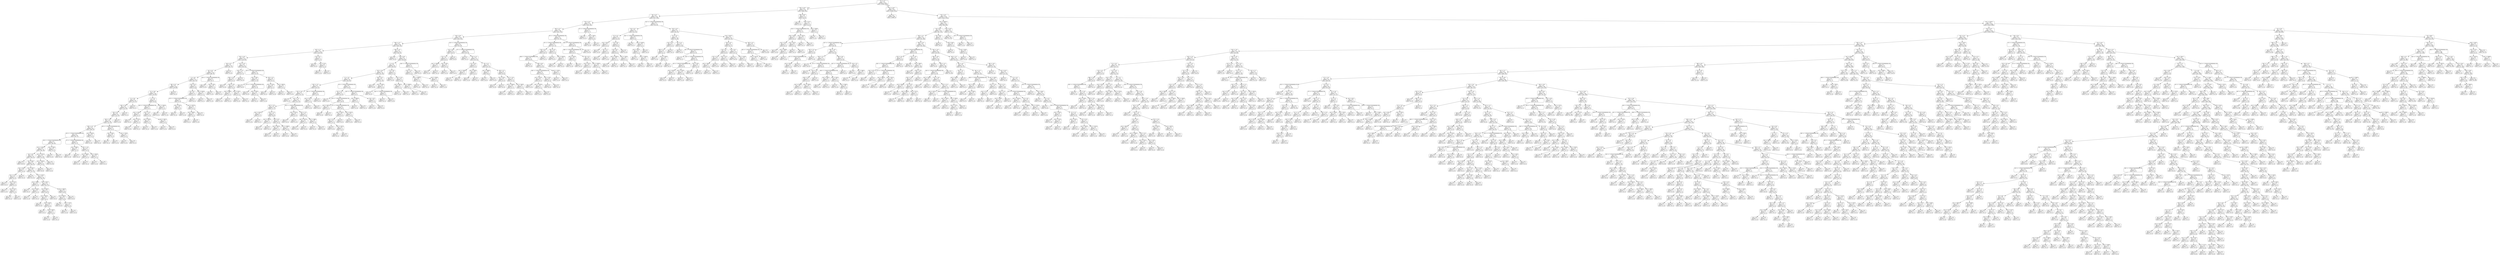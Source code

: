 digraph Tree {
node [shape=box, style="rounded", color="black", fontname=helvetica] ;
edge [fontname=helvetica] ;
0 [label="70 <= -5.7\ngini = 0.5\nsamples = 3315\nvalue = [2594, 2564]"] ;
1 [label="336 <= 14.4\ngini = 0.5\nsamples = 364\nvalue = [296, 250]"] ;
0 -> 1 [labeldistance=2.5, labelangle=45, headlabel="True"] ;
2 [label="38 <= 1.0\ngini = 0.5\nsamples = 348\nvalue = [277, 245]"] ;
1 -> 2 ;
3 [label="179 <= 13.2\ngini = 0.5\nsamples = 274\nvalue = [234, 183]"] ;
2 -> 3 ;
4 [label="393 <= 1.5\ngini = 0.5\nsamples = 269\nvalue = [232, 176]"] ;
3 -> 4 ;
5 [label="164 <= 0.9\ngini = 0.5\nsamples = 238\nvalue = [195, 161]"] ;
4 -> 5 ;
6 [label="208 <= -5.7\ngini = 0.5\nsamples = 208\nvalue = [160, 143]"] ;
5 -> 6 ;
7 [label="367 <= 1.3\ngini = 0.5\nsamples = 144\nvalue = [120, 90]"] ;
6 -> 7 ;
8 [label="187 <= -6.5\ngini = 0.5\nsamples = 141\nvalue = [119, 85]"] ;
7 -> 8 ;
9 [label="324 <= 0.7\ngini = 0.5\nsamples = 117\nvalue = [91, 75]"] ;
8 -> 9 ;
10 [label="63 <= 0.5\ngini = 0.5\nsamples = 116\nvalue = [88, 75]"] ;
9 -> 10 ;
11 [label="3 <= -0.4\ngini = 0.5\nsamples = 111\nvalue = [82, 74]"] ;
10 -> 11 ;
12 [label="385 <= 0.7\ngini = 0.5\nsamples = 103\nvalue = [79, 66]"] ;
11 -> 12 ;
13 [label="21 <= -0.6\ngini = 0.5\nsamples = 102\nvalue = [79, 65]"] ;
12 -> 13 ;
14 [label="0 <= -0.4\ngini = 0.5\nsamples = 93\nvalue = [73, 57]"] ;
13 -> 14 ;
15 [label="294 <= -0.8\ngini = 0.5\nsamples = 92\nvalue = [73, 56]"] ;
14 -> 15 ;
16 [label="239 <= 0.3\ngini = 0.5\nsamples = 91\nvalue = [73, 55]"] ;
15 -> 16 ;
17 [label="166 <= -3.8\ngini = 0.5\nsamples = 90\nvalue = [72, 55]"] ;
16 -> 17 ;
18 [label="306 <= -0.7\ngini = 0.5\nsamples = 85\nvalue = [68, 53]"] ;
17 -> 18 ;
19 [label="322 <= -1.7014117331926443e+38\ngini = 0.5\nsamples = 83\nvalue = [67, 51]"] ;
18 -> 19 ;
20 [label="320 <= -1.7014117331926443e+38\ngini = 0.5\nsamples = 77\nvalue = [64, 48]"] ;
19 -> 20 ;
21 [label="rain <= 1120.0\ngini = 0.5\nsamples = 75\nvalue = [62, 46]"] ;
20 -> 21 ;
22 [label="rain <= 8.5\ngini = 0.4\nsamples = 52\nvalue = [59, 21]"] ;
21 -> 22 ;
23 [label="gini = 0.0\nsamples = 13\nvalue = [20, 0]"] ;
22 -> 23 ;
24 [label="rain <= 60.0\ngini = 0.5\nsamples = 39\nvalue = [39, 21]"] ;
22 -> 24 ;
25 [label="rain <= 30.0\ngini = 0.4\nsamples = 7\nvalue = [2, 6]"] ;
24 -> 25 ;
26 [label="rain <= 17.5\ngini = 0.5\nsamples = 4\nvalue = [2, 3]"] ;
25 -> 26 ;
27 [label="gini = 0.0\nsamples = 1\nvalue = [0, 2]"] ;
26 -> 27 ;
28 [label="rain <= 21.0\ngini = 0.4\nsamples = 3\nvalue = [2, 1]"] ;
26 -> 28 ;
29 [label="gini = 0.0\nsamples = 1\nvalue = [1, 0]"] ;
28 -> 29 ;
30 [label="rain <= 23.5\ngini = 0.5\nsamples = 2\nvalue = [1, 1]"] ;
28 -> 30 ;
31 [label="gini = 0.0\nsamples = 1\nvalue = [0, 1]"] ;
30 -> 31 ;
32 [label="gini = 0.0\nsamples = 1\nvalue = [1, 0]"] ;
30 -> 32 ;
33 [label="gini = 0.0\nsamples = 3\nvalue = [0, 3]"] ;
25 -> 33 ;
34 [label="rain <= 181.5\ngini = 0.4\nsamples = 32\nvalue = [37, 15]"] ;
24 -> 34 ;
35 [label="gini = 0.0\nsamples = 8\nvalue = [11, 0]"] ;
34 -> 35 ;
36 [label="rain <= 254.0\ngini = 0.5\nsamples = 24\nvalue = [26, 15]"] ;
34 -> 36 ;
37 [label="rain <= 194.5\ngini = 0.3\nsamples = 4\nvalue = [1, 4]"] ;
36 -> 37 ;
38 [label="gini = 0.0\nsamples = 1\nvalue = [0, 2]"] ;
37 -> 38 ;
39 [label="rain <= 218.5\ngini = 0.4\nsamples = 3\nvalue = [1, 2]"] ;
37 -> 39 ;
40 [label="gini = 0.0\nsamples = 1\nvalue = [1, 0]"] ;
39 -> 40 ;
41 [label="gini = 0.0\nsamples = 2\nvalue = [0, 2]"] ;
39 -> 41 ;
42 [label="rain <= 555.5\ngini = 0.4\nsamples = 20\nvalue = [25, 11]"] ;
36 -> 42 ;
43 [label="rain <= 504.5\ngini = 0.3\nsamples = 10\nvalue = [16, 3]"] ;
42 -> 43 ;
44 [label="rain <= 363.0\ngini = 0.4\nsamples = 7\nvalue = [8, 3]"] ;
43 -> 44 ;
45 [label="gini = 0.0\nsamples = 3\nvalue = [5, 0]"] ;
44 -> 45 ;
46 [label="rain <= 443.0\ngini = 0.5\nsamples = 4\nvalue = [3, 3]"] ;
44 -> 46 ;
47 [label="gini = 0.0\nsamples = 1\nvalue = [0, 2]"] ;
46 -> 47 ;
48 [label="rain <= 500.5\ngini = 0.4\nsamples = 3\nvalue = [3, 1]"] ;
46 -> 48 ;
49 [label="gini = 0.0\nsamples = 2\nvalue = [3, 0]"] ;
48 -> 49 ;
50 [label="gini = 0.0\nsamples = 1\nvalue = [0, 1]"] ;
48 -> 50 ;
51 [label="gini = 0.0\nsamples = 3\nvalue = [8, 0]"] ;
43 -> 51 ;
52 [label="rain <= 802.0\ngini = 0.5\nsamples = 10\nvalue = [9, 8]"] ;
42 -> 52 ;
53 [label="rain <= 693.5\ngini = 0.4\nsamples = 6\nvalue = [3, 8]"] ;
52 -> 53 ;
54 [label="gini = 0.0\nsamples = 2\nvalue = [0, 4]"] ;
53 -> 54 ;
55 [label="rain <= 773.0\ngini = 0.5\nsamples = 4\nvalue = [3, 4]"] ;
53 -> 55 ;
56 [label="gini = 0.0\nsamples = 2\nvalue = [3, 0]"] ;
55 -> 56 ;
57 [label="gini = 0.0\nsamples = 2\nvalue = [0, 4]"] ;
55 -> 57 ;
58 [label="gini = 0.0\nsamples = 4\nvalue = [6, 0]"] ;
52 -> 58 ;
59 [label="rain <= 1753.0\ngini = 0.2\nsamples = 23\nvalue = [3, 25]"] ;
21 -> 59 ;
60 [label="rain <= 1619.0\ngini = 0.4\nsamples = 9\nvalue = [3, 9]"] ;
59 -> 60 ;
61 [label="gini = 0.0\nsamples = 8\nvalue = [0, 9]"] ;
60 -> 61 ;
62 [label="gini = 0.0\nsamples = 1\nvalue = [3, 0]"] ;
60 -> 62 ;
63 [label="gini = 0.0\nsamples = 14\nvalue = [0, 16]"] ;
59 -> 63 ;
64 [label="rain <= 259.5\ngini = 0.5\nsamples = 2\nvalue = [2, 2]"] ;
20 -> 64 ;
65 [label="gini = 0.0\nsamples = 1\nvalue = [2, 0]"] ;
64 -> 65 ;
66 [label="gini = 0.0\nsamples = 1\nvalue = [0, 2]"] ;
64 -> 66 ;
67 [label="25 <= -1.7014117331926443e+38\ngini = 0.5\nsamples = 6\nvalue = [3, 3]"] ;
19 -> 67 ;
68 [label="rain <= 948.5\ngini = 0.5\nsamples = 2\nvalue = [1, 1]"] ;
67 -> 68 ;
69 [label="gini = 0.0\nsamples = 1\nvalue = [1, 0]"] ;
68 -> 69 ;
70 [label="gini = 0.0\nsamples = 1\nvalue = [0, 1]"] ;
68 -> 70 ;
71 [label="359 <= -1.8\ngini = 0.5\nsamples = 4\nvalue = [2, 2]"] ;
67 -> 71 ;
72 [label="rain <= 389.5\ngini = 0.5\nsamples = 2\nvalue = [1, 1]"] ;
71 -> 72 ;
73 [label="gini = 0.0\nsamples = 1\nvalue = [1, 0]"] ;
72 -> 73 ;
74 [label="gini = 0.0\nsamples = 1\nvalue = [0, 1]"] ;
72 -> 74 ;
75 [label="rain <= 654.0\ngini = 0.5\nsamples = 2\nvalue = [1, 1]"] ;
71 -> 75 ;
76 [label="gini = 0.0\nsamples = 1\nvalue = [1, 0]"] ;
75 -> 76 ;
77 [label="gini = 0.0\nsamples = 1\nvalue = [0, 1]"] ;
75 -> 77 ;
78 [label="rain <= 624.0\ngini = 0.4\nsamples = 2\nvalue = [1, 2]"] ;
18 -> 78 ;
79 [label="gini = 0.0\nsamples = 1\nvalue = [1, 0]"] ;
78 -> 79 ;
80 [label="gini = 0.0\nsamples = 1\nvalue = [0, 2]"] ;
78 -> 80 ;
81 [label="263 <= -1.7014117331926443e+38\ngini = 0.4\nsamples = 5\nvalue = [4, 2]"] ;
17 -> 81 ;
82 [label="rain <= 84.0\ngini = 0.4\nsamples = 3\nvalue = [2, 1]"] ;
81 -> 82 ;
83 [label="gini = 0.0\nsamples = 1\nvalue = [0, 1]"] ;
82 -> 83 ;
84 [label="gini = 0.0\nsamples = 2\nvalue = [2, 0]"] ;
82 -> 84 ;
85 [label="rain <= 710.0\ngini = 0.4\nsamples = 2\nvalue = [2, 1]"] ;
81 -> 85 ;
86 [label="gini = 0.0\nsamples = 1\nvalue = [2, 0]"] ;
85 -> 86 ;
87 [label="gini = 0.0\nsamples = 1\nvalue = [0, 1]"] ;
85 -> 87 ;
88 [label="gini = 0.0\nsamples = 1\nvalue = [1, 0]"] ;
16 -> 88 ;
89 [label="gini = 0.0\nsamples = 1\nvalue = [0, 1]"] ;
15 -> 89 ;
90 [label="gini = 0.0\nsamples = 1\nvalue = [0, 1]"] ;
14 -> 90 ;
91 [label="1 <= -0.7\ngini = 0.5\nsamples = 9\nvalue = [6, 8]"] ;
13 -> 91 ;
92 [label="138 <= -1.7014117331926443e+38\ngini = 0.5\nsamples = 7\nvalue = [5, 5]"] ;
91 -> 92 ;
93 [label="rain <= 116.0\ngini = 0.5\nsamples = 3\nvalue = [2, 2]"] ;
92 -> 93 ;
94 [label="gini = 0.0\nsamples = 1\nvalue = [0, 1]"] ;
93 -> 94 ;
95 [label="rain <= 757.5\ngini = 0.4\nsamples = 2\nvalue = [2, 1]"] ;
93 -> 95 ;
96 [label="gini = 0.0\nsamples = 1\nvalue = [2, 0]"] ;
95 -> 96 ;
97 [label="gini = 0.0\nsamples = 1\nvalue = [0, 1]"] ;
95 -> 97 ;
98 [label="352 <= -0.1\ngini = 0.5\nsamples = 4\nvalue = [3, 3]"] ;
92 -> 98 ;
99 [label="rain <= 479.5\ngini = 0.5\nsamples = 2\nvalue = [1, 1]"] ;
98 -> 99 ;
100 [label="gini = 0.0\nsamples = 1\nvalue = [0, 1]"] ;
99 -> 100 ;
101 [label="gini = 0.0\nsamples = 1\nvalue = [1, 0]"] ;
99 -> 101 ;
102 [label="rain <= 401.5\ngini = 0.5\nsamples = 2\nvalue = [2, 2]"] ;
98 -> 102 ;
103 [label="gini = 0.0\nsamples = 1\nvalue = [2, 0]"] ;
102 -> 103 ;
104 [label="gini = 0.0\nsamples = 1\nvalue = [0, 2]"] ;
102 -> 104 ;
105 [label="rain <= 1183.0\ngini = 0.4\nsamples = 2\nvalue = [1, 3]"] ;
91 -> 105 ;
106 [label="gini = 0.0\nsamples = 1\nvalue = [0, 3]"] ;
105 -> 106 ;
107 [label="gini = 0.0\nsamples = 1\nvalue = [1, 0]"] ;
105 -> 107 ;
108 [label="gini = 0.0\nsamples = 1\nvalue = [0, 1]"] ;
12 -> 108 ;
109 [label="342 <= 0.2\ngini = 0.4\nsamples = 8\nvalue = [3, 8]"] ;
11 -> 109 ;
110 [label="24 <= 0.2\ngini = 0.3\nsamples = 6\nvalue = [2, 7]"] ;
109 -> 110 ;
111 [label="125 <= -1.7014117331926443e+38\ngini = 0.4\nsamples = 5\nvalue = [2, 6]"] ;
110 -> 111 ;
112 [label="rain <= 167.0\ngini = 0.4\nsamples = 2\nvalue = [1, 3]"] ;
111 -> 112 ;
113 [label="gini = 0.0\nsamples = 1\nvalue = [0, 3]"] ;
112 -> 113 ;
114 [label="gini = 0.0\nsamples = 1\nvalue = [1, 0]"] ;
112 -> 114 ;
115 [label="rain <= 2257.0\ngini = 0.4\nsamples = 3\nvalue = [1, 3]"] ;
111 -> 115 ;
116 [label="rain <= 480.5\ngini = 0.5\nsamples = 2\nvalue = [1, 1]"] ;
115 -> 116 ;
117 [label="gini = 0.0\nsamples = 1\nvalue = [0, 1]"] ;
116 -> 117 ;
118 [label="gini = 0.0\nsamples = 1\nvalue = [1, 0]"] ;
116 -> 118 ;
119 [label="gini = 0.0\nsamples = 1\nvalue = [0, 2]"] ;
115 -> 119 ;
120 [label="gini = 0.0\nsamples = 1\nvalue = [0, 1]"] ;
110 -> 120 ;
121 [label="rain <= 618.0\ngini = 0.5\nsamples = 2\nvalue = [1, 1]"] ;
109 -> 121 ;
122 [label="gini = 0.0\nsamples = 1\nvalue = [0, 1]"] ;
121 -> 122 ;
123 [label="gini = 0.0\nsamples = 1\nvalue = [1, 0]"] ;
121 -> 123 ;
124 [label="226 <= -1.7014117331926443e+38\ngini = 0.2\nsamples = 5\nvalue = [6, 1]"] ;
10 -> 124 ;
125 [label="gini = 0.0\nsamples = 3\nvalue = [5, 0]"] ;
124 -> 125 ;
126 [label="rain <= 20.0\ngini = 0.5\nsamples = 2\nvalue = [1, 1]"] ;
124 -> 126 ;
127 [label="gini = 0.0\nsamples = 1\nvalue = [1, 0]"] ;
126 -> 127 ;
128 [label="gini = 0.0\nsamples = 1\nvalue = [0, 1]"] ;
126 -> 128 ;
129 [label="gini = 0.0\nsamples = 1\nvalue = [3, 0]"] ;
9 -> 129 ;
130 [label="157 <= -0.3\ngini = 0.4\nsamples = 24\nvalue = [28, 10]"] ;
8 -> 130 ;
131 [label="105 <= -3.2\ngini = 0.2\nsamples = 9\nvalue = [17, 2]"] ;
130 -> 131 ;
132 [label="399 <= -6.2\ngini = 0.4\nsamples = 5\nvalue = [5, 2]"] ;
131 -> 132 ;
133 [label="gini = 0.0\nsamples = 1\nvalue = [2, 0]"] ;
132 -> 133 ;
134 [label="258 <= -5.6\ngini = 0.5\nsamples = 4\nvalue = [3, 2]"] ;
132 -> 134 ;
135 [label="rain <= 288.0\ngini = 0.5\nsamples = 2\nvalue = [1, 1]"] ;
134 -> 135 ;
136 [label="gini = 0.0\nsamples = 1\nvalue = [1, 0]"] ;
135 -> 136 ;
137 [label="gini = 0.0\nsamples = 1\nvalue = [0, 1]"] ;
135 -> 137 ;
138 [label="rain <= 235.5\ngini = 0.4\nsamples = 2\nvalue = [2, 1]"] ;
134 -> 138 ;
139 [label="gini = 0.0\nsamples = 1\nvalue = [2, 0]"] ;
138 -> 139 ;
140 [label="gini = 0.0\nsamples = 1\nvalue = [0, 1]"] ;
138 -> 140 ;
141 [label="gini = 0.0\nsamples = 4\nvalue = [12, 0]"] ;
131 -> 141 ;
142 [label="107 <= -1.7014117331926443e+38\ngini = 0.5\nsamples = 15\nvalue = [11, 8]"] ;
130 -> 142 ;
143 [label="rain <= 48.5\ngini = 0.5\nsamples = 10\nvalue = [7, 6]"] ;
142 -> 143 ;
144 [label="gini = 0.0\nsamples = 4\nvalue = [6, 0]"] ;
143 -> 144 ;
145 [label="271 <= -1.7014117331926443e+38\ngini = 0.2\nsamples = 6\nvalue = [1, 6]"] ;
143 -> 145 ;
146 [label="gini = 0.0\nsamples = 4\nvalue = [0, 5]"] ;
145 -> 146 ;
147 [label="rain <= 324.5\ngini = 0.5\nsamples = 2\nvalue = [1, 1]"] ;
145 -> 147 ;
148 [label="gini = 0.0\nsamples = 1\nvalue = [0, 1]"] ;
147 -> 148 ;
149 [label="gini = 0.0\nsamples = 1\nvalue = [1, 0]"] ;
147 -> 149 ;
150 [label="159 <= 1.0\ngini = 0.4\nsamples = 5\nvalue = [4, 2]"] ;
142 -> 150 ;
151 [label="rain <= 123.0\ngini = 0.4\nsamples = 3\nvalue = [2, 1]"] ;
150 -> 151 ;
152 [label="gini = 0.0\nsamples = 1\nvalue = [0, 1]"] ;
151 -> 152 ;
153 [label="gini = 0.0\nsamples = 2\nvalue = [2, 0]"] ;
151 -> 153 ;
154 [label="rain <= 802.0\ngini = 0.4\nsamples = 2\nvalue = [2, 1]"] ;
150 -> 154 ;
155 [label="gini = 0.0\nsamples = 1\nvalue = [0, 1]"] ;
154 -> 155 ;
156 [label="gini = 0.0\nsamples = 1\nvalue = [2, 0]"] ;
154 -> 156 ;
157 [label="64 <= 0.7\ngini = 0.3\nsamples = 3\nvalue = [1, 5]"] ;
7 -> 157 ;
158 [label="gini = 0.0\nsamples = 1\nvalue = [0, 3]"] ;
157 -> 158 ;
159 [label="rain <= 12.0\ngini = 0.4\nsamples = 2\nvalue = [1, 2]"] ;
157 -> 159 ;
160 [label="gini = 0.0\nsamples = 1\nvalue = [1, 0]"] ;
159 -> 160 ;
161 [label="gini = 0.0\nsamples = 1\nvalue = [0, 2]"] ;
159 -> 161 ;
162 [label="208 <= -4.5\ngini = 0.5\nsamples = 64\nvalue = [40, 53]"] ;
6 -> 162 ;
163 [label="gini = 0.0\nsamples = 3\nvalue = [0, 4]"] ;
162 -> 163 ;
164 [label="219 <= 0.6\ngini = 0.5\nsamples = 61\nvalue = [40, 49]"] ;
162 -> 164 ;
165 [label="1 <= 0.7\ngini = 0.5\nsamples = 55\nvalue = [38, 42]"] ;
164 -> 165 ;
166 [label="124 <= -0.6\ngini = 0.5\nsamples = 49\nvalue = [31, 40]"] ;
165 -> 166 ;
167 [label="0 <= -1.0\ngini = 0.5\nsamples = 38\nvalue = [28, 30]"] ;
166 -> 167 ;
168 [label="165 <= -1.5\ngini = 0.5\nsamples = 23\nvalue = [14, 21]"] ;
167 -> 168 ;
169 [label="252 <= -4.0\ngini = 0.5\nsamples = 17\nvalue = [13, 15]"] ;
168 -> 169 ;
170 [label="gini = 0.0\nsamples = 1\nvalue = [1, 0]"] ;
169 -> 170 ;
171 [label="167 <= -1.2\ngini = 0.5\nsamples = 16\nvalue = [12, 15]"] ;
169 -> 171 ;
172 [label="287 <= -3.2\ngini = 0.5\nsamples = 10\nvalue = [7, 7]"] ;
171 -> 172 ;
173 [label="rain <= 414.0\ngini = 0.5\nsamples = 2\nvalue = [1, 1]"] ;
172 -> 173 ;
174 [label="gini = 0.0\nsamples = 1\nvalue = [1, 0]"] ;
173 -> 174 ;
175 [label="gini = 0.0\nsamples = 1\nvalue = [0, 1]"] ;
173 -> 175 ;
176 [label="212 <= -1.4\ngini = 0.5\nsamples = 8\nvalue = [6, 6]"] ;
172 -> 176 ;
177 [label="rain <= 1815.0\ngini = 0.5\nsamples = 2\nvalue = [1, 1]"] ;
176 -> 177 ;
178 [label="gini = 0.0\nsamples = 1\nvalue = [1, 0]"] ;
177 -> 178 ;
179 [label="gini = 0.0\nsamples = 1\nvalue = [0, 1]"] ;
177 -> 179 ;
180 [label="319 <= 0.5\ngini = 0.5\nsamples = 6\nvalue = [5, 5]"] ;
176 -> 180 ;
181 [label="rain <= 501.0\ngini = 0.5\nsamples = 2\nvalue = [1, 1]"] ;
180 -> 181 ;
182 [label="gini = 0.0\nsamples = 1\nvalue = [1, 0]"] ;
181 -> 182 ;
183 [label="gini = 0.0\nsamples = 1\nvalue = [0, 1]"] ;
181 -> 183 ;
184 [label="rain <= 2308.5\ngini = 0.5\nsamples = 4\nvalue = [4, 4]"] ;
180 -> 184 ;
185 [label="gini = 0.0\nsamples = 2\nvalue = [4, 0]"] ;
184 -> 185 ;
186 [label="gini = 0.0\nsamples = 2\nvalue = [0, 4]"] ;
184 -> 186 ;
187 [label="262 <= -1.7014117331926443e+38\ngini = 0.5\nsamples = 6\nvalue = [5, 8]"] ;
171 -> 187 ;
188 [label="rain <= 557.0\ngini = 0.4\nsamples = 2\nvalue = [1, 2]"] ;
187 -> 188 ;
189 [label="gini = 0.0\nsamples = 1\nvalue = [0, 2]"] ;
188 -> 189 ;
190 [label="gini = 0.0\nsamples = 1\nvalue = [1, 0]"] ;
188 -> 190 ;
191 [label="226 <= -1.5\ngini = 0.5\nsamples = 4\nvalue = [4, 6]"] ;
187 -> 191 ;
192 [label="rain <= 1377.0\ngini = 0.5\nsamples = 2\nvalue = [2, 3]"] ;
191 -> 192 ;
193 [label="gini = 0.0\nsamples = 1\nvalue = [2, 0]"] ;
192 -> 193 ;
194 [label="gini = 0.0\nsamples = 1\nvalue = [0, 3]"] ;
192 -> 194 ;
195 [label="rain <= 188.0\ngini = 0.5\nsamples = 2\nvalue = [2, 3]"] ;
191 -> 195 ;
196 [label="gini = 0.0\nsamples = 1\nvalue = [0, 3]"] ;
195 -> 196 ;
197 [label="gini = 0.0\nsamples = 1\nvalue = [2, 0]"] ;
195 -> 197 ;
198 [label="303 <= -1.7014117331926443e+38\ngini = 0.2\nsamples = 6\nvalue = [1, 6]"] ;
168 -> 198 ;
199 [label="rain <= 513.5\ngini = 0.4\nsamples = 2\nvalue = [1, 2]"] ;
198 -> 199 ;
200 [label="gini = 0.0\nsamples = 1\nvalue = [1, 0]"] ;
199 -> 200 ;
201 [label="gini = 0.0\nsamples = 1\nvalue = [0, 2]"] ;
199 -> 201 ;
202 [label="gini = 0.0\nsamples = 4\nvalue = [0, 4]"] ;
198 -> 202 ;
203 [label="50 <= -1.7014117331926443e+38\ngini = 0.5\nsamples = 15\nvalue = [14, 9]"] ;
167 -> 203 ;
204 [label="233 <= -1.5\ngini = 0.4\nsamples = 11\nvalue = [12, 6]"] ;
203 -> 204 ;
205 [label="gini = 0.0\nsamples = 1\nvalue = [2, 0]"] ;
204 -> 205 ;
206 [label="278 <= -1.7014117331926443e+38\ngini = 0.5\nsamples = 10\nvalue = [10, 6]"] ;
204 -> 206 ;
207 [label="rain <= 401.0\ngini = 0.4\nsamples = 2\nvalue = [2, 1]"] ;
206 -> 207 ;
208 [label="gini = 0.0\nsamples = 1\nvalue = [2, 0]"] ;
207 -> 208 ;
209 [label="gini = 0.0\nsamples = 1\nvalue = [0, 1]"] ;
207 -> 209 ;
210 [label="15 <= -1.7014117331926443e+38\ngini = 0.5\nsamples = 8\nvalue = [8, 5]"] ;
206 -> 210 ;
211 [label="rain <= 552.5\ngini = 0.5\nsamples = 5\nvalue = [5, 3]"] ;
210 -> 211 ;
212 [label="rain <= 11.5\ngini = 0.3\nsamples = 3\nvalue = [5, 1]"] ;
211 -> 212 ;
213 [label="gini = 0.0\nsamples = 1\nvalue = [3, 0]"] ;
212 -> 213 ;
214 [label="rain <= 167.0\ngini = 0.4\nsamples = 2\nvalue = [2, 1]"] ;
212 -> 214 ;
215 [label="gini = 0.0\nsamples = 1\nvalue = [0, 1]"] ;
214 -> 215 ;
216 [label="gini = 0.0\nsamples = 1\nvalue = [2, 0]"] ;
214 -> 216 ;
217 [label="gini = 0.0\nsamples = 2\nvalue = [0, 2]"] ;
211 -> 217 ;
218 [label="rain <= 615.5\ngini = 0.5\nsamples = 3\nvalue = [3, 2]"] ;
210 -> 218 ;
219 [label="gini = 0.0\nsamples = 2\nvalue = [3, 0]"] ;
218 -> 219 ;
220 [label="gini = 0.0\nsamples = 1\nvalue = [0, 2]"] ;
218 -> 220 ;
221 [label="335 <= -1.7014117331926443e+38\ngini = 0.5\nsamples = 4\nvalue = [2, 3]"] ;
203 -> 221 ;
222 [label="rain <= 2829.5\ngini = 0.5\nsamples = 2\nvalue = [1, 1]"] ;
221 -> 222 ;
223 [label="gini = 0.0\nsamples = 1\nvalue = [1, 0]"] ;
222 -> 223 ;
224 [label="gini = 0.0\nsamples = 1\nvalue = [0, 1]"] ;
222 -> 224 ;
225 [label="rain <= 8.5\ngini = 0.4\nsamples = 2\nvalue = [1, 2]"] ;
221 -> 225 ;
226 [label="gini = 0.0\nsamples = 1\nvalue = [1, 0]"] ;
225 -> 226 ;
227 [label="gini = 0.0\nsamples = 1\nvalue = [0, 2]"] ;
225 -> 227 ;
228 [label="185 <= 0.3\ngini = 0.4\nsamples = 11\nvalue = [3, 10]"] ;
166 -> 228 ;
229 [label="gini = 0.0\nsamples = 6\nvalue = [0, 6]"] ;
228 -> 229 ;
230 [label="rain <= 230.5\ngini = 0.5\nsamples = 5\nvalue = [3, 4]"] ;
228 -> 230 ;
231 [label="gini = 0.0\nsamples = 2\nvalue = [0, 3]"] ;
230 -> 231 ;
232 [label="128 <= -1.7014117331926443e+38\ngini = 0.4\nsamples = 3\nvalue = [3, 1]"] ;
230 -> 232 ;
233 [label="gini = 0.0\nsamples = 1\nvalue = [0, 1]"] ;
232 -> 233 ;
234 [label="gini = 0.0\nsamples = 2\nvalue = [3, 0]"] ;
232 -> 234 ;
235 [label="75 <= 0.6\ngini = 0.3\nsamples = 6\nvalue = [7, 2]"] ;
165 -> 235 ;
236 [label="gini = 0.0\nsamples = 2\nvalue = [3, 0]"] ;
235 -> 236 ;
237 [label="314 <= -0.3\ngini = 0.4\nsamples = 4\nvalue = [4, 2]"] ;
235 -> 237 ;
238 [label="rain <= 681.0\ngini = 0.5\nsamples = 2\nvalue = [1, 1]"] ;
237 -> 238 ;
239 [label="gini = 0.0\nsamples = 1\nvalue = [1, 0]"] ;
238 -> 239 ;
240 [label="gini = 0.0\nsamples = 1\nvalue = [0, 1]"] ;
238 -> 240 ;
241 [label="rain <= 2000.0\ngini = 0.4\nsamples = 2\nvalue = [3, 1]"] ;
237 -> 241 ;
242 [label="gini = 0.0\nsamples = 1\nvalue = [3, 0]"] ;
241 -> 242 ;
243 [label="gini = 0.0\nsamples = 1\nvalue = [0, 1]"] ;
241 -> 243 ;
244 [label="106 <= -1.7014117331926443e+38\ngini = 0.3\nsamples = 6\nvalue = [2, 7]"] ;
164 -> 244 ;
245 [label="322 <= 1.5\ngini = 0.4\nsamples = 4\nvalue = [2, 4]"] ;
244 -> 245 ;
246 [label="rain <= 2468.0\ngini = 0.5\nsamples = 2\nvalue = [1, 1]"] ;
245 -> 246 ;
247 [label="gini = 0.0\nsamples = 1\nvalue = [1, 0]"] ;
246 -> 247 ;
248 [label="gini = 0.0\nsamples = 1\nvalue = [0, 1]"] ;
246 -> 248 ;
249 [label="rain <= 358.0\ngini = 0.4\nsamples = 2\nvalue = [1, 3]"] ;
245 -> 249 ;
250 [label="gini = 0.0\nsamples = 1\nvalue = [0, 3]"] ;
249 -> 250 ;
251 [label="gini = 0.0\nsamples = 1\nvalue = [1, 0]"] ;
249 -> 251 ;
252 [label="gini = 0.0\nsamples = 2\nvalue = [0, 3]"] ;
244 -> 252 ;
253 [label="214 <= -1.7014117331926443e+38\ngini = 0.4\nsamples = 30\nvalue = [35, 18]"] ;
5 -> 253 ;
254 [label="122 <= 0.8\ngini = 0.3\nsamples = 10\nvalue = [16, 3]"] ;
253 -> 254 ;
255 [label="45 <= 1.2\ngini = 0.4\nsamples = 6\nvalue = [8, 3]"] ;
254 -> 255 ;
256 [label="rain <= 1509.0\ngini = 0.4\nsamples = 2\nvalue = [3, 1]"] ;
255 -> 256 ;
257 [label="gini = 0.0\nsamples = 1\nvalue = [3, 0]"] ;
256 -> 257 ;
258 [label="gini = 0.0\nsamples = 1\nvalue = [0, 1]"] ;
256 -> 258 ;
259 [label="rain <= 36.0\ngini = 0.4\nsamples = 4\nvalue = [5, 2]"] ;
255 -> 259 ;
260 [label="gini = 0.0\nsamples = 2\nvalue = [5, 0]"] ;
259 -> 260 ;
261 [label="gini = 0.0\nsamples = 2\nvalue = [0, 2]"] ;
259 -> 261 ;
262 [label="gini = 0.0\nsamples = 4\nvalue = [8, 0]"] ;
254 -> 262 ;
263 [label="97 <= -1.7014117331926443e+38\ngini = 0.5\nsamples = 20\nvalue = [19, 15]"] ;
253 -> 263 ;
264 [label="gini = 0.0\nsamples = 1\nvalue = [0, 1]"] ;
263 -> 264 ;
265 [label="145 <= 1.3\ngini = 0.5\nsamples = 19\nvalue = [19, 14]"] ;
263 -> 265 ;
266 [label="173 <= 0.6\ngini = 0.4\nsamples = 4\nvalue = [5, 2]"] ;
265 -> 266 ;
267 [label="rain <= 1595.0\ngini = 0.4\nsamples = 2\nvalue = [2, 1]"] ;
266 -> 267 ;
268 [label="gini = 0.0\nsamples = 1\nvalue = [2, 0]"] ;
267 -> 268 ;
269 [label="gini = 0.0\nsamples = 1\nvalue = [0, 1]"] ;
267 -> 269 ;
270 [label="rain <= 240.5\ngini = 0.4\nsamples = 2\nvalue = [3, 1]"] ;
266 -> 270 ;
271 [label="gini = 0.0\nsamples = 1\nvalue = [3, 0]"] ;
270 -> 271 ;
272 [label="gini = 0.0\nsamples = 1\nvalue = [0, 1]"] ;
270 -> 272 ;
273 [label="85 <= 2.1\ngini = 0.5\nsamples = 15\nvalue = [14, 12]"] ;
265 -> 273 ;
274 [label="rain <= 2906.5\ngini = 0.5\nsamples = 7\nvalue = [8, 6]"] ;
273 -> 274 ;
275 [label="gini = 0.0\nsamples = 3\nvalue = [8, 0]"] ;
274 -> 275 ;
276 [label="gini = 0.0\nsamples = 4\nvalue = [0, 6]"] ;
274 -> 276 ;
277 [label="180 <= 3.7\ngini = 0.5\nsamples = 8\nvalue = [6, 6]"] ;
273 -> 277 ;
278 [label="rain <= 62.0\ngini = 0.5\nsamples = 4\nvalue = [4, 4]"] ;
277 -> 278 ;
279 [label="gini = 0.0\nsamples = 2\nvalue = [4, 0]"] ;
278 -> 279 ;
280 [label="gini = 0.0\nsamples = 2\nvalue = [0, 4]"] ;
278 -> 280 ;
281 [label="157 <= -0.4\ngini = 0.5\nsamples = 4\nvalue = [2, 2]"] ;
277 -> 281 ;
282 [label="rain <= 1628.5\ngini = 0.5\nsamples = 2\nvalue = [1, 1]"] ;
281 -> 282 ;
283 [label="gini = 0.0\nsamples = 1\nvalue = [1, 0]"] ;
282 -> 283 ;
284 [label="gini = 0.0\nsamples = 1\nvalue = [0, 1]"] ;
282 -> 284 ;
285 [label="rain <= 449.5\ngini = 0.5\nsamples = 2\nvalue = [1, 1]"] ;
281 -> 285 ;
286 [label="gini = 0.0\nsamples = 1\nvalue = [1, 0]"] ;
285 -> 286 ;
287 [label="gini = 0.0\nsamples = 1\nvalue = [0, 1]"] ;
285 -> 287 ;
288 [label="44 <= -1.7014117331926443e+38\ngini = 0.4\nsamples = 31\nvalue = [37, 15]"] ;
4 -> 288 ;
289 [label="76 <= -1.7014117331926443e+38\ngini = 0.5\nsamples = 17\nvalue = [17, 12]"] ;
288 -> 289 ;
290 [label="256 <= 9.3\ngini = 0.4\nsamples = 13\nvalue = [16, 7]"] ;
289 -> 290 ;
291 [label="288 <= -1.7014117331926443e+38\ngini = 0.4\nsamples = 12\nvalue = [16, 6]"] ;
290 -> 291 ;
292 [label="gini = 0.0\nsamples = 2\nvalue = [5, 0]"] ;
291 -> 292 ;
293 [label="289 <= 8.9\ngini = 0.5\nsamples = 10\nvalue = [11, 6]"] ;
291 -> 293 ;
294 [label="196 <= -1.7014117331926443e+38\ngini = 0.4\nsamples = 8\nvalue = [10, 5]"] ;
293 -> 294 ;
295 [label="rain <= 413.5\ngini = 0.4\nsamples = 4\nvalue = [4, 2]"] ;
294 -> 295 ;
296 [label="gini = 0.0\nsamples = 1\nvalue = [2, 0]"] ;
295 -> 296 ;
297 [label="rain <= 1254.0\ngini = 0.5\nsamples = 3\nvalue = [2, 2]"] ;
295 -> 297 ;
298 [label="gini = 0.0\nsamples = 2\nvalue = [0, 2]"] ;
297 -> 298 ;
299 [label="gini = 0.0\nsamples = 1\nvalue = [2, 0]"] ;
297 -> 299 ;
300 [label="rain <= 56.5\ngini = 0.4\nsamples = 4\nvalue = [6, 3]"] ;
294 -> 300 ;
301 [label="gini = 0.0\nsamples = 2\nvalue = [6, 0]"] ;
300 -> 301 ;
302 [label="gini = 0.0\nsamples = 2\nvalue = [0, 3]"] ;
300 -> 302 ;
303 [label="rain <= 370.5\ngini = 0.5\nsamples = 2\nvalue = [1, 1]"] ;
293 -> 303 ;
304 [label="gini = 0.0\nsamples = 1\nvalue = [1, 0]"] ;
303 -> 304 ;
305 [label="gini = 0.0\nsamples = 1\nvalue = [0, 1]"] ;
303 -> 305 ;
306 [label="gini = 0.0\nsamples = 1\nvalue = [0, 1]"] ;
290 -> 306 ;
307 [label="391 <= 2.6\ngini = 0.3\nsamples = 4\nvalue = [1, 5]"] ;
289 -> 307 ;
308 [label="gini = 0.0\nsamples = 2\nvalue = [0, 3]"] ;
307 -> 308 ;
309 [label="rain <= 2054.0\ngini = 0.4\nsamples = 2\nvalue = [1, 2]"] ;
307 -> 309 ;
310 [label="gini = 0.0\nsamples = 1\nvalue = [1, 0]"] ;
309 -> 310 ;
311 [label="gini = 0.0\nsamples = 1\nvalue = [0, 2]"] ;
309 -> 311 ;
312 [label="250 <= -1.7014117331926443e+38\ngini = 0.2\nsamples = 14\nvalue = [20, 3]"] ;
288 -> 312 ;
313 [label="308 <= -1.7014117331926443e+38\ngini = 0.4\nsamples = 6\nvalue = [6, 3]"] ;
312 -> 313 ;
314 [label="rain <= 195.0\ngini = 0.5\nsamples = 2\nvalue = [1, 1]"] ;
313 -> 314 ;
315 [label="gini = 0.0\nsamples = 1\nvalue = [1, 0]"] ;
314 -> 315 ;
316 [label="gini = 0.0\nsamples = 1\nvalue = [0, 1]"] ;
314 -> 316 ;
317 [label="40 <= 4.3\ngini = 0.4\nsamples = 4\nvalue = [5, 2]"] ;
313 -> 317 ;
318 [label="rain <= 91.5\ngini = 0.4\nsamples = 2\nvalue = [3, 1]"] ;
317 -> 318 ;
319 [label="gini = 0.0\nsamples = 1\nvalue = [3, 0]"] ;
318 -> 319 ;
320 [label="gini = 0.0\nsamples = 1\nvalue = [0, 1]"] ;
318 -> 320 ;
321 [label="rain <= 4195.5\ngini = 0.4\nsamples = 2\nvalue = [2, 1]"] ;
317 -> 321 ;
322 [label="gini = 0.0\nsamples = 1\nvalue = [2, 0]"] ;
321 -> 322 ;
323 [label="gini = 0.0\nsamples = 1\nvalue = [0, 1]"] ;
321 -> 323 ;
324 [label="gini = 0.0\nsamples = 8\nvalue = [14, 0]"] ;
312 -> 324 ;
325 [label="25 <= -1.7014117331926443e+38\ngini = 0.3\nsamples = 5\nvalue = [2, 7]"] ;
3 -> 325 ;
326 [label="gini = 0.0\nsamples = 1\nvalue = [0, 3]"] ;
325 -> 326 ;
327 [label="rain <= 149.5\ngini = 0.4\nsamples = 4\nvalue = [2, 4]"] ;
325 -> 327 ;
328 [label="gini = 0.0\nsamples = 2\nvalue = [2, 0]"] ;
327 -> 328 ;
329 [label="gini = 0.0\nsamples = 2\nvalue = [0, 4]"] ;
327 -> 329 ;
330 [label="312 <= -1.7014117331926443e+38\ngini = 0.5\nsamples = 74\nvalue = [43, 62]"] ;
2 -> 330 ;
331 [label="82 <= 4.7\ngini = 0.5\nsamples = 18\nvalue = [13, 10]"] ;
330 -> 331 ;
332 [label="57 <= 2.2\ngini = 0.5\nsamples = 13\nvalue = [11, 6]"] ;
331 -> 332 ;
333 [label="rain <= 40.5\ngini = 0.5\nsamples = 7\nvalue = [3, 4]"] ;
332 -> 333 ;
334 [label="gini = 0.0\nsamples = 2\nvalue = [2, 0]"] ;
333 -> 334 ;
335 [label="26 <= 1.1\ngini = 0.3\nsamples = 5\nvalue = [1, 4]"] ;
333 -> 335 ;
336 [label="gini = 0.0\nsamples = 4\nvalue = [0, 4]"] ;
335 -> 336 ;
337 [label="gini = 0.0\nsamples = 1\nvalue = [1, 0]"] ;
335 -> 337 ;
338 [label="76 <= 6.6\ngini = 0.3\nsamples = 6\nvalue = [8, 2]"] ;
332 -> 338 ;
339 [label="38 <= 2.8\ngini = 0.4\nsamples = 5\nvalue = [6, 2]"] ;
338 -> 339 ;
340 [label="rain <= 1005.5\ngini = 0.4\nsamples = 3\nvalue = [3, 1]"] ;
339 -> 340 ;
341 [label="gini = 0.0\nsamples = 2\nvalue = [3, 0]"] ;
340 -> 341 ;
342 [label="gini = 0.0\nsamples = 1\nvalue = [0, 1]"] ;
340 -> 342 ;
343 [label="rain <= 128.0\ngini = 0.4\nsamples = 2\nvalue = [3, 1]"] ;
339 -> 343 ;
344 [label="gini = 0.0\nsamples = 1\nvalue = [0, 1]"] ;
343 -> 344 ;
345 [label="gini = 0.0\nsamples = 1\nvalue = [3, 0]"] ;
343 -> 345 ;
346 [label="gini = 0.0\nsamples = 1\nvalue = [2, 0]"] ;
338 -> 346 ;
347 [label="282 <= -1.7014117331926443e+38\ngini = 0.4\nsamples = 5\nvalue = [2, 4]"] ;
331 -> 347 ;
348 [label="gini = 0.0\nsamples = 1\nvalue = [0, 1]"] ;
347 -> 348 ;
349 [label="rain <= 1528.5\ngini = 0.5\nsamples = 4\nvalue = [2, 3]"] ;
347 -> 349 ;
350 [label="rain <= 552.5\ngini = 0.4\nsamples = 3\nvalue = [2, 1]"] ;
349 -> 350 ;
351 [label="gini = 0.0\nsamples = 1\nvalue = [1, 0]"] ;
350 -> 351 ;
352 [label="rain <= 1283.0\ngini = 0.5\nsamples = 2\nvalue = [1, 1]"] ;
350 -> 352 ;
353 [label="gini = 0.0\nsamples = 1\nvalue = [0, 1]"] ;
352 -> 353 ;
354 [label="gini = 0.0\nsamples = 1\nvalue = [1, 0]"] ;
352 -> 354 ;
355 [label="gini = 0.0\nsamples = 1\nvalue = [0, 2]"] ;
349 -> 355 ;
356 [label="176 <= 1.8\ngini = 0.5\nsamples = 56\nvalue = [30, 52]"] ;
330 -> 356 ;
357 [label="57 <= 1.0\ngini = 0.3\nsamples = 16\nvalue = [5, 20]"] ;
356 -> 357 ;
358 [label="351 <= 2.2\ngini = 0.5\nsamples = 4\nvalue = [2, 2]"] ;
357 -> 358 ;
359 [label="299 <= 1.3\ngini = 0.4\nsamples = 3\nvalue = [2, 1]"] ;
358 -> 359 ;
360 [label="gini = 0.0\nsamples = 1\nvalue = [1, 0]"] ;
359 -> 360 ;
361 [label="rain <= 1708.5\ngini = 0.5\nsamples = 2\nvalue = [1, 1]"] ;
359 -> 361 ;
362 [label="gini = 0.0\nsamples = 1\nvalue = [1, 0]"] ;
361 -> 362 ;
363 [label="gini = 0.0\nsamples = 1\nvalue = [0, 1]"] ;
361 -> 363 ;
364 [label="gini = 0.0\nsamples = 1\nvalue = [0, 1]"] ;
358 -> 364 ;
365 [label="87 <= 1.4\ngini = 0.2\nsamples = 12\nvalue = [3, 18]"] ;
357 -> 365 ;
366 [label="gini = 0.0\nsamples = 3\nvalue = [0, 5]"] ;
365 -> 366 ;
367 [label="48 <= -1.7014117331926443e+38\ngini = 0.3\nsamples = 9\nvalue = [3, 13]"] ;
365 -> 367 ;
368 [label="gini = 0.0\nsamples = 1\nvalue = [0, 1]"] ;
367 -> 368 ;
369 [label="192 <= -1.7014117331926443e+38\ngini = 0.3\nsamples = 8\nvalue = [3, 12]"] ;
367 -> 369 ;
370 [label="28 <= -1.7014117331926443e+38\ngini = 0.3\nsamples = 5\nvalue = [2, 9]"] ;
369 -> 370 ;
371 [label="rain <= 635.5\ngini = 0.3\nsamples = 3\nvalue = [1, 5]"] ;
370 -> 371 ;
372 [label="gini = 0.0\nsamples = 2\nvalue = [0, 5]"] ;
371 -> 372 ;
373 [label="gini = 0.0\nsamples = 1\nvalue = [1, 0]"] ;
371 -> 373 ;
374 [label="rain <= 143.0\ngini = 0.3\nsamples = 2\nvalue = [1, 4]"] ;
370 -> 374 ;
375 [label="gini = 0.0\nsamples = 1\nvalue = [1, 0]"] ;
374 -> 375 ;
376 [label="gini = 0.0\nsamples = 1\nvalue = [0, 4]"] ;
374 -> 376 ;
377 [label="rain <= 18.5\ngini = 0.4\nsamples = 3\nvalue = [1, 3]"] ;
369 -> 377 ;
378 [label="gini = 0.0\nsamples = 1\nvalue = [1, 0]"] ;
377 -> 378 ;
379 [label="gini = 0.0\nsamples = 2\nvalue = [0, 3]"] ;
377 -> 379 ;
380 [label="rain <= 561.0\ngini = 0.5\nsamples = 40\nvalue = [25, 32]"] ;
356 -> 380 ;
381 [label="139 <= 2.9\ngini = 0.4\nsamples = 23\nvalue = [21, 7]"] ;
380 -> 381 ;
382 [label="29 <= 2.1\ngini = 0.5\nsamples = 9\nvalue = [6, 6]"] ;
381 -> 382 ;
383 [label="107 <= 2.6\ngini = 0.4\nsamples = 5\nvalue = [5, 2]"] ;
382 -> 383 ;
384 [label="rain <= 204.5\ngini = 0.5\nsamples = 3\nvalue = [3, 2]"] ;
383 -> 384 ;
385 [label="gini = 0.0\nsamples = 2\nvalue = [3, 0]"] ;
384 -> 385 ;
386 [label="gini = 0.0\nsamples = 1\nvalue = [0, 2]"] ;
384 -> 386 ;
387 [label="gini = 0.0\nsamples = 2\nvalue = [2, 0]"] ;
383 -> 387 ;
388 [label="301 <= 4.4\ngini = 0.3\nsamples = 4\nvalue = [1, 4]"] ;
382 -> 388 ;
389 [label="gini = 0.0\nsamples = 3\nvalue = [0, 4]"] ;
388 -> 389 ;
390 [label="gini = 0.0\nsamples = 1\nvalue = [1, 0]"] ;
388 -> 390 ;
391 [label="54 <= 14.1\ngini = 0.1\nsamples = 14\nvalue = [15, 1]"] ;
381 -> 391 ;
392 [label="gini = 0.0\nsamples = 12\nvalue = [14, 0]"] ;
391 -> 392 ;
393 [label="rain <= 419.0\ngini = 0.5\nsamples = 2\nvalue = [1, 1]"] ;
391 -> 393 ;
394 [label="gini = 0.0\nsamples = 1\nvalue = [0, 1]"] ;
393 -> 394 ;
395 [label="gini = 0.0\nsamples = 1\nvalue = [1, 0]"] ;
393 -> 395 ;
396 [label="100 <= 1.9\ngini = 0.2\nsamples = 17\nvalue = [4, 25]"] ;
380 -> 396 ;
397 [label="281 <= -1.7014117331926443e+38\ngini = 0.3\nsamples = 3\nvalue = [4, 1]"] ;
396 -> 397 ;
398 [label="rain <= 1427.0\ngini = 0.4\nsamples = 2\nvalue = [2, 1]"] ;
397 -> 398 ;
399 [label="gini = 0.0\nsamples = 1\nvalue = [0, 1]"] ;
398 -> 399 ;
400 [label="gini = 0.0\nsamples = 1\nvalue = [2, 0]"] ;
398 -> 400 ;
401 [label="gini = 0.0\nsamples = 1\nvalue = [2, 0]"] ;
397 -> 401 ;
402 [label="gini = 0.0\nsamples = 14\nvalue = [0, 24]"] ;
396 -> 402 ;
403 [label="288 <= 50.7\ngini = 0.3\nsamples = 16\nvalue = [19, 5]"] ;
1 -> 403 ;
404 [label="gini = 0.0\nsamples = 5\nvalue = [7, 0]"] ;
403 -> 404 ;
405 [label="104 <= 57.4\ngini = 0.4\nsamples = 11\nvalue = [12, 5]"] ;
403 -> 405 ;
406 [label="110 <= -1.7014117331926443e+38\ngini = 0.4\nsamples = 9\nvalue = [11, 4]"] ;
405 -> 406 ;
407 [label="365 <= 93.6\ngini = 0.4\nsamples = 7\nvalue = [9, 3]"] ;
406 -> 407 ;
408 [label="rain <= 75.0\ngini = 0.4\nsamples = 5\nvalue = [6, 2]"] ;
407 -> 408 ;
409 [label="gini = 0.0\nsamples = 2\nvalue = [3, 0]"] ;
408 -> 409 ;
410 [label="rain <= 589.0\ngini = 0.5\nsamples = 3\nvalue = [3, 2]"] ;
408 -> 410 ;
411 [label="gini = 0.0\nsamples = 2\nvalue = [0, 2]"] ;
410 -> 411 ;
412 [label="gini = 0.0\nsamples = 1\nvalue = [3, 0]"] ;
410 -> 412 ;
413 [label="rain <= 83.5\ngini = 0.4\nsamples = 2\nvalue = [3, 1]"] ;
407 -> 413 ;
414 [label="gini = 0.0\nsamples = 1\nvalue = [0, 1]"] ;
413 -> 414 ;
415 [label="gini = 0.0\nsamples = 1\nvalue = [3, 0]"] ;
413 -> 415 ;
416 [label="rain <= 201.5\ngini = 0.4\nsamples = 2\nvalue = [2, 1]"] ;
406 -> 416 ;
417 [label="gini = 0.0\nsamples = 1\nvalue = [0, 1]"] ;
416 -> 417 ;
418 [label="gini = 0.0\nsamples = 1\nvalue = [2, 0]"] ;
416 -> 418 ;
419 [label="rain <= 599.0\ngini = 0.5\nsamples = 2\nvalue = [1, 1]"] ;
405 -> 419 ;
420 [label="gini = 0.0\nsamples = 1\nvalue = [1, 0]"] ;
419 -> 420 ;
421 [label="gini = 0.0\nsamples = 1\nvalue = [0, 1]"] ;
419 -> 421 ;
422 [label="rain <= 10.5\ngini = 0.5\nsamples = 2951\nvalue = [2298, 2314]"] ;
0 -> 422 [labeldistance=2.5, labelangle=-45, headlabel="False"] ;
423 [label="gini = 0.0\nsamples = 692\nvalue = [1086, 0]"] ;
422 -> 423 ;
424 [label="85 <= -4.3\ngini = 0.5\nsamples = 2259\nvalue = [1212, 2314]"] ;
422 -> 424 ;
425 [label="rain <= 2492.0\ngini = 0.4\nsamples = 203\nvalue = [88, 229]"] ;
424 -> 425 ;
426 [label="83 <= 9.7\ngini = 0.5\nsamples = 162\nvalue = [87, 151]"] ;
425 -> 426 ;
427 [label="339 <= -5.1\ngini = 0.4\nsamples = 155\nvalue = [76, 148]"] ;
426 -> 427 ;
428 [label="147 <= -1.7014117331926443e+38\ngini = 0.5\nsamples = 33\nvalue = [26, 22]"] ;
427 -> 428 ;
429 [label="397 <= 7.4\ngini = 0.3\nsamples = 9\nvalue = [2, 9]"] ;
428 -> 429 ;
430 [label="91 <= -1.7014117331926443e+38\ngini = 0.2\nsamples = 8\nvalue = [1, 9]"] ;
429 -> 430 ;
431 [label="rain <= 202.5\ngini = 0.4\nsamples = 2\nvalue = [1, 2]"] ;
430 -> 431 ;
432 [label="gini = 0.0\nsamples = 1\nvalue = [1, 0]"] ;
431 -> 432 ;
433 [label="gini = 0.0\nsamples = 1\nvalue = [0, 2]"] ;
431 -> 433 ;
434 [label="gini = 0.0\nsamples = 6\nvalue = [0, 7]"] ;
430 -> 434 ;
435 [label="gini = 0.0\nsamples = 1\nvalue = [1, 0]"] ;
429 -> 435 ;
436 [label="185 <= -3.9\ngini = 0.5\nsamples = 24\nvalue = [24, 13]"] ;
428 -> 436 ;
437 [label="356 <= -5.1\ngini = 0.3\nsamples = 12\nvalue = [16, 3]"] ;
436 -> 437 ;
438 [label="gini = 0.0\nsamples = 6\nvalue = [10, 0]"] ;
437 -> 438 ;
439 [label="76 <= -1.7014117331926443e+38\ngini = 0.4\nsamples = 6\nvalue = [6, 3]"] ;
437 -> 439 ;
440 [label="gini = 0.0\nsamples = 1\nvalue = [0, 1]"] ;
439 -> 440 ;
441 [label="223 <= 1.0\ngini = 0.4\nsamples = 5\nvalue = [6, 2]"] ;
439 -> 441 ;
442 [label="269 <= -2.6\ngini = 0.5\nsamples = 4\nvalue = [3, 2]"] ;
441 -> 442 ;
443 [label="rain <= 528.0\ngini = 0.4\nsamples = 2\nvalue = [2, 1]"] ;
442 -> 443 ;
444 [label="gini = 0.0\nsamples = 1\nvalue = [2, 0]"] ;
443 -> 444 ;
445 [label="gini = 0.0\nsamples = 1\nvalue = [0, 1]"] ;
443 -> 445 ;
446 [label="rain <= 336.0\ngini = 0.5\nsamples = 2\nvalue = [1, 1]"] ;
442 -> 446 ;
447 [label="gini = 0.0\nsamples = 1\nvalue = [1, 0]"] ;
446 -> 447 ;
448 [label="gini = 0.0\nsamples = 1\nvalue = [0, 1]"] ;
446 -> 448 ;
449 [label="gini = 0.0\nsamples = 1\nvalue = [3, 0]"] ;
441 -> 449 ;
450 [label="286 <= 0.6\ngini = 0.5\nsamples = 12\nvalue = [8, 10]"] ;
436 -> 450 ;
451 [label="241 <= -1.7014117331926443e+38\ngini = 0.4\nsamples = 9\nvalue = [4, 9]"] ;
450 -> 451 ;
452 [label="364 <= -1.7014117331926443e+38\ngini = 0.5\nsamples = 6\nvalue = [4, 4]"] ;
451 -> 452 ;
453 [label="rain <= 340.5\ngini = 0.4\nsamples = 2\nvalue = [1, 2]"] ;
452 -> 453 ;
454 [label="gini = 0.0\nsamples = 1\nvalue = [1, 0]"] ;
453 -> 454 ;
455 [label="gini = 0.0\nsamples = 1\nvalue = [0, 2]"] ;
453 -> 455 ;
456 [label="rain <= 320.5\ngini = 0.5\nsamples = 4\nvalue = [3, 2]"] ;
452 -> 456 ;
457 [label="gini = 0.0\nsamples = 1\nvalue = [2, 0]"] ;
456 -> 457 ;
458 [label="rain <= 566.5\ngini = 0.4\nsamples = 3\nvalue = [1, 2]"] ;
456 -> 458 ;
459 [label="gini = 0.0\nsamples = 2\nvalue = [0, 2]"] ;
458 -> 459 ;
460 [label="gini = 0.0\nsamples = 1\nvalue = [1, 0]"] ;
458 -> 460 ;
461 [label="gini = 0.0\nsamples = 3\nvalue = [0, 5]"] ;
451 -> 461 ;
462 [label="90 <= 7.9\ngini = 0.3\nsamples = 3\nvalue = [4, 1]"] ;
450 -> 462 ;
463 [label="gini = 0.0\nsamples = 1\nvalue = [2, 0]"] ;
462 -> 463 ;
464 [label="rain <= 908.5\ngini = 0.4\nsamples = 2\nvalue = [2, 1]"] ;
462 -> 464 ;
465 [label="gini = 0.0\nsamples = 1\nvalue = [0, 1]"] ;
464 -> 465 ;
466 [label="gini = 0.0\nsamples = 1\nvalue = [2, 0]"] ;
464 -> 466 ;
467 [label="180 <= -5.0\ngini = 0.4\nsamples = 122\nvalue = [50, 126]"] ;
427 -> 467 ;
468 [label="353 <= -1.7014117331926443e+38\ngini = 0.2\nsamples = 33\nvalue = [7, 41]"] ;
467 -> 468 ;
469 [label="233 <= -0.2\ngini = 0.5\nsamples = 8\nvalue = [4, 6]"] ;
468 -> 469 ;
470 [label="293 <= -1.7014117331926443e+38\ngini = 0.5\nsamples = 6\nvalue = [4, 4]"] ;
469 -> 470 ;
471 [label="rain <= 67.5\ngini = 0.4\nsamples = 2\nvalue = [1, 2]"] ;
470 -> 471 ;
472 [label="gini = 0.0\nsamples = 1\nvalue = [0, 2]"] ;
471 -> 472 ;
473 [label="gini = 0.0\nsamples = 1\nvalue = [1, 0]"] ;
471 -> 473 ;
474 [label="23 <= -1.7014117331926443e+38\ngini = 0.5\nsamples = 4\nvalue = [3, 2]"] ;
470 -> 474 ;
475 [label="rain <= 693.0\ngini = 0.5\nsamples = 2\nvalue = [1, 1]"] ;
474 -> 475 ;
476 [label="gini = 0.0\nsamples = 1\nvalue = [1, 0]"] ;
475 -> 476 ;
477 [label="gini = 0.0\nsamples = 1\nvalue = [0, 1]"] ;
475 -> 477 ;
478 [label="rain <= 622.5\ngini = 0.4\nsamples = 2\nvalue = [2, 1]"] ;
474 -> 478 ;
479 [label="gini = 0.0\nsamples = 1\nvalue = [2, 0]"] ;
478 -> 479 ;
480 [label="gini = 0.0\nsamples = 1\nvalue = [0, 1]"] ;
478 -> 480 ;
481 [label="gini = 0.0\nsamples = 2\nvalue = [0, 2]"] ;
469 -> 481 ;
482 [label="113 <= -4.6\ngini = 0.1\nsamples = 25\nvalue = [3, 35]"] ;
468 -> 482 ;
483 [label="gini = 0.0\nsamples = 9\nvalue = [0, 17]"] ;
482 -> 483 ;
484 [label="rain <= 280.5\ngini = 0.2\nsamples = 16\nvalue = [3, 18]"] ;
482 -> 484 ;
485 [label="gini = 0.0\nsamples = 8\nvalue = [0, 9]"] ;
484 -> 485 ;
486 [label="344 <= -2.8\ngini = 0.4\nsamples = 8\nvalue = [3, 9]"] ;
484 -> 486 ;
487 [label="393 <= -2.6\ngini = 0.5\nsamples = 7\nvalue = [3, 5]"] ;
486 -> 487 ;
488 [label="rain <= 584.0\ngini = 0.5\nsamples = 2\nvalue = [1, 1]"] ;
487 -> 488 ;
489 [label="gini = 0.0\nsamples = 1\nvalue = [1, 0]"] ;
488 -> 489 ;
490 [label="gini = 0.0\nsamples = 1\nvalue = [0, 1]"] ;
488 -> 490 ;
491 [label="172 <= 0.5\ngini = 0.4\nsamples = 5\nvalue = [2, 4]"] ;
487 -> 491 ;
492 [label="rain <= 964.0\ngini = 0.4\nsamples = 2\nvalue = [1, 2]"] ;
491 -> 492 ;
493 [label="gini = 0.0\nsamples = 1\nvalue = [1, 0]"] ;
492 -> 493 ;
494 [label="gini = 0.0\nsamples = 1\nvalue = [0, 2]"] ;
492 -> 494 ;
495 [label="rain <= 711.5\ngini = 0.4\nsamples = 3\nvalue = [1, 2]"] ;
491 -> 495 ;
496 [label="gini = 0.0\nsamples = 1\nvalue = [1, 0]"] ;
495 -> 496 ;
497 [label="gini = 0.0\nsamples = 2\nvalue = [0, 2]"] ;
495 -> 497 ;
498 [label="gini = 0.0\nsamples = 1\nvalue = [0, 4]"] ;
486 -> 498 ;
499 [label="393 <= -3.8\ngini = 0.4\nsamples = 89\nvalue = [43, 85]"] ;
467 -> 499 ;
500 [label="348 <= -4.8\ngini = 0.3\nsamples = 30\nvalue = [8, 34]"] ;
499 -> 500 ;
501 [label="gini = 0.0\nsamples = 4\nvalue = [4, 0]"] ;
500 -> 501 ;
502 [label="359 <= -4.7\ngini = 0.2\nsamples = 26\nvalue = [4, 34]"] ;
500 -> 502 ;
503 [label="324 <= -1.7014117331926443e+38\ngini = 0.3\nsamples = 13\nvalue = [4, 16]"] ;
502 -> 503 ;
504 [label="rain <= 334.5\ngini = 0.5\nsamples = 2\nvalue = [1, 1]"] ;
503 -> 504 ;
505 [label="gini = 0.0\nsamples = 1\nvalue = [1, 0]"] ;
504 -> 505 ;
506 [label="gini = 0.0\nsamples = 1\nvalue = [0, 1]"] ;
504 -> 506 ;
507 [label="275 <= -4.8\ngini = 0.3\nsamples = 11\nvalue = [3, 15]"] ;
503 -> 507 ;
508 [label="gini = 0.0\nsamples = 2\nvalue = [0, 3]"] ;
507 -> 508 ;
509 [label="155 <= -5.1\ngini = 0.3\nsamples = 9\nvalue = [3, 12]"] ;
507 -> 509 ;
510 [label="rain <= 255.5\ngini = 0.3\nsamples = 2\nvalue = [1, 4]"] ;
509 -> 510 ;
511 [label="gini = 0.0\nsamples = 1\nvalue = [0, 4]"] ;
510 -> 511 ;
512 [label="gini = 0.0\nsamples = 1\nvalue = [1, 0]"] ;
510 -> 512 ;
513 [label="199 <= -1.7014117331926443e+38\ngini = 0.3\nsamples = 7\nvalue = [2, 8]"] ;
509 -> 513 ;
514 [label="rain <= 220.5\ngini = 0.3\nsamples = 4\nvalue = [1, 4]"] ;
513 -> 514 ;
515 [label="gini = 0.0\nsamples = 1\nvalue = [1, 0]"] ;
514 -> 515 ;
516 [label="gini = 0.0\nsamples = 3\nvalue = [0, 4]"] ;
514 -> 516 ;
517 [label="rain <= 209.0\ngini = 0.3\nsamples = 3\nvalue = [1, 4]"] ;
513 -> 517 ;
518 [label="rain <= 17.0\ngini = 0.5\nsamples = 2\nvalue = [1, 1]"] ;
517 -> 518 ;
519 [label="gini = 0.0\nsamples = 1\nvalue = [0, 1]"] ;
518 -> 519 ;
520 [label="gini = 0.0\nsamples = 1\nvalue = [1, 0]"] ;
518 -> 520 ;
521 [label="gini = 0.0\nsamples = 1\nvalue = [0, 3]"] ;
517 -> 521 ;
522 [label="gini = 0.0\nsamples = 13\nvalue = [0, 18]"] ;
502 -> 522 ;
523 [label="88 <= -1.4\ngini = 0.5\nsamples = 59\nvalue = [35, 51]"] ;
499 -> 523 ;
524 [label="56 <= -4.4\ngini = 0.5\nsamples = 28\nvalue = [23, 17]"] ;
523 -> 524 ;
525 [label="48 <= -5.1\ngini = 0.2\nsamples = 7\nvalue = [8, 1]"] ;
524 -> 525 ;
526 [label="rain <= 456.0\ngini = 0.5\nsamples = 2\nvalue = [1, 1]"] ;
525 -> 526 ;
527 [label="gini = 0.0\nsamples = 1\nvalue = [1, 0]"] ;
526 -> 527 ;
528 [label="gini = 0.0\nsamples = 1\nvalue = [0, 1]"] ;
526 -> 528 ;
529 [label="gini = 0.0\nsamples = 5\nvalue = [7, 0]"] ;
525 -> 529 ;
530 [label="391 <= -2.7\ngini = 0.5\nsamples = 21\nvalue = [15, 16]"] ;
524 -> 530 ;
531 [label="288 <= -1.7014117331926443e+38\ngini = 0.3\nsamples = 7\nvalue = [2, 7]"] ;
530 -> 531 ;
532 [label="rain <= 45.5\ngini = 0.4\nsamples = 5\nvalue = [2, 5]"] ;
531 -> 532 ;
533 [label="gini = 0.0\nsamples = 1\nvalue = [1, 0]"] ;
532 -> 533 ;
534 [label="rain <= 244.5\ngini = 0.3\nsamples = 4\nvalue = [1, 5]"] ;
532 -> 534 ;
535 [label="gini = 0.0\nsamples = 3\nvalue = [0, 5]"] ;
534 -> 535 ;
536 [label="gini = 0.0\nsamples = 1\nvalue = [1, 0]"] ;
534 -> 536 ;
537 [label="gini = 0.0\nsamples = 2\nvalue = [0, 2]"] ;
531 -> 537 ;
538 [label="rain <= 158.5\ngini = 0.5\nsamples = 14\nvalue = [13, 9]"] ;
530 -> 538 ;
539 [label="321 <= -2.0\ngini = 0.2\nsamples = 4\nvalue = [6, 1]"] ;
538 -> 539 ;
540 [label="rain <= 77.0\ngini = 0.5\nsamples = 2\nvalue = [1, 1]"] ;
539 -> 540 ;
541 [label="gini = 0.0\nsamples = 1\nvalue = [0, 1]"] ;
540 -> 541 ;
542 [label="gini = 0.0\nsamples = 1\nvalue = [1, 0]"] ;
540 -> 542 ;
543 [label="gini = 0.0\nsamples = 2\nvalue = [5, 0]"] ;
539 -> 543 ;
544 [label="372 <= 1.4\ngini = 0.5\nsamples = 10\nvalue = [7, 8]"] ;
538 -> 544 ;
545 [label="191 <= -2.4\ngini = 0.3\nsamples = 4\nvalue = [1, 4]"] ;
544 -> 545 ;
546 [label="rain <= 356.5\ngini = 0.5\nsamples = 2\nvalue = [1, 1]"] ;
545 -> 546 ;
547 [label="gini = 0.0\nsamples = 1\nvalue = [1, 0]"] ;
546 -> 547 ;
548 [label="gini = 0.0\nsamples = 1\nvalue = [0, 1]"] ;
546 -> 548 ;
549 [label="gini = 0.0\nsamples = 2\nvalue = [0, 3]"] ;
545 -> 549 ;
550 [label="315 <= -1.7014117331926443e+38\ngini = 0.5\nsamples = 6\nvalue = [6, 4]"] ;
544 -> 550 ;
551 [label="rain <= 1522.0\ngini = 0.4\nsamples = 2\nvalue = [3, 1]"] ;
550 -> 551 ;
552 [label="gini = 0.0\nsamples = 1\nvalue = [3, 0]"] ;
551 -> 552 ;
553 [label="gini = 0.0\nsamples = 1\nvalue = [0, 1]"] ;
551 -> 553 ;
554 [label="62 <= 4.0\ngini = 0.5\nsamples = 4\nvalue = [3, 3]"] ;
550 -> 554 ;
555 [label="rain <= 1090.5\ngini = 0.5\nsamples = 2\nvalue = [1, 1]"] ;
554 -> 555 ;
556 [label="gini = 0.0\nsamples = 1\nvalue = [1, 0]"] ;
555 -> 556 ;
557 [label="gini = 0.0\nsamples = 1\nvalue = [0, 1]"] ;
555 -> 557 ;
558 [label="rain <= 1135.0\ngini = 0.5\nsamples = 2\nvalue = [2, 2]"] ;
554 -> 558 ;
559 [label="gini = 0.0\nsamples = 1\nvalue = [0, 2]"] ;
558 -> 559 ;
560 [label="gini = 0.0\nsamples = 1\nvalue = [2, 0]"] ;
558 -> 560 ;
561 [label="396 <= -0.9\ngini = 0.4\nsamples = 31\nvalue = [12, 34]"] ;
523 -> 561 ;
562 [label="gini = 0.0\nsamples = 7\nvalue = [0, 12]"] ;
561 -> 562 ;
563 [label="rain <= 41.0\ngini = 0.5\nsamples = 24\nvalue = [12, 22]"] ;
561 -> 563 ;
564 [label="gini = 0.0\nsamples = 3\nvalue = [0, 5]"] ;
563 -> 564 ;
565 [label="13 <= -0.7\ngini = 0.5\nsamples = 21\nvalue = [12, 17]"] ;
563 -> 565 ;
566 [label="gini = 0.0\nsamples = 2\nvalue = [2, 0]"] ;
565 -> 566 ;
567 [label="242 <= -1.7014117331926443e+38\ngini = 0.5\nsamples = 19\nvalue = [10, 17]"] ;
565 -> 567 ;
568 [label="gini = 0.0\nsamples = 3\nvalue = [0, 4]"] ;
567 -> 568 ;
569 [label="rain <= 69.5\ngini = 0.5\nsamples = 16\nvalue = [10, 13]"] ;
567 -> 569 ;
570 [label="gini = 0.0\nsamples = 2\nvalue = [4, 0]"] ;
569 -> 570 ;
571 [label="67 <= 0.7\ngini = 0.4\nsamples = 14\nvalue = [6, 13]"] ;
569 -> 571 ;
572 [label="gini = 0.0\nsamples = 5\nvalue = [0, 8]"] ;
571 -> 572 ;
573 [label="154 <= -1.7014117331926443e+38\ngini = 0.5\nsamples = 9\nvalue = [6, 5]"] ;
571 -> 573 ;
574 [label="rain <= 333.5\ngini = 0.4\nsamples = 3\nvalue = [2, 1]"] ;
573 -> 574 ;
575 [label="gini = 0.0\nsamples = 1\nvalue = [1, 0]"] ;
574 -> 575 ;
576 [label="rain <= 721.0\ngini = 0.5\nsamples = 2\nvalue = [1, 1]"] ;
574 -> 576 ;
577 [label="gini = 0.0\nsamples = 1\nvalue = [0, 1]"] ;
576 -> 577 ;
578 [label="gini = 0.0\nsamples = 1\nvalue = [1, 0]"] ;
576 -> 578 ;
579 [label="12 <= 1.5\ngini = 0.5\nsamples = 6\nvalue = [4, 4]"] ;
573 -> 579 ;
580 [label="rain <= 701.5\ngini = 0.5\nsamples = 2\nvalue = [1, 1]"] ;
579 -> 580 ;
581 [label="gini = 0.0\nsamples = 1\nvalue = [1, 0]"] ;
580 -> 581 ;
582 [label="gini = 0.0\nsamples = 1\nvalue = [0, 1]"] ;
580 -> 582 ;
583 [label="215 <= 5.0\ngini = 0.5\nsamples = 4\nvalue = [3, 3]"] ;
579 -> 583 ;
584 [label="rain <= 293.0\ngini = 0.5\nsamples = 2\nvalue = [2, 2]"] ;
583 -> 584 ;
585 [label="gini = 0.0\nsamples = 1\nvalue = [0, 2]"] ;
584 -> 585 ;
586 [label="gini = 0.0\nsamples = 1\nvalue = [2, 0]"] ;
584 -> 586 ;
587 [label="rain <= 1153.0\ngini = 0.5\nsamples = 2\nvalue = [1, 1]"] ;
583 -> 587 ;
588 [label="gini = 0.0\nsamples = 1\nvalue = [1, 0]"] ;
587 -> 588 ;
589 [label="gini = 0.0\nsamples = 1\nvalue = [0, 1]"] ;
587 -> 589 ;
590 [label="40 <= 46.4\ngini = 0.3\nsamples = 7\nvalue = [11, 3]"] ;
426 -> 590 ;
591 [label="gini = 0.0\nsamples = 4\nvalue = [8, 0]"] ;
590 -> 591 ;
592 [label="329 <= 80.5\ngini = 0.5\nsamples = 3\nvalue = [3, 3]"] ;
590 -> 592 ;
593 [label="gini = 0.0\nsamples = 1\nvalue = [0, 2]"] ;
592 -> 593 ;
594 [label="rain <= 90.0\ngini = 0.4\nsamples = 2\nvalue = [3, 1]"] ;
592 -> 594 ;
595 [label="gini = 0.0\nsamples = 1\nvalue = [3, 0]"] ;
594 -> 595 ;
596 [label="gini = 0.0\nsamples = 1\nvalue = [0, 1]"] ;
594 -> 596 ;
597 [label="141 <= 13.5\ngini = 0.0\nsamples = 41\nvalue = [1, 78]"] ;
425 -> 597 ;
598 [label="gini = 0.0\nsamples = 38\nvalue = [0, 76]"] ;
597 -> 598 ;
599 [label="167 <= -1.7014117331926443e+38\ngini = 0.4\nsamples = 3\nvalue = [1, 2]"] ;
597 -> 599 ;
600 [label="gini = 0.0\nsamples = 1\nvalue = [1, 0]"] ;
599 -> 600 ;
601 [label="gini = 0.0\nsamples = 2\nvalue = [0, 2]"] ;
599 -> 601 ;
602 [label="rain <= 1316.5\ngini = 0.5\nsamples = 2056\nvalue = [1124, 2085]"] ;
424 -> 602 ;
603 [label="352 <= 5.8\ngini = 0.5\nsamples = 1440\nvalue = [1058, 1190]"] ;
602 -> 603 ;
604 [label="351 <= 5.2\ngini = 0.5\nsamples = 903\nvalue = [625, 774]"] ;
603 -> 604 ;
605 [label="106 <= -2.0\ngini = 0.5\nsamples = 865\nvalue = [609, 716]"] ;
604 -> 605 ;
606 [label="335 <= -1.8\ngini = 0.5\nsamples = 105\nvalue = [93, 69]"] ;
605 -> 606 ;
607 [label="181 <= -3.2\ngini = 0.5\nsamples = 77\nvalue = [78, 46]"] ;
606 -> 607 ;
608 [label="21 <= -4.2\ngini = 0.5\nsamples = 45\nvalue = [35, 37]"] ;
607 -> 608 ;
609 [label="30 <= -4.3\ngini = 0.4\nsamples = 13\nvalue = [13, 4]"] ;
608 -> 609 ;
610 [label="386 <= -4.0\ngini = 0.5\nsamples = 8\nvalue = [6, 4]"] ;
609 -> 610 ;
611 [label="185 <= -1.7014117331926443e+38\ngini = 0.4\nsamples = 7\nvalue = [6, 3]"] ;
610 -> 611 ;
612 [label="gini = 0.0\nsamples = 1\nvalue = [1, 0]"] ;
611 -> 612 ;
613 [label="81 <= -4.4\ngini = 0.5\nsamples = 6\nvalue = [5, 3]"] ;
611 -> 613 ;
614 [label="rain <= 578.0\ngini = 0.5\nsamples = 2\nvalue = [1, 1]"] ;
613 -> 614 ;
615 [label="gini = 0.0\nsamples = 1\nvalue = [1, 0]"] ;
614 -> 615 ;
616 [label="gini = 0.0\nsamples = 1\nvalue = [0, 1]"] ;
614 -> 616 ;
617 [label="249 <= -3.9\ngini = 0.4\nsamples = 4\nvalue = [4, 2]"] ;
613 -> 617 ;
618 [label="rain <= 263.5\ngini = 0.4\nsamples = 2\nvalue = [2, 1]"] ;
617 -> 618 ;
619 [label="gini = 0.0\nsamples = 1\nvalue = [0, 1]"] ;
618 -> 619 ;
620 [label="gini = 0.0\nsamples = 1\nvalue = [2, 0]"] ;
618 -> 620 ;
621 [label="rain <= 607.5\ngini = 0.4\nsamples = 2\nvalue = [2, 1]"] ;
617 -> 621 ;
622 [label="gini = 0.0\nsamples = 1\nvalue = [2, 0]"] ;
621 -> 622 ;
623 [label="gini = 0.0\nsamples = 1\nvalue = [0, 1]"] ;
621 -> 623 ;
624 [label="gini = 0.0\nsamples = 1\nvalue = [0, 1]"] ;
610 -> 624 ;
625 [label="gini = 0.0\nsamples = 5\nvalue = [7, 0]"] ;
609 -> 625 ;
626 [label="31 <= -4.2\ngini = 0.5\nsamples = 32\nvalue = [22, 33]"] ;
608 -> 626 ;
627 [label="102 <= -4.3\ngini = 0.4\nsamples = 6\nvalue = [8, 3]"] ;
626 -> 627 ;
628 [label="rain <= 93.0\ngini = 0.4\nsamples = 2\nvalue = [2, 1]"] ;
627 -> 628 ;
629 [label="gini = 0.0\nsamples = 1\nvalue = [2, 0]"] ;
628 -> 629 ;
630 [label="gini = 0.0\nsamples = 1\nvalue = [0, 1]"] ;
628 -> 630 ;
631 [label="163 <= -4.1\ngini = 0.4\nsamples = 4\nvalue = [6, 2]"] ;
627 -> 631 ;
632 [label="rain <= 99.5\ngini = 0.4\nsamples = 2\nvalue = [3, 1]"] ;
631 -> 632 ;
633 [label="gini = 0.0\nsamples = 1\nvalue = [3, 0]"] ;
632 -> 633 ;
634 [label="gini = 0.0\nsamples = 1\nvalue = [0, 1]"] ;
632 -> 634 ;
635 [label="rain <= 575.0\ngini = 0.4\nsamples = 2\nvalue = [3, 1]"] ;
631 -> 635 ;
636 [label="gini = 0.0\nsamples = 1\nvalue = [0, 1]"] ;
635 -> 636 ;
637 [label="gini = 0.0\nsamples = 1\nvalue = [3, 0]"] ;
635 -> 637 ;
638 [label="6 <= -4.1\ngini = 0.4\nsamples = 26\nvalue = [14, 30]"] ;
626 -> 638 ;
639 [label="gini = 0.0\nsamples = 7\nvalue = [0, 13]"] ;
638 -> 639 ;
640 [label="195 <= -1.7014117331926443e+38\ngini = 0.5\nsamples = 19\nvalue = [14, 17]"] ;
638 -> 640 ;
641 [label="gini = 0.0\nsamples = 1\nvalue = [0, 3]"] ;
640 -> 641 ;
642 [label="24 <= -4.0\ngini = 0.5\nsamples = 18\nvalue = [14, 14]"] ;
640 -> 642 ;
643 [label="gini = 0.0\nsamples = 2\nvalue = [0, 2]"] ;
642 -> 643 ;
644 [label="201 <= -3.6\ngini = 0.5\nsamples = 16\nvalue = [14, 12]"] ;
642 -> 644 ;
645 [label="46 <= -3.9\ngini = 0.5\nsamples = 14\nvalue = [14, 10]"] ;
644 -> 645 ;
646 [label="gini = 0.0\nsamples = 2\nvalue = [2, 0]"] ;
645 -> 646 ;
647 [label="279 <= -3.1\ngini = 0.5\nsamples = 12\nvalue = [12, 10]"] ;
645 -> 647 ;
648 [label="34 <= -3.8\ngini = 0.5\nsamples = 8\nvalue = [7, 7]"] ;
647 -> 648 ;
649 [label="rain <= 481.0\ngini = 0.5\nsamples = 2\nvalue = [1, 1]"] ;
648 -> 649 ;
650 [label="gini = 0.0\nsamples = 1\nvalue = [0, 1]"] ;
649 -> 650 ;
651 [label="gini = 0.0\nsamples = 1\nvalue = [1, 0]"] ;
649 -> 651 ;
652 [label="21 <= -3.1\ngini = 0.5\nsamples = 6\nvalue = [6, 6]"] ;
648 -> 652 ;
653 [label="rain <= 1208.5\ngini = 0.5\nsamples = 2\nvalue = [2, 2]"] ;
652 -> 653 ;
654 [label="gini = 0.0\nsamples = 1\nvalue = [0, 2]"] ;
653 -> 654 ;
655 [label="gini = 0.0\nsamples = 1\nvalue = [2, 0]"] ;
653 -> 655 ;
656 [label="226 <= -4.2\ngini = 0.5\nsamples = 4\nvalue = [4, 4]"] ;
652 -> 656 ;
657 [label="rain <= 151.0\ngini = 0.5\nsamples = 2\nvalue = [1, 1]"] ;
656 -> 657 ;
658 [label="gini = 0.0\nsamples = 1\nvalue = [0, 1]"] ;
657 -> 658 ;
659 [label="gini = 0.0\nsamples = 1\nvalue = [1, 0]"] ;
657 -> 659 ;
660 [label="rain <= 43.0\ngini = 0.5\nsamples = 2\nvalue = [3, 3]"] ;
656 -> 660 ;
661 [label="gini = 0.0\nsamples = 1\nvalue = [0, 3]"] ;
660 -> 661 ;
662 [label="gini = 0.0\nsamples = 1\nvalue = [3, 0]"] ;
660 -> 662 ;
663 [label="374 <= -2.6\ngini = 0.5\nsamples = 4\nvalue = [5, 3]"] ;
647 -> 663 ;
664 [label="rain <= 612.0\ngini = 0.5\nsamples = 2\nvalue = [3, 2]"] ;
663 -> 664 ;
665 [label="gini = 0.0\nsamples = 1\nvalue = [3, 0]"] ;
664 -> 665 ;
666 [label="gini = 0.0\nsamples = 1\nvalue = [0, 2]"] ;
664 -> 666 ;
667 [label="rain <= 467.5\ngini = 0.4\nsamples = 2\nvalue = [2, 1]"] ;
663 -> 667 ;
668 [label="gini = 0.0\nsamples = 1\nvalue = [2, 0]"] ;
667 -> 668 ;
669 [label="gini = 0.0\nsamples = 1\nvalue = [0, 1]"] ;
667 -> 669 ;
670 [label="gini = 0.0\nsamples = 2\nvalue = [0, 2]"] ;
644 -> 670 ;
671 [label="24 <= -2.4\ngini = 0.3\nsamples = 32\nvalue = [43, 9]"] ;
607 -> 671 ;
672 [label="53 <= -3.6\ngini = 0.4\nsamples = 20\nvalue = [23, 9]"] ;
671 -> 672 ;
673 [label="321 <= -0.9\ngini = 0.5\nsamples = 7\nvalue = [5, 6]"] ;
672 -> 673 ;
674 [label="30 <= -3.4\ngini = 0.5\nsamples = 6\nvalue = [5, 5]"] ;
673 -> 674 ;
675 [label="rain <= 395.0\ngini = 0.5\nsamples = 2\nvalue = [2, 2]"] ;
674 -> 675 ;
676 [label="gini = 0.0\nsamples = 1\nvalue = [0, 2]"] ;
675 -> 676 ;
677 [label="gini = 0.0\nsamples = 1\nvalue = [2, 0]"] ;
675 -> 677 ;
678 [label="372 <= -2.8\ngini = 0.5\nsamples = 4\nvalue = [3, 3]"] ;
674 -> 678 ;
679 [label="rain <= 506.0\ngini = 0.5\nsamples = 2\nvalue = [2, 2]"] ;
678 -> 679 ;
680 [label="gini = 0.0\nsamples = 1\nvalue = [2, 0]"] ;
679 -> 680 ;
681 [label="gini = 0.0\nsamples = 1\nvalue = [0, 2]"] ;
679 -> 681 ;
682 [label="rain <= 436.0\ngini = 0.5\nsamples = 2\nvalue = [1, 1]"] ;
678 -> 682 ;
683 [label="gini = 0.0\nsamples = 1\nvalue = [1, 0]"] ;
682 -> 683 ;
684 [label="gini = 0.0\nsamples = 1\nvalue = [0, 1]"] ;
682 -> 684 ;
685 [label="gini = 0.0\nsamples = 1\nvalue = [0, 1]"] ;
673 -> 685 ;
686 [label="211 <= -2.7\ngini = 0.2\nsamples = 13\nvalue = [18, 3]"] ;
672 -> 686 ;
687 [label="gini = 0.0\nsamples = 5\nvalue = [10, 0]"] ;
686 -> 687 ;
688 [label="257 <= -2.5\ngini = 0.4\nsamples = 8\nvalue = [8, 3]"] ;
686 -> 688 ;
689 [label="208 <= -2.2\ngini = 0.5\nsamples = 6\nvalue = [5, 3]"] ;
688 -> 689 ;
690 [label="331 <= -2.0\ngini = 0.4\nsamples = 4\nvalue = [4, 2]"] ;
689 -> 690 ;
691 [label="rain <= 260.5\ngini = 0.4\nsamples = 2\nvalue = [2, 1]"] ;
690 -> 691 ;
692 [label="gini = 0.0\nsamples = 1\nvalue = [0, 1]"] ;
691 -> 692 ;
693 [label="gini = 0.0\nsamples = 1\nvalue = [2, 0]"] ;
691 -> 693 ;
694 [label="rain <= 278.5\ngini = 0.4\nsamples = 2\nvalue = [2, 1]"] ;
690 -> 694 ;
695 [label="gini = 0.0\nsamples = 1\nvalue = [0, 1]"] ;
694 -> 695 ;
696 [label="gini = 0.0\nsamples = 1\nvalue = [2, 0]"] ;
694 -> 696 ;
697 [label="rain <= 45.5\ngini = 0.5\nsamples = 2\nvalue = [1, 1]"] ;
689 -> 697 ;
698 [label="gini = 0.0\nsamples = 1\nvalue = [1, 0]"] ;
697 -> 698 ;
699 [label="gini = 0.0\nsamples = 1\nvalue = [0, 1]"] ;
697 -> 699 ;
700 [label="gini = 0.0\nsamples = 2\nvalue = [3, 0]"] ;
688 -> 700 ;
701 [label="gini = 0.0\nsamples = 12\nvalue = [20, 0]"] ;
671 -> 701 ;
702 [label="165 <= -3.0\ngini = 0.5\nsamples = 28\nvalue = [15, 23]"] ;
606 -> 702 ;
703 [label="147 <= -2.4\ngini = 0.2\nsamples = 6\nvalue = [7, 1]"] ;
702 -> 703 ;
704 [label="gini = 0.0\nsamples = 5\nvalue = [7, 0]"] ;
703 -> 704 ;
705 [label="gini = 0.0\nsamples = 1\nvalue = [0, 1]"] ;
703 -> 705 ;
706 [label="41 <= -1.6\ngini = 0.4\nsamples = 22\nvalue = [8, 22]"] ;
702 -> 706 ;
707 [label="177 <= -1.7\ngini = 0.5\nsamples = 12\nvalue = [7, 10]"] ;
706 -> 707 ;
708 [label="gini = 0.0\nsamples = 2\nvalue = [0, 2]"] ;
707 -> 708 ;
709 [label="48 <= -1.7014117331926443e+38\ngini = 0.5\nsamples = 10\nvalue = [7, 8]"] ;
707 -> 709 ;
710 [label="255 <= -1.1\ngini = 0.4\nsamples = 3\nvalue = [3, 1]"] ;
709 -> 710 ;
711 [label="rain <= 37.5\ngini = 0.4\nsamples = 2\nvalue = [2, 1]"] ;
710 -> 711 ;
712 [label="gini = 0.0\nsamples = 1\nvalue = [2, 0]"] ;
711 -> 712 ;
713 [label="gini = 0.0\nsamples = 1\nvalue = [0, 1]"] ;
711 -> 713 ;
714 [label="gini = 0.0\nsamples = 1\nvalue = [1, 0]"] ;
710 -> 714 ;
715 [label="290 <= -1.1\ngini = 0.5\nsamples = 7\nvalue = [4, 7]"] ;
709 -> 715 ;
716 [label="76 <= -0.2\ngini = 0.4\nsamples = 5\nvalue = [3, 6]"] ;
715 -> 716 ;
717 [label="rain <= 19.0\ngini = 0.4\nsamples = 2\nvalue = [1, 2]"] ;
716 -> 717 ;
718 [label="gini = 0.0\nsamples = 1\nvalue = [1, 0]"] ;
717 -> 718 ;
719 [label="gini = 0.0\nsamples = 1\nvalue = [0, 2]"] ;
717 -> 719 ;
720 [label="rain <= 31.5\ngini = 0.4\nsamples = 3\nvalue = [2, 4]"] ;
716 -> 720 ;
721 [label="gini = 0.0\nsamples = 1\nvalue = [0, 3]"] ;
720 -> 721 ;
722 [label="rain <= 50.0\ngini = 0.4\nsamples = 2\nvalue = [2, 1]"] ;
720 -> 722 ;
723 [label="gini = 0.0\nsamples = 1\nvalue = [2, 0]"] ;
722 -> 723 ;
724 [label="gini = 0.0\nsamples = 1\nvalue = [0, 1]"] ;
722 -> 724 ;
725 [label="rain <= 591.0\ngini = 0.5\nsamples = 2\nvalue = [1, 1]"] ;
715 -> 725 ;
726 [label="gini = 0.0\nsamples = 1\nvalue = [0, 1]"] ;
725 -> 726 ;
727 [label="gini = 0.0\nsamples = 1\nvalue = [1, 0]"] ;
725 -> 727 ;
728 [label="252 <= 1.7\ngini = 0.1\nsamples = 10\nvalue = [1, 12]"] ;
706 -> 728 ;
729 [label="gini = 0.0\nsamples = 9\nvalue = [0, 12]"] ;
728 -> 729 ;
730 [label="gini = 0.0\nsamples = 1\nvalue = [1, 0]"] ;
728 -> 730 ;
731 [label="291 <= 5.2\ngini = 0.5\nsamples = 760\nvalue = [516, 647]"] ;
605 -> 731 ;
732 [label="rain <= 619.0\ngini = 0.5\nsamples = 741\nvalue = [496, 642]"] ;
731 -> 732 ;
733 [label="386 <= 4.9\ngini = 0.5\nsamples = 559\nvalue = [410, 446]"] ;
732 -> 733 ;
734 [label="28 <= -1.7\ngini = 0.5\nsamples = 550\nvalue = [408, 433]"] ;
733 -> 734 ;
735 [label="47 <= -1.9\ngini = 0.5\nsamples = 69\nvalue = [68, 40]"] ;
734 -> 735 ;
736 [label="102 <= -1.7014117331926443e+38\ngini = 0.5\nsamples = 21\nvalue = [15, 20]"] ;
735 -> 736 ;
737 [label="gini = 0.0\nsamples = 3\nvalue = [6, 0]"] ;
736 -> 737 ;
738 [label="157 <= -1.9\ngini = 0.4\nsamples = 18\nvalue = [9, 20]"] ;
736 -> 738 ;
739 [label="260 <= -1.9\ngini = 0.5\nsamples = 9\nvalue = [8, 8]"] ;
738 -> 739 ;
740 [label="gini = 0.0\nsamples = 1\nvalue = [0, 1]"] ;
739 -> 740 ;
741 [label="252 <= -0.1\ngini = 0.5\nsamples = 8\nvalue = [8, 7]"] ;
739 -> 741 ;
742 [label="80 <= -1.1\ngini = 0.5\nsamples = 7\nvalue = [7, 7]"] ;
741 -> 742 ;
743 [label="rain <= 171.5\ngini = 0.5\nsamples = 2\nvalue = [3, 2]"] ;
742 -> 743 ;
744 [label="gini = 0.0\nsamples = 1\nvalue = [3, 0]"] ;
743 -> 744 ;
745 [label="gini = 0.0\nsamples = 1\nvalue = [0, 2]"] ;
743 -> 745 ;
746 [label="rain <= 318.5\ngini = 0.5\nsamples = 5\nvalue = [4, 5]"] ;
742 -> 746 ;
747 [label="gini = 0.0\nsamples = 3\nvalue = [0, 5]"] ;
746 -> 747 ;
748 [label="gini = 0.0\nsamples = 2\nvalue = [4, 0]"] ;
746 -> 748 ;
749 [label="gini = 0.0\nsamples = 1\nvalue = [1, 0]"] ;
741 -> 749 ;
750 [label="248 <= -1.7014117331926443e+38\ngini = 0.1\nsamples = 9\nvalue = [1, 12]"] ;
738 -> 750 ;
751 [label="43 <= 2.0\ngini = 0.4\nsamples = 3\nvalue = [1, 2]"] ;
750 -> 751 ;
752 [label="rain <= 110.5\ngini = 0.5\nsamples = 2\nvalue = [1, 1]"] ;
751 -> 752 ;
753 [label="gini = 0.0\nsamples = 1\nvalue = [0, 1]"] ;
752 -> 753 ;
754 [label="gini = 0.0\nsamples = 1\nvalue = [1, 0]"] ;
752 -> 754 ;
755 [label="gini = 0.0\nsamples = 1\nvalue = [0, 1]"] ;
751 -> 755 ;
756 [label="gini = 0.0\nsamples = 6\nvalue = [0, 10]"] ;
750 -> 756 ;
757 [label="47 <= 0.7\ngini = 0.4\nsamples = 48\nvalue = [53, 20]"] ;
735 -> 757 ;
758 [label="75 <= -1.7014117331926443e+38\ngini = 0.3\nsamples = 34\nvalue = [41, 9]"] ;
757 -> 758 ;
759 [label="gini = 0.0\nsamples = 1\nvalue = [0, 2]"] ;
758 -> 759 ;
760 [label="340 <= -1.7\ngini = 0.2\nsamples = 33\nvalue = [41, 7]"] ;
758 -> 760 ;
761 [label="154 <= -1.8\ngini = 0.4\nsamples = 16\nvalue = [13, 6]"] ;
760 -> 761 ;
762 [label="61 <= -2.1\ngini = 0.3\nsamples = 13\nvalue = [13, 3]"] ;
761 -> 762 ;
763 [label="rain <= 178.0\ngini = 0.4\nsamples = 9\nvalue = [9, 3]"] ;
762 -> 763 ;
764 [label="rain <= 103.0\ngini = 0.5\nsamples = 4\nvalue = [3, 3]"] ;
763 -> 764 ;
765 [label="rain <= 44.5\ngini = 0.4\nsamples = 3\nvalue = [3, 1]"] ;
764 -> 765 ;
766 [label="gini = 0.5\nsamples = 2\nvalue = [1, 1]"] ;
765 -> 766 ;
767 [label="gini = 0.0\nsamples = 1\nvalue = [2, 0]"] ;
765 -> 767 ;
768 [label="gini = 0.0\nsamples = 1\nvalue = [0, 2]"] ;
764 -> 768 ;
769 [label="gini = 0.0\nsamples = 5\nvalue = [6, 0]"] ;
763 -> 769 ;
770 [label="gini = 0.0\nsamples = 4\nvalue = [4, 0]"] ;
762 -> 770 ;
771 [label="gini = 0.0\nsamples = 3\nvalue = [0, 3]"] ;
761 -> 771 ;
772 [label="9 <= -1.2\ngini = 0.1\nsamples = 17\nvalue = [28, 1]"] ;
760 -> 772 ;
773 [label="gini = 0.0\nsamples = 11\nvalue = [21, 0]"] ;
772 -> 773 ;
774 [label="105 <= -0.2\ngini = 0.2\nsamples = 6\nvalue = [7, 1]"] ;
772 -> 774 ;
775 [label="gini = 0.0\nsamples = 1\nvalue = [0, 1]"] ;
774 -> 775 ;
776 [label="gini = 0.0\nsamples = 5\nvalue = [7, 0]"] ;
774 -> 776 ;
777 [label="11 <= 1.8\ngini = 0.5\nsamples = 14\nvalue = [12, 11]"] ;
757 -> 777 ;
778 [label="57 <= 1.1\ngini = 0.3\nsamples = 7\nvalue = [2, 7]"] ;
777 -> 778 ;
779 [label="gini = 0.0\nsamples = 3\nvalue = [0, 4]"] ;
778 -> 779 ;
780 [label="350 <= 0.9\ngini = 0.5\nsamples = 4\nvalue = [2, 3]"] ;
778 -> 780 ;
781 [label="rain <= 319.0\ngini = 0.4\nsamples = 2\nvalue = [1, 2]"] ;
780 -> 781 ;
782 [label="gini = 0.0\nsamples = 1\nvalue = [1, 0]"] ;
781 -> 782 ;
783 [label="gini = 0.0\nsamples = 1\nvalue = [0, 2]"] ;
781 -> 783 ;
784 [label="rain <= 95.0\ngini = 0.5\nsamples = 2\nvalue = [1, 1]"] ;
780 -> 784 ;
785 [label="gini = 0.0\nsamples = 1\nvalue = [1, 0]"] ;
784 -> 785 ;
786 [label="gini = 0.0\nsamples = 1\nvalue = [0, 1]"] ;
784 -> 786 ;
787 [label="rain <= 62.5\ngini = 0.4\nsamples = 7\nvalue = [10, 4]"] ;
777 -> 787 ;
788 [label="32 <= -1.7014117331926443e+38\ngini = 0.4\nsamples = 2\nvalue = [1, 2]"] ;
787 -> 788 ;
789 [label="gini = 0.0\nsamples = 1\nvalue = [0, 2]"] ;
788 -> 789 ;
790 [label="gini = 0.0\nsamples = 1\nvalue = [1, 0]"] ;
788 -> 790 ;
791 [label="220 <= -1.7014117331926443e+38\ngini = 0.3\nsamples = 5\nvalue = [9, 2]"] ;
787 -> 791 ;
792 [label="gini = 0.0\nsamples = 1\nvalue = [3, 0]"] ;
791 -> 792 ;
793 [label="rain <= 196.0\ngini = 0.4\nsamples = 4\nvalue = [6, 2]"] ;
791 -> 793 ;
794 [label="gini = 0.0\nsamples = 1\nvalue = [0, 1]"] ;
793 -> 794 ;
795 [label="rain <= 483.0\ngini = 0.2\nsamples = 3\nvalue = [6, 1]"] ;
793 -> 795 ;
796 [label="gini = 0.0\nsamples = 2\nvalue = [6, 0]"] ;
795 -> 796 ;
797 [label="gini = 0.0\nsamples = 1\nvalue = [0, 1]"] ;
795 -> 797 ;
798 [label="332 <= -0.9\ngini = 0.5\nsamples = 481\nvalue = [340, 393]"] ;
734 -> 798 ;
799 [label="86 <= -1.8\ngini = 0.5\nsamples = 119\nvalue = [66, 115]"] ;
798 -> 799 ;
800 [label="332 <= -2.8\ngini = 0.4\nsamples = 8\nvalue = [9, 4]"] ;
799 -> 800 ;
801 [label="gini = 0.0\nsamples = 3\nvalue = [5, 0]"] ;
800 -> 801 ;
802 [label="288 <= -1.6\ngini = 0.5\nsamples = 5\nvalue = [4, 4]"] ;
800 -> 802 ;
803 [label="35 <= -1.6\ngini = 0.5\nsamples = 4\nvalue = [4, 3]"] ;
802 -> 803 ;
804 [label="rain <= 93.0\ngini = 0.5\nsamples = 2\nvalue = [3, 2]"] ;
803 -> 804 ;
805 [label="gini = 0.0\nsamples = 1\nvalue = [3, 0]"] ;
804 -> 805 ;
806 [label="gini = 0.0\nsamples = 1\nvalue = [0, 2]"] ;
804 -> 806 ;
807 [label="rain <= 253.5\ngini = 0.5\nsamples = 2\nvalue = [1, 1]"] ;
803 -> 807 ;
808 [label="gini = 0.0\nsamples = 1\nvalue = [0, 1]"] ;
807 -> 808 ;
809 [label="gini = 0.0\nsamples = 1\nvalue = [1, 0]"] ;
807 -> 809 ;
810 [label="gini = 0.0\nsamples = 1\nvalue = [0, 1]"] ;
802 -> 810 ;
811 [label="278 <= -1.8\ngini = 0.4\nsamples = 111\nvalue = [57, 111]"] ;
799 -> 811 ;
812 [label="112 <= 0.4\ngini = 0.5\nsamples = 30\nvalue = [24, 25]"] ;
811 -> 812 ;
813 [label="95 <= -1.0\ngini = 0.4\nsamples = 17\nvalue = [18, 9]"] ;
812 -> 813 ;
814 [label="gini = 0.0\nsamples = 2\nvalue = [0, 2]"] ;
813 -> 814 ;
815 [label="93 <= -0.2\ngini = 0.4\nsamples = 15\nvalue = [18, 7]"] ;
813 -> 815 ;
816 [label="298 <= -1.7014117331926443e+38\ngini = 0.2\nsamples = 10\nvalue = [12, 2]"] ;
815 -> 816 ;
817 [label="189 <= -1.7014117331926443e+38\ngini = 0.2\nsamples = 8\nvalue = [11, 1]"] ;
816 -> 817 ;
818 [label="rain <= 298.5\ngini = 0.4\nsamples = 2\nvalue = [2, 1]"] ;
817 -> 818 ;
819 [label="gini = 0.0\nsamples = 1\nvalue = [0, 1]"] ;
818 -> 819 ;
820 [label="gini = 0.0\nsamples = 1\nvalue = [2, 0]"] ;
818 -> 820 ;
821 [label="gini = 0.0\nsamples = 6\nvalue = [9, 0]"] ;
817 -> 821 ;
822 [label="rain <= 222.0\ngini = 0.5\nsamples = 2\nvalue = [1, 1]"] ;
816 -> 822 ;
823 [label="gini = 0.0\nsamples = 1\nvalue = [1, 0]"] ;
822 -> 823 ;
824 [label="gini = 0.0\nsamples = 1\nvalue = [0, 1]"] ;
822 -> 824 ;
825 [label="120 <= -0.5\ngini = 0.5\nsamples = 5\nvalue = [6, 5]"] ;
815 -> 825 ;
826 [label="rain <= 247.0\ngini = 0.5\nsamples = 3\nvalue = [3, 3]"] ;
825 -> 826 ;
827 [label="gini = 0.0\nsamples = 1\nvalue = [3, 0]"] ;
826 -> 827 ;
828 [label="gini = 0.0\nsamples = 2\nvalue = [0, 3]"] ;
826 -> 828 ;
829 [label="rain <= 200.0\ngini = 0.5\nsamples = 2\nvalue = [3, 2]"] ;
825 -> 829 ;
830 [label="gini = 0.0\nsamples = 1\nvalue = [3, 0]"] ;
829 -> 830 ;
831 [label="gini = 0.0\nsamples = 1\nvalue = [0, 2]"] ;
829 -> 831 ;
832 [label="368 <= -1.1\ngini = 0.4\nsamples = 13\nvalue = [6, 16]"] ;
812 -> 832 ;
833 [label="gini = 0.0\nsamples = 5\nvalue = [0, 8]"] ;
832 -> 833 ;
834 [label="174 <= 1.0\ngini = 0.5\nsamples = 8\nvalue = [6, 8]"] ;
832 -> 834 ;
835 [label="246 <= 1.2\ngini = 0.4\nsamples = 6\nvalue = [4, 8]"] ;
834 -> 835 ;
836 [label="rain <= 148.0\ngini = 0.4\nsamples = 4\nvalue = [2, 6]"] ;
835 -> 836 ;
837 [label="gini = 0.0\nsamples = 2\nvalue = [0, 4]"] ;
836 -> 837 ;
838 [label="rain <= 374.0\ngini = 0.5\nsamples = 2\nvalue = [2, 2]"] ;
836 -> 838 ;
839 [label="gini = 0.0\nsamples = 1\nvalue = [2, 0]"] ;
838 -> 839 ;
840 [label="gini = 0.0\nsamples = 1\nvalue = [0, 2]"] ;
838 -> 840 ;
841 [label="rain <= 317.0\ngini = 0.5\nsamples = 2\nvalue = [2, 2]"] ;
835 -> 841 ;
842 [label="gini = 0.0\nsamples = 1\nvalue = [2, 0]"] ;
841 -> 842 ;
843 [label="gini = 0.0\nsamples = 1\nvalue = [0, 2]"] ;
841 -> 843 ;
844 [label="gini = 0.0\nsamples = 2\nvalue = [2, 0]"] ;
834 -> 844 ;
845 [label="219 <= -1.6\ngini = 0.4\nsamples = 81\nvalue = [33, 86]"] ;
811 -> 845 ;
846 [label="gini = 0.0\nsamples = 9\nvalue = [0, 21]"] ;
845 -> 846 ;
847 [label="352 <= -1.2\ngini = 0.4\nsamples = 72\nvalue = [33, 65]"] ;
845 -> 847 ;
848 [label="147 <= -1.6\ngini = 0.5\nsamples = 50\nvalue = [29, 36]"] ;
847 -> 848 ;
849 [label="gini = 0.0\nsamples = 5\nvalue = [6, 0]"] ;
848 -> 849 ;
850 [label="293 <= -0.1\ngini = 0.5\nsamples = 45\nvalue = [23, 36]"] ;
848 -> 850 ;
851 [label="361 <= -1.2\ngini = 0.5\nsamples = 33\nvalue = [20, 23]"] ;
850 -> 851 ;
852 [label="339 <= -1.5\ngini = 0.5\nsamples = 22\nvalue = [12, 19]"] ;
851 -> 852 ;
853 [label="204 <= -1.8\ngini = 0.3\nsamples = 8\nvalue = [2, 8]"] ;
852 -> 853 ;
854 [label="rain <= 87.5\ngini = 0.5\nsamples = 2\nvalue = [1, 1]"] ;
853 -> 854 ;
855 [label="gini = 0.0\nsamples = 1\nvalue = [0, 1]"] ;
854 -> 855 ;
856 [label="gini = 0.0\nsamples = 1\nvalue = [1, 0]"] ;
854 -> 856 ;
857 [label="240 <= -1.7014117331926443e+38\ngini = 0.2\nsamples = 6\nvalue = [1, 7]"] ;
853 -> 857 ;
858 [label="rain <= 473.0\ngini = 0.4\nsamples = 2\nvalue = [1, 3]"] ;
857 -> 858 ;
859 [label="gini = 0.0\nsamples = 1\nvalue = [0, 3]"] ;
858 -> 859 ;
860 [label="gini = 0.0\nsamples = 1\nvalue = [1, 0]"] ;
858 -> 860 ;
861 [label="gini = 0.0\nsamples = 4\nvalue = [0, 4]"] ;
857 -> 861 ;
862 [label="311 <= -1.5\ngini = 0.5\nsamples = 14\nvalue = [10, 11]"] ;
852 -> 862 ;
863 [label="gini = 0.0\nsamples = 2\nvalue = [2, 0]"] ;
862 -> 863 ;
864 [label="138 <= -1.4\ngini = 0.5\nsamples = 12\nvalue = [8, 11]"] ;
862 -> 864 ;
865 [label="135 <= -1.4\ngini = 0.5\nsamples = 11\nvalue = [8, 9]"] ;
864 -> 865 ;
866 [label="rain <= 276.5\ngini = 0.4\nsamples = 2\nvalue = [2, 1]"] ;
865 -> 866 ;
867 [label="gini = 0.0\nsamples = 1\nvalue = [2, 0]"] ;
866 -> 867 ;
868 [label="gini = 0.0\nsamples = 1\nvalue = [0, 1]"] ;
866 -> 868 ;
869 [label="383 <= -1.6\ngini = 0.5\nsamples = 9\nvalue = [6, 8]"] ;
865 -> 869 ;
870 [label="121 <= -1.0\ngini = 0.5\nsamples = 7\nvalue = [5, 7]"] ;
869 -> 870 ;
871 [label="rain <= 409.0\ngini = 0.5\nsamples = 2\nvalue = [2, 3]"] ;
870 -> 871 ;
872 [label="gini = 0.0\nsamples = 1\nvalue = [0, 3]"] ;
871 -> 872 ;
873 [label="gini = 0.0\nsamples = 1\nvalue = [2, 0]"] ;
871 -> 873 ;
874 [label="rain <= 49.5\ngini = 0.5\nsamples = 5\nvalue = [3, 4]"] ;
870 -> 874 ;
875 [label="gini = 0.0\nsamples = 3\nvalue = [0, 4]"] ;
874 -> 875 ;
876 [label="gini = 0.0\nsamples = 2\nvalue = [3, 0]"] ;
874 -> 876 ;
877 [label="rain <= 110.5\ngini = 0.5\nsamples = 2\nvalue = [1, 1]"] ;
869 -> 877 ;
878 [label="gini = 0.0\nsamples = 1\nvalue = [0, 1]"] ;
877 -> 878 ;
879 [label="gini = 0.0\nsamples = 1\nvalue = [1, 0]"] ;
877 -> 879 ;
880 [label="gini = 0.0\nsamples = 1\nvalue = [0, 2]"] ;
864 -> 880 ;
881 [label="207 <= -1.7014117331926443e+38\ngini = 0.4\nsamples = 11\nvalue = [8, 4]"] ;
851 -> 881 ;
882 [label="gini = 0.0\nsamples = 1\nvalue = [0, 2]"] ;
881 -> 882 ;
883 [label="64 <= -0.9\ngini = 0.3\nsamples = 10\nvalue = [8, 2]"] ;
881 -> 883 ;
884 [label="gini = 0.0\nsamples = 4\nvalue = [4, 0]"] ;
883 -> 884 ;
885 [label="156 <= 0.2\ngini = 0.4\nsamples = 6\nvalue = [4, 2]"] ;
883 -> 885 ;
886 [label="31 <= -0.7\ngini = 0.5\nsamples = 5\nvalue = [3, 2]"] ;
885 -> 886 ;
887 [label="rain <= 314.5\ngini = 0.4\nsamples = 3\nvalue = [2, 1]"] ;
886 -> 887 ;
888 [label="gini = 0.0\nsamples = 2\nvalue = [2, 0]"] ;
887 -> 888 ;
889 [label="gini = 0.0\nsamples = 1\nvalue = [0, 1]"] ;
887 -> 889 ;
890 [label="rain <= 88.0\ngini = 0.5\nsamples = 2\nvalue = [1, 1]"] ;
886 -> 890 ;
891 [label="gini = 0.0\nsamples = 1\nvalue = [1, 0]"] ;
890 -> 891 ;
892 [label="gini = 0.0\nsamples = 1\nvalue = [0, 1]"] ;
890 -> 892 ;
893 [label="gini = 0.0\nsamples = 1\nvalue = [1, 0]"] ;
885 -> 893 ;
894 [label="264 <= -1.7014117331926443e+38\ngini = 0.3\nsamples = 12\nvalue = [3, 13]"] ;
850 -> 894 ;
895 [label="rain <= 452.5\ngini = 0.4\nsamples = 8\nvalue = [3, 8]"] ;
894 -> 895 ;
896 [label="rain <= 399.5\ngini = 0.5\nsamples = 5\nvalue = [3, 4]"] ;
895 -> 896 ;
897 [label="rain <= 26.0\ngini = 0.3\nsamples = 4\nvalue = [1, 4]"] ;
896 -> 897 ;
898 [label="gini = 0.0\nsamples = 1\nvalue = [0, 2]"] ;
897 -> 898 ;
899 [label="rain <= 64.0\ngini = 0.4\nsamples = 3\nvalue = [1, 2]"] ;
897 -> 899 ;
900 [label="gini = 0.0\nsamples = 1\nvalue = [1, 0]"] ;
899 -> 900 ;
901 [label="gini = 0.0\nsamples = 2\nvalue = [0, 2]"] ;
899 -> 901 ;
902 [label="gini = 0.0\nsamples = 1\nvalue = [2, 0]"] ;
896 -> 902 ;
903 [label="gini = 0.0\nsamples = 3\nvalue = [0, 4]"] ;
895 -> 903 ;
904 [label="gini = 0.0\nsamples = 4\nvalue = [0, 5]"] ;
894 -> 904 ;
905 [label="66 <= -1.4\ngini = 0.2\nsamples = 22\nvalue = [4, 29]"] ;
847 -> 905 ;
906 [label="gini = 0.0\nsamples = 1\nvalue = [1, 0]"] ;
905 -> 906 ;
907 [label="331 <= -0.3\ngini = 0.2\nsamples = 21\nvalue = [3, 29]"] ;
905 -> 907 ;
908 [label="204 <= -1.7014117331926443e+38\ngini = 0.1\nsamples = 16\nvalue = [1, 25]"] ;
907 -> 908 ;
909 [label="rain <= 69.0\ngini = 0.3\nsamples = 3\nvalue = [1, 5]"] ;
908 -> 909 ;
910 [label="gini = 0.0\nsamples = 1\nvalue = [1, 0]"] ;
909 -> 910 ;
911 [label="gini = 0.0\nsamples = 2\nvalue = [0, 5]"] ;
909 -> 911 ;
912 [label="gini = 0.0\nsamples = 13\nvalue = [0, 20]"] ;
908 -> 912 ;
913 [label="26 <= 0.9\ngini = 0.4\nsamples = 5\nvalue = [2, 4]"] ;
907 -> 913 ;
914 [label="226 <= 0.5\ngini = 0.4\nsamples = 3\nvalue = [2, 1]"] ;
913 -> 914 ;
915 [label="gini = 0.0\nsamples = 1\nvalue = [1, 0]"] ;
914 -> 915 ;
916 [label="rain <= 20.0\ngini = 0.5\nsamples = 2\nvalue = [1, 1]"] ;
914 -> 916 ;
917 [label="gini = 0.0\nsamples = 1\nvalue = [0, 1]"] ;
916 -> 917 ;
918 [label="gini = 0.0\nsamples = 1\nvalue = [1, 0]"] ;
916 -> 918 ;
919 [label="gini = 0.0\nsamples = 2\nvalue = [0, 3]"] ;
913 -> 919 ;
920 [label="264 <= -0.9\ngini = 0.5\nsamples = 362\nvalue = [274, 278]"] ;
798 -> 920 ;
921 [label="183 <= 0.9\ngini = 0.4\nsamples = 28\nvalue = [32, 10]"] ;
920 -> 921 ;
922 [label="319 <= -1.7014117331926443e+38\ngini = 0.3\nsamples = 24\nvalue = [31, 6]"] ;
921 -> 922 ;
923 [label="gini = 0.0\nsamples = 1\nvalue = [0, 1]"] ;
922 -> 923 ;
924 [label="393 <= -1.7014117331926443e+38\ngini = 0.2\nsamples = 23\nvalue = [31, 5]"] ;
922 -> 924 ;
925 [label="gini = 0.0\nsamples = 2\nvalue = [0, 2]"] ;
924 -> 925 ;
926 [label="285 <= -1.1\ngini = 0.2\nsamples = 21\nvalue = [31, 3]"] ;
924 -> 926 ;
927 [label="gini = 0.0\nsamples = 8\nvalue = [17, 0]"] ;
926 -> 927 ;
928 [label="251 <= -0.9\ngini = 0.3\nsamples = 13\nvalue = [14, 3]"] ;
926 -> 928 ;
929 [label="gini = 0.0\nsamples = 5\nvalue = [6, 0]"] ;
928 -> 929 ;
930 [label="315 <= 1.0\ngini = 0.4\nsamples = 8\nvalue = [8, 3]"] ;
928 -> 930 ;
931 [label="209 <= -0.8\ngini = 0.4\nsamples = 7\nvalue = [7, 3]"] ;
930 -> 931 ;
932 [label="rain <= 149.0\ngini = 0.4\nsamples = 3\nvalue = [3, 1]"] ;
931 -> 932 ;
933 [label="gini = 0.0\nsamples = 1\nvalue = [2, 0]"] ;
932 -> 933 ;
934 [label="rain <= 356.5\ngini = 0.5\nsamples = 2\nvalue = [1, 1]"] ;
932 -> 934 ;
935 [label="gini = 0.0\nsamples = 1\nvalue = [0, 1]"] ;
934 -> 935 ;
936 [label="gini = 0.0\nsamples = 1\nvalue = [1, 0]"] ;
934 -> 936 ;
937 [label="6 <= 0.5\ngini = 0.4\nsamples = 4\nvalue = [4, 2]"] ;
931 -> 937 ;
938 [label="rain <= 304.0\ngini = 0.4\nsamples = 2\nvalue = [2, 1]"] ;
937 -> 938 ;
939 [label="gini = 0.0\nsamples = 1\nvalue = [2, 0]"] ;
938 -> 939 ;
940 [label="gini = 0.0\nsamples = 1\nvalue = [0, 1]"] ;
938 -> 940 ;
941 [label="rain <= 542.0\ngini = 0.4\nsamples = 2\nvalue = [2, 1]"] ;
937 -> 941 ;
942 [label="gini = 0.0\nsamples = 1\nvalue = [2, 0]"] ;
941 -> 942 ;
943 [label="gini = 0.0\nsamples = 1\nvalue = [0, 1]"] ;
941 -> 943 ;
944 [label="gini = 0.0\nsamples = 1\nvalue = [1, 0]"] ;
930 -> 944 ;
945 [label="297 <= 0.8\ngini = 0.3\nsamples = 4\nvalue = [1, 4]"] ;
921 -> 945 ;
946 [label="gini = 0.0\nsamples = 2\nvalue = [0, 2]"] ;
945 -> 946 ;
947 [label="rain <= 172.5\ngini = 0.4\nsamples = 2\nvalue = [1, 2]"] ;
945 -> 947 ;
948 [label="gini = 0.0\nsamples = 1\nvalue = [1, 0]"] ;
947 -> 948 ;
949 [label="gini = 0.0\nsamples = 1\nvalue = [0, 2]"] ;
947 -> 949 ;
950 [label="112 <= -0.8\ngini = 0.5\nsamples = 334\nvalue = [242, 268]"] ;
920 -> 950 ;
951 [label="384 <= 0.5\ngini = 0.3\nsamples = 26\nvalue = [7, 37]"] ;
950 -> 951 ;
952 [label="163 <= 2.0\ngini = 0.1\nsamples = 18\nvalue = [1, 32]"] ;
951 -> 952 ;
953 [label="gini = 0.0\nsamples = 16\nvalue = [0, 30]"] ;
952 -> 953 ;
954 [label="rain <= 173.5\ngini = 0.4\nsamples = 2\nvalue = [1, 2]"] ;
952 -> 954 ;
955 [label="gini = 0.0\nsamples = 1\nvalue = [0, 2]"] ;
954 -> 955 ;
956 [label="gini = 0.0\nsamples = 1\nvalue = [1, 0]"] ;
954 -> 956 ;
957 [label="264 <= 0.6\ngini = 0.5\nsamples = 8\nvalue = [6, 5]"] ;
951 -> 957 ;
958 [label="gini = 0.0\nsamples = 2\nvalue = [4, 0]"] ;
957 -> 958 ;
959 [label="139 <= -1.7014117331926443e+38\ngini = 0.4\nsamples = 6\nvalue = [2, 5]"] ;
957 -> 959 ;
960 [label="gini = 0.0\nsamples = 1\nvalue = [1, 0]"] ;
959 -> 960 ;
961 [label="303 <= 4.8\ngini = 0.3\nsamples = 5\nvalue = [1, 5]"] ;
959 -> 961 ;
962 [label="gini = 0.0\nsamples = 3\nvalue = [0, 4]"] ;
961 -> 962 ;
963 [label="rain <= 20.5\ngini = 0.5\nsamples = 2\nvalue = [1, 1]"] ;
961 -> 963 ;
964 [label="gini = 0.0\nsamples = 1\nvalue = [0, 1]"] ;
963 -> 964 ;
965 [label="gini = 0.0\nsamples = 1\nvalue = [1, 0]"] ;
963 -> 965 ;
966 [label="372 <= -0.6\ngini = 0.5\nsamples = 308\nvalue = [235, 231]"] ;
950 -> 966 ;
967 [label="99 <= -1.7014117331926443e+38\ngini = 0.3\nsamples = 12\nvalue = [16, 3]"] ;
966 -> 967 ;
968 [label="94 <= -1.7014117331926443e+38\ngini = 0.4\nsamples = 3\nvalue = [1, 2]"] ;
967 -> 968 ;
969 [label="gini = 0.0\nsamples = 1\nvalue = [0, 1]"] ;
968 -> 969 ;
970 [label="rain <= 135.0\ngini = 0.5\nsamples = 2\nvalue = [1, 1]"] ;
968 -> 970 ;
971 [label="gini = 0.0\nsamples = 1\nvalue = [0, 1]"] ;
970 -> 971 ;
972 [label="gini = 0.0\nsamples = 1\nvalue = [1, 0]"] ;
970 -> 972 ;
973 [label="396 <= -1.7014117331926443e+38\ngini = 0.1\nsamples = 9\nvalue = [15, 1]"] ;
967 -> 973 ;
974 [label="rain <= 141.5\ngini = 0.3\nsamples = 2\nvalue = [4, 1]"] ;
973 -> 974 ;
975 [label="gini = 0.0\nsamples = 1\nvalue = [4, 0]"] ;
974 -> 975 ;
976 [label="gini = 0.0\nsamples = 1\nvalue = [0, 1]"] ;
974 -> 976 ;
977 [label="gini = 0.0\nsamples = 7\nvalue = [11, 0]"] ;
973 -> 977 ;
978 [label="123 <= 1.5\ngini = 0.5\nsamples = 296\nvalue = [219, 228]"] ;
966 -> 978 ;
979 [label="349 <= 1.5\ngini = 0.5\nsamples = 167\nvalue = [110, 149]"] ;
978 -> 979 ;
980 [label="199 <= -0.7\ngini = 0.5\nsamples = 142\nvalue = [105, 118]"] ;
979 -> 980 ;
981 [label="80 <= 0.7\ngini = 0.2\nsamples = 11\nvalue = [2, 15]"] ;
980 -> 981 ;
982 [label="gini = 0.0\nsamples = 7\nvalue = [0, 12]"] ;
981 -> 982 ;
983 [label="145 <= 0.3\ngini = 0.5\nsamples = 4\nvalue = [2, 3]"] ;
981 -> 983 ;
984 [label="gini = 0.0\nsamples = 1\nvalue = [1, 0]"] ;
983 -> 984 ;
985 [label="361 <= 1.4\ngini = 0.4\nsamples = 3\nvalue = [1, 3]"] ;
983 -> 985 ;
986 [label="rain <= 117.0\ngini = 0.4\nsamples = 2\nvalue = [1, 2]"] ;
985 -> 986 ;
987 [label="gini = 0.0\nsamples = 1\nvalue = [1, 0]"] ;
986 -> 987 ;
988 [label="gini = 0.0\nsamples = 1\nvalue = [0, 2]"] ;
986 -> 988 ;
989 [label="gini = 0.0\nsamples = 1\nvalue = [0, 1]"] ;
985 -> 989 ;
990 [label="220 <= -0.1\ngini = 0.5\nsamples = 131\nvalue = [103, 103]"] ;
980 -> 990 ;
991 [label="323 <= -0.4\ngini = 0.5\nsamples = 38\nvalue = [21, 39]"] ;
990 -> 991 ;
992 [label="21 <= -0.5\ngini = 0.5\nsamples = 18\nvalue = [17, 13]"] ;
991 -> 992 ;
993 [label="240 <= -0.4\ngini = 0.5\nsamples = 12\nvalue = [9, 12]"] ;
992 -> 993 ;
994 [label="156 <= -1.7014117331926443e+38\ngini = 0.5\nsamples = 11\nvalue = [8, 12]"] ;
993 -> 994 ;
995 [label="gini = 0.0\nsamples = 1\nvalue = [1, 0]"] ;
994 -> 995 ;
996 [label="371 <= -0.5\ngini = 0.5\nsamples = 10\nvalue = [7, 12]"] ;
994 -> 996 ;
997 [label="rain <= 147.0\ngini = 0.5\nsamples = 2\nvalue = [3, 4]"] ;
996 -> 997 ;
998 [label="gini = 0.0\nsamples = 1\nvalue = [0, 4]"] ;
997 -> 998 ;
999 [label="gini = 0.0\nsamples = 1\nvalue = [3, 0]"] ;
997 -> 999 ;
1000 [label="188 <= -0.6\ngini = 0.4\nsamples = 8\nvalue = [4, 8]"] ;
996 -> 1000 ;
1001 [label="rain <= 118.0\ngini = 0.4\nsamples = 2\nvalue = [1, 2]"] ;
1000 -> 1001 ;
1002 [label="gini = 0.0\nsamples = 1\nvalue = [1, 0]"] ;
1001 -> 1002 ;
1003 [label="gini = 0.0\nsamples = 1\nvalue = [0, 2]"] ;
1001 -> 1003 ;
1004 [label="171 <= -0.6\ngini = 0.4\nsamples = 6\nvalue = [3, 6]"] ;
1000 -> 1004 ;
1005 [label="rain <= 461.0\ngini = 0.4\nsamples = 2\nvalue = [1, 2]"] ;
1004 -> 1005 ;
1006 [label="gini = 0.0\nsamples = 1\nvalue = [0, 2]"] ;
1005 -> 1006 ;
1007 [label="gini = 0.0\nsamples = 1\nvalue = [1, 0]"] ;
1005 -> 1007 ;
1008 [label="125 <= 0.3\ngini = 0.4\nsamples = 4\nvalue = [2, 4]"] ;
1004 -> 1008 ;
1009 [label="rain <= 186.0\ngini = 0.4\nsamples = 2\nvalue = [1, 2]"] ;
1008 -> 1009 ;
1010 [label="gini = 0.0\nsamples = 1\nvalue = [1, 0]"] ;
1009 -> 1010 ;
1011 [label="gini = 0.0\nsamples = 1\nvalue = [0, 2]"] ;
1009 -> 1011 ;
1012 [label="rain <= 390.5\ngini = 0.4\nsamples = 2\nvalue = [1, 2]"] ;
1008 -> 1012 ;
1013 [label="gini = 0.0\nsamples = 1\nvalue = [1, 0]"] ;
1012 -> 1013 ;
1014 [label="gini = 0.0\nsamples = 1\nvalue = [0, 2]"] ;
1012 -> 1014 ;
1015 [label="gini = 0.0\nsamples = 1\nvalue = [1, 0]"] ;
993 -> 1015 ;
1016 [label="68 <= 0.2\ngini = 0.2\nsamples = 6\nvalue = [8, 1]"] ;
992 -> 1016 ;
1017 [label="gini = 0.0\nsamples = 4\nvalue = [7, 0]"] ;
1016 -> 1017 ;
1018 [label="rain <= 71.0\ngini = 0.5\nsamples = 2\nvalue = [1, 1]"] ;
1016 -> 1018 ;
1019 [label="gini = 0.0\nsamples = 1\nvalue = [1, 0]"] ;
1018 -> 1019 ;
1020 [label="gini = 0.0\nsamples = 1\nvalue = [0, 1]"] ;
1018 -> 1020 ;
1021 [label="56 <= -0.4\ngini = 0.2\nsamples = 20\nvalue = [4, 26]"] ;
991 -> 1021 ;
1022 [label="62 <= -0.7\ngini = 0.4\nsamples = 3\nvalue = [2, 1]"] ;
1021 -> 1022 ;
1023 [label="gini = 0.0\nsamples = 1\nvalue = [0, 1]"] ;
1022 -> 1023 ;
1024 [label="gini = 0.0\nsamples = 2\nvalue = [2, 0]"] ;
1022 -> 1024 ;
1025 [label="292 <= 0.1\ngini = 0.1\nsamples = 17\nvalue = [2, 25]"] ;
1021 -> 1025 ;
1026 [label="315 <= -0.4\ngini = 0.1\nsamples = 15\nvalue = [1, 24]"] ;
1025 -> 1026 ;
1027 [label="77 <= -0.5\ngini = 0.3\nsamples = 4\nvalue = [1, 4]"] ;
1026 -> 1027 ;
1028 [label="gini = 0.0\nsamples = 1\nvalue = [0, 1]"] ;
1027 -> 1028 ;
1029 [label="rain <= 175.0\ngini = 0.4\nsamples = 3\nvalue = [1, 3]"] ;
1027 -> 1029 ;
1030 [label="gini = 0.0\nsamples = 1\nvalue = [1, 0]"] ;
1029 -> 1030 ;
1031 [label="gini = 0.0\nsamples = 2\nvalue = [0, 3]"] ;
1029 -> 1031 ;
1032 [label="gini = 0.0\nsamples = 11\nvalue = [0, 20]"] ;
1026 -> 1032 ;
1033 [label="204 <= 0.2\ngini = 0.5\nsamples = 2\nvalue = [1, 1]"] ;
1025 -> 1033 ;
1034 [label="gini = 0.0\nsamples = 1\nvalue = [1, 0]"] ;
1033 -> 1034 ;
1035 [label="gini = 0.0\nsamples = 1\nvalue = [0, 1]"] ;
1033 -> 1035 ;
1036 [label="87 <= 0.1\ngini = 0.5\nsamples = 93\nvalue = [82, 64]"] ;
990 -> 1036 ;
1037 [label="180 <= 1.1\ngini = 0.4\nsamples = 25\nvalue = [31, 10]"] ;
1036 -> 1037 ;
1038 [label="13 <= -0.0\ngini = 0.3\nsamples = 23\nvalue = [31, 7]"] ;
1037 -> 1038 ;
1039 [label="152 <= -0.5\ngini = 0.4\nsamples = 16\nvalue = [16, 7]"] ;
1038 -> 1039 ;
1040 [label="gini = 0.0\nsamples = 3\nvalue = [6, 0]"] ;
1039 -> 1040 ;
1041 [label="199 <= -0.2\ngini = 0.5\nsamples = 13\nvalue = [10, 7]"] ;
1039 -> 1041 ;
1042 [label="rain <= 85.0\ngini = 0.3\nsamples = 4\nvalue = [5, 1]"] ;
1041 -> 1042 ;
1043 [label="gini = 0.0\nsamples = 1\nvalue = [0, 1]"] ;
1042 -> 1043 ;
1044 [label="gini = 0.0\nsamples = 3\nvalue = [5, 0]"] ;
1042 -> 1044 ;
1045 [label="57 <= 0.0\ngini = 0.5\nsamples = 9\nvalue = [5, 6]"] ;
1041 -> 1045 ;
1046 [label="rain <= 31.0\ngini = 0.5\nsamples = 8\nvalue = [5, 5]"] ;
1045 -> 1046 ;
1047 [label="gini = 0.0\nsamples = 2\nvalue = [0, 3]"] ;
1046 -> 1047 ;
1048 [label="390 <= 0.2\ngini = 0.4\nsamples = 6\nvalue = [5, 2]"] ;
1046 -> 1048 ;
1049 [label="gini = 0.0\nsamples = 2\nvalue = [3, 0]"] ;
1048 -> 1049 ;
1050 [label="184 <= 0.3\ngini = 0.5\nsamples = 4\nvalue = [2, 2]"] ;
1048 -> 1050 ;
1051 [label="rain <= 163.5\ngini = 0.5\nsamples = 2\nvalue = [1, 1]"] ;
1050 -> 1051 ;
1052 [label="gini = 0.0\nsamples = 1\nvalue = [1, 0]"] ;
1051 -> 1052 ;
1053 [label="gini = 0.0\nsamples = 1\nvalue = [0, 1]"] ;
1051 -> 1053 ;
1054 [label="rain <= 396.5\ngini = 0.5\nsamples = 2\nvalue = [1, 1]"] ;
1050 -> 1054 ;
1055 [label="gini = 0.0\nsamples = 1\nvalue = [0, 1]"] ;
1054 -> 1055 ;
1056 [label="gini = 0.0\nsamples = 1\nvalue = [1, 0]"] ;
1054 -> 1056 ;
1057 [label="gini = 0.0\nsamples = 1\nvalue = [0, 1]"] ;
1045 -> 1057 ;
1058 [label="gini = 0.0\nsamples = 7\nvalue = [15, 0]"] ;
1038 -> 1058 ;
1059 [label="gini = 0.0\nsamples = 2\nvalue = [0, 3]"] ;
1037 -> 1059 ;
1060 [label="221 <= 0.5\ngini = 0.5\nsamples = 68\nvalue = [51, 54]"] ;
1036 -> 1060 ;
1061 [label="218 <= 0.5\ngini = 0.4\nsamples = 29\nvalue = [14, 29]"] ;
1060 -> 1061 ;
1062 [label="171 <= 0.5\ngini = 0.5\nsamples = 21\nvalue = [13, 17]"] ;
1061 -> 1062 ;
1063 [label="25 <= 0.8\ngini = 0.4\nsamples = 15\nvalue = [7, 16]"] ;
1062 -> 1063 ;
1064 [label="262 <= 0.4\ngini = 0.5\nsamples = 13\nvalue = [7, 13]"] ;
1063 -> 1064 ;
1065 [label="40 <= 0.9\ngini = 0.5\nsamples = 11\nvalue = [7, 10]"] ;
1064 -> 1065 ;
1066 [label="327 <= 0.3\ngini = 0.5\nsamples = 7\nvalue = [5, 8]"] ;
1065 -> 1066 ;
1067 [label="rain <= 303.0\ngini = 0.4\nsamples = 2\nvalue = [1, 2]"] ;
1066 -> 1067 ;
1068 [label="gini = 0.0\nsamples = 1\nvalue = [0, 2]"] ;
1067 -> 1068 ;
1069 [label="gini = 0.0\nsamples = 1\nvalue = [1, 0]"] ;
1067 -> 1069 ;
1070 [label="48 <= 0.4\ngini = 0.5\nsamples = 5\nvalue = [4, 6]"] ;
1066 -> 1070 ;
1071 [label="rain <= 406.5\ngini = 0.5\nsamples = 2\nvalue = [2, 3]"] ;
1070 -> 1071 ;
1072 [label="gini = 0.0\nsamples = 1\nvalue = [0, 3]"] ;
1071 -> 1072 ;
1073 [label="gini = 0.0\nsamples = 1\nvalue = [2, 0]"] ;
1071 -> 1073 ;
1074 [label="rain <= 324.0\ngini = 0.5\nsamples = 3\nvalue = [2, 3]"] ;
1070 -> 1074 ;
1075 [label="gini = 0.0\nsamples = 2\nvalue = [0, 3]"] ;
1074 -> 1075 ;
1076 [label="gini = 0.0\nsamples = 1\nvalue = [2, 0]"] ;
1074 -> 1076 ;
1077 [label="109 <= -0.3\ngini = 0.5\nsamples = 4\nvalue = [2, 2]"] ;
1065 -> 1077 ;
1078 [label="rain <= 288.0\ngini = 0.5\nsamples = 2\nvalue = [1, 1]"] ;
1077 -> 1078 ;
1079 [label="gini = 0.0\nsamples = 1\nvalue = [1, 0]"] ;
1078 -> 1079 ;
1080 [label="gini = 0.0\nsamples = 1\nvalue = [0, 1]"] ;
1078 -> 1080 ;
1081 [label="rain <= 319.0\ngini = 0.5\nsamples = 2\nvalue = [1, 1]"] ;
1077 -> 1081 ;
1082 [label="gini = 0.0\nsamples = 1\nvalue = [1, 0]"] ;
1081 -> 1082 ;
1083 [label="gini = 0.0\nsamples = 1\nvalue = [0, 1]"] ;
1081 -> 1083 ;
1084 [label="gini = 0.0\nsamples = 2\nvalue = [0, 3]"] ;
1064 -> 1084 ;
1085 [label="gini = 0.0\nsamples = 2\nvalue = [0, 3]"] ;
1063 -> 1085 ;
1086 [label="356 <= 0.5\ngini = 0.2\nsamples = 6\nvalue = [6, 1]"] ;
1062 -> 1086 ;
1087 [label="gini = 0.0\nsamples = 4\nvalue = [5, 0]"] ;
1086 -> 1087 ;
1088 [label="rain <= 178.5\ngini = 0.5\nsamples = 2\nvalue = [1, 1]"] ;
1086 -> 1088 ;
1089 [label="gini = 0.0\nsamples = 1\nvalue = [1, 0]"] ;
1088 -> 1089 ;
1090 [label="gini = 0.0\nsamples = 1\nvalue = [0, 1]"] ;
1088 -> 1090 ;
1091 [label="45 <= 0.1\ngini = 0.1\nsamples = 8\nvalue = [1, 12]"] ;
1061 -> 1091 ;
1092 [label="rain <= 138.0\ngini = 0.3\nsamples = 2\nvalue = [1, 4]"] ;
1091 -> 1092 ;
1093 [label="gini = 0.0\nsamples = 1\nvalue = [0, 4]"] ;
1092 -> 1093 ;
1094 [label="gini = 0.0\nsamples = 1\nvalue = [1, 0]"] ;
1092 -> 1094 ;
1095 [label="gini = 0.0\nsamples = 6\nvalue = [0, 8]"] ;
1091 -> 1095 ;
1096 [label="358 <= 1.5\ngini = 0.5\nsamples = 39\nvalue = [37, 25]"] ;
1060 -> 1096 ;
1097 [label="272 <= 1.6\ngini = 0.4\nsamples = 34\nvalue = [36, 16]"] ;
1096 -> 1097 ;
1098 [label="224 <= 0.2\ngini = 0.3\nsamples = 30\nvalue = [33, 8]"] ;
1097 -> 1098 ;
1099 [label="101 <= -1.7014117331926443e+38\ngini = 0.4\nsamples = 3\nvalue = [1, 2]"] ;
1098 -> 1099 ;
1100 [label="gini = 0.0\nsamples = 1\nvalue = [0, 1]"] ;
1099 -> 1100 ;
1101 [label="rain <= 195.0\ngini = 0.5\nsamples = 2\nvalue = [1, 1]"] ;
1099 -> 1101 ;
1102 [label="gini = 0.0\nsamples = 1\nvalue = [1, 0]"] ;
1101 -> 1102 ;
1103 [label="gini = 0.0\nsamples = 1\nvalue = [0, 1]"] ;
1101 -> 1103 ;
1104 [label="316 <= -1.7014117331926443e+38\ngini = 0.3\nsamples = 27\nvalue = [32, 6]"] ;
1098 -> 1104 ;
1105 [label="gini = 0.0\nsamples = 1\nvalue = [0, 1]"] ;
1104 -> 1105 ;
1106 [label="226 <= -1.7014117331926443e+38\ngini = 0.2\nsamples = 26\nvalue = [32, 5]"] ;
1104 -> 1106 ;
1107 [label="gini = 0.0\nsamples = 1\nvalue = [0, 1]"] ;
1106 -> 1107 ;
1108 [label="207 <= 0.9\ngini = 0.2\nsamples = 25\nvalue = [32, 4]"] ;
1106 -> 1108 ;
1109 [label="gini = 0.0\nsamples = 11\nvalue = [16, 0]"] ;
1108 -> 1109 ;
1110 [label="159 <= 0.9\ngini = 0.3\nsamples = 14\nvalue = [16, 4]"] ;
1108 -> 1110 ;
1111 [label="gini = 0.0\nsamples = 1\nvalue = [0, 1]"] ;
1110 -> 1111 ;
1112 [label="395 <= 0.7\ngini = 0.3\nsamples = 13\nvalue = [16, 3]"] ;
1110 -> 1112 ;
1113 [label="204 <= 0.9\ngini = 0.5\nsamples = 3\nvalue = [3, 2]"] ;
1112 -> 1113 ;
1114 [label="rain <= 420.5\ngini = 0.4\nsamples = 2\nvalue = [3, 1]"] ;
1113 -> 1114 ;
1115 [label="gini = 0.0\nsamples = 1\nvalue = [3, 0]"] ;
1114 -> 1115 ;
1116 [label="gini = 0.0\nsamples = 1\nvalue = [0, 1]"] ;
1114 -> 1116 ;
1117 [label="gini = 0.0\nsamples = 1\nvalue = [0, 1]"] ;
1113 -> 1117 ;
1118 [label="271 <= 1.0\ngini = 0.1\nsamples = 10\nvalue = [13, 1]"] ;
1112 -> 1118 ;
1119 [label="rain <= 180.5\ngini = 0.3\nsamples = 3\nvalue = [4, 1]"] ;
1118 -> 1119 ;
1120 [label="gini = 0.0\nsamples = 1\nvalue = [3, 0]"] ;
1119 -> 1120 ;
1121 [label="rain <= 289.5\ngini = 0.5\nsamples = 2\nvalue = [1, 1]"] ;
1119 -> 1121 ;
1122 [label="gini = 0.0\nsamples = 1\nvalue = [0, 1]"] ;
1121 -> 1122 ;
1123 [label="gini = 0.0\nsamples = 1\nvalue = [1, 0]"] ;
1121 -> 1123 ;
1124 [label="gini = 0.0\nsamples = 7\nvalue = [9, 0]"] ;
1118 -> 1124 ;
1125 [label="313 <= 1.0\ngini = 0.4\nsamples = 4\nvalue = [3, 8]"] ;
1097 -> 1125 ;
1126 [label="rain <= 487.0\ngini = 0.3\nsamples = 2\nvalue = [1, 4]"] ;
1125 -> 1126 ;
1127 [label="gini = 0.0\nsamples = 1\nvalue = [0, 4]"] ;
1126 -> 1127 ;
1128 [label="gini = 0.0\nsamples = 1\nvalue = [1, 0]"] ;
1126 -> 1128 ;
1129 [label="rain <= 270.5\ngini = 0.4\nsamples = 2\nvalue = [2, 4]"] ;
1125 -> 1129 ;
1130 [label="gini = 0.0\nsamples = 1\nvalue = [2, 0]"] ;
1129 -> 1130 ;
1131 [label="gini = 0.0\nsamples = 1\nvalue = [0, 4]"] ;
1129 -> 1131 ;
1132 [label="304 <= -1.7014117331926443e+38\ngini = 0.2\nsamples = 5\nvalue = [1, 9]"] ;
1096 -> 1132 ;
1133 [label="rain <= 235.0\ngini = 0.5\nsamples = 2\nvalue = [1, 1]"] ;
1132 -> 1133 ;
1134 [label="gini = 0.0\nsamples = 1\nvalue = [1, 0]"] ;
1133 -> 1134 ;
1135 [label="gini = 0.0\nsamples = 1\nvalue = [0, 1]"] ;
1133 -> 1135 ;
1136 [label="gini = 0.0\nsamples = 3\nvalue = [0, 8]"] ;
1132 -> 1136 ;
1137 [label="263 <= 1.3\ngini = 0.2\nsamples = 25\nvalue = [5, 31]"] ;
979 -> 1137 ;
1138 [label="19 <= -1.7014117331926443e+38\ngini = 0.4\nsamples = 3\nvalue = [2, 1]"] ;
1137 -> 1138 ;
1139 [label="gini = 0.0\nsamples = 1\nvalue = [1, 0]"] ;
1138 -> 1139 ;
1140 [label="rain <= 365.0\ngini = 0.5\nsamples = 2\nvalue = [1, 1]"] ;
1138 -> 1140 ;
1141 [label="gini = 0.0\nsamples = 1\nvalue = [1, 0]"] ;
1140 -> 1141 ;
1142 [label="gini = 0.0\nsamples = 1\nvalue = [0, 1]"] ;
1140 -> 1142 ;
1143 [label="118 <= 0.8\ngini = 0.2\nsamples = 22\nvalue = [3, 30]"] ;
1137 -> 1143 ;
1144 [label="31 <= 1.7\ngini = 0.4\nsamples = 3\nvalue = [2, 1]"] ;
1143 -> 1144 ;
1145 [label="rain <= 180.0\ngini = 0.5\nsamples = 2\nvalue = [1, 1]"] ;
1144 -> 1145 ;
1146 [label="gini = 0.0\nsamples = 1\nvalue = [1, 0]"] ;
1145 -> 1146 ;
1147 [label="gini = 0.0\nsamples = 1\nvalue = [0, 1]"] ;
1145 -> 1147 ;
1148 [label="gini = 0.0\nsamples = 1\nvalue = [1, 0]"] ;
1144 -> 1148 ;
1149 [label="375 <= 3.9\ngini = 0.1\nsamples = 19\nvalue = [1, 29]"] ;
1143 -> 1149 ;
1150 [label="gini = 0.0\nsamples = 16\nvalue = [0, 25]"] ;
1149 -> 1150 ;
1151 [label="rain <= 270.0\ngini = 0.3\nsamples = 3\nvalue = [1, 4]"] ;
1149 -> 1151 ;
1152 [label="gini = 0.0\nsamples = 2\nvalue = [0, 4]"] ;
1151 -> 1152 ;
1153 [label="gini = 0.0\nsamples = 1\nvalue = [1, 0]"] ;
1151 -> 1153 ;
1154 [label="391 <= 1.6\ngini = 0.5\nsamples = 129\nvalue = [109, 79]"] ;
978 -> 1154 ;
1155 [label="379 <= 1.6\ngini = 0.4\nsamples = 32\nvalue = [36, 11]"] ;
1154 -> 1155 ;
1156 [label="266 <= 0.9\ngini = 0.1\nsamples = 17\nvalue = [25, 2]"] ;
1155 -> 1156 ;
1157 [label="300 <= -1.7014117331926443e+38\ngini = 0.4\nsamples = 4\nvalue = [4, 2]"] ;
1156 -> 1157 ;
1158 [label="gini = 0.0\nsamples = 1\nvalue = [0, 1]"] ;
1157 -> 1158 ;
1159 [label="130 <= 0.5\ngini = 0.3\nsamples = 3\nvalue = [4, 1]"] ;
1157 -> 1159 ;
1160 [label="rain <= 246.5\ngini = 0.4\nsamples = 2\nvalue = [2, 1]"] ;
1159 -> 1160 ;
1161 [label="gini = 0.0\nsamples = 1\nvalue = [0, 1]"] ;
1160 -> 1161 ;
1162 [label="gini = 0.0\nsamples = 1\nvalue = [2, 0]"] ;
1160 -> 1162 ;
1163 [label="gini = 0.0\nsamples = 1\nvalue = [2, 0]"] ;
1159 -> 1163 ;
1164 [label="gini = 0.0\nsamples = 13\nvalue = [21, 0]"] ;
1156 -> 1164 ;
1165 [label="3 <= 1.1\ngini = 0.5\nsamples = 15\nvalue = [11, 9]"] ;
1155 -> 1165 ;
1166 [label="gini = 0.0\nsamples = 2\nvalue = [0, 3]"] ;
1165 -> 1166 ;
1167 [label="393 <= 1.6\ngini = 0.5\nsamples = 13\nvalue = [11, 6]"] ;
1165 -> 1167 ;
1168 [label="99 <= -1.7014117331926443e+38\ngini = 0.5\nsamples = 7\nvalue = [5, 6]"] ;
1167 -> 1168 ;
1169 [label="gini = 0.0\nsamples = 1\nvalue = [0, 1]"] ;
1168 -> 1169 ;
1170 [label="rain <= 138.0\ngini = 0.5\nsamples = 6\nvalue = [5, 5]"] ;
1168 -> 1170 ;
1171 [label="rain <= 18.0\ngini = 0.3\nsamples = 4\nvalue = [1, 5]"] ;
1170 -> 1171 ;
1172 [label="rain <= 16.5\ngini = 0.4\nsamples = 2\nvalue = [1, 2]"] ;
1171 -> 1172 ;
1173 [label="gini = 0.0\nsamples = 1\nvalue = [0, 2]"] ;
1172 -> 1173 ;
1174 [label="gini = 0.0\nsamples = 1\nvalue = [1, 0]"] ;
1172 -> 1174 ;
1175 [label="gini = 0.0\nsamples = 2\nvalue = [0, 3]"] ;
1171 -> 1175 ;
1176 [label="gini = 0.0\nsamples = 2\nvalue = [4, 0]"] ;
1170 -> 1176 ;
1177 [label="gini = 0.0\nsamples = 6\nvalue = [6, 0]"] ;
1167 -> 1177 ;
1178 [label="357 <= -1.7014117331926443e+38\ngini = 0.5\nsamples = 97\nvalue = [73, 68]"] ;
1154 -> 1178 ;
1179 [label="gini = 0.0\nsamples = 4\nvalue = [6, 0]"] ;
1178 -> 1179 ;
1180 [label="217 <= 4.9\ngini = 0.5\nsamples = 93\nvalue = [67, 68]"] ;
1178 -> 1180 ;
1181 [label="77 <= 2.2\ngini = 0.5\nsamples = 83\nvalue = [63, 55]"] ;
1180 -> 1181 ;
1182 [label="77 <= 2.0\ngini = 0.5\nsamples = 34\nvalue = [21, 30]"] ;
1181 -> 1182 ;
1183 [label="396 <= 2.3\ngini = 0.5\nsamples = 30\nvalue = [21, 23]"] ;
1182 -> 1183 ;
1184 [label="161 <= 2.0\ngini = 0.5\nsamples = 23\nvalue = [20, 17]"] ;
1183 -> 1184 ;
1185 [label="94 <= 1.8\ngini = 0.5\nsamples = 19\nvalue = [14, 17]"] ;
1184 -> 1185 ;
1186 [label="345 <= 1.5\ngini = 0.5\nsamples = 17\nvalue = [14, 14]"] ;
1185 -> 1186 ;
1187 [label="gini = 0.0\nsamples = 1\nvalue = [0, 1]"] ;
1186 -> 1187 ;
1188 [label="221 <= 1.8\ngini = 0.5\nsamples = 16\nvalue = [14, 13]"] ;
1186 -> 1188 ;
1189 [label="135 <= 1.5\ngini = 0.5\nsamples = 15\nvalue = [13, 13]"] ;
1188 -> 1189 ;
1190 [label="rain <= 34.5\ngini = 0.4\nsamples = 2\nvalue = [1, 2]"] ;
1189 -> 1190 ;
1191 [label="gini = 0.0\nsamples = 1\nvalue = [1, 0]"] ;
1190 -> 1191 ;
1192 [label="gini = 0.0\nsamples = 1\nvalue = [0, 2]"] ;
1190 -> 1192 ;
1193 [label="116 <= 1.6\ngini = 0.5\nsamples = 13\nvalue = [12, 11]"] ;
1189 -> 1193 ;
1194 [label="346 <= 1.6\ngini = 0.5\nsamples = 6\nvalue = [6, 6]"] ;
1193 -> 1194 ;
1195 [label="rain <= 321.5\ngini = 0.5\nsamples = 2\nvalue = [1, 1]"] ;
1194 -> 1195 ;
1196 [label="gini = 0.0\nsamples = 1\nvalue = [1, 0]"] ;
1195 -> 1196 ;
1197 [label="gini = 0.0\nsamples = 1\nvalue = [0, 1]"] ;
1195 -> 1197 ;
1198 [label="116 <= 1.6\ngini = 0.5\nsamples = 4\nvalue = [5, 5]"] ;
1194 -> 1198 ;
1199 [label="rain <= 14.0\ngini = 0.5\nsamples = 2\nvalue = [2, 2]"] ;
1198 -> 1199 ;
1200 [label="gini = 0.0\nsamples = 1\nvalue = [2, 0]"] ;
1199 -> 1200 ;
1201 [label="gini = 0.0\nsamples = 1\nvalue = [0, 2]"] ;
1199 -> 1201 ;
1202 [label="rain <= 188.0\ngini = 0.5\nsamples = 2\nvalue = [3, 3]"] ;
1198 -> 1202 ;
1203 [label="gini = 0.0\nsamples = 1\nvalue = [3, 0]"] ;
1202 -> 1203 ;
1204 [label="gini = 0.0\nsamples = 1\nvalue = [0, 3]"] ;
1202 -> 1204 ;
1205 [label="rain <= 212.0\ngini = 0.5\nsamples = 7\nvalue = [6, 5]"] ;
1193 -> 1205 ;
1206 [label="rain <= 71.5\ngini = 0.3\nsamples = 3\nvalue = [4, 1]"] ;
1205 -> 1206 ;
1207 [label="gini = 0.0\nsamples = 1\nvalue = [2, 0]"] ;
1206 -> 1207 ;
1208 [label="rain <= 142.5\ngini = 0.4\nsamples = 2\nvalue = [2, 1]"] ;
1206 -> 1208 ;
1209 [label="gini = 0.0\nsamples = 1\nvalue = [0, 1]"] ;
1208 -> 1209 ;
1210 [label="gini = 0.0\nsamples = 1\nvalue = [2, 0]"] ;
1208 -> 1210 ;
1211 [label="rain <= 270.5\ngini = 0.4\nsamples = 4\nvalue = [2, 4]"] ;
1205 -> 1211 ;
1212 [label="gini = 0.0\nsamples = 3\nvalue = [0, 4]"] ;
1211 -> 1212 ;
1213 [label="gini = 0.0\nsamples = 1\nvalue = [2, 0]"] ;
1211 -> 1213 ;
1214 [label="gini = 0.0\nsamples = 1\nvalue = [1, 0]"] ;
1188 -> 1214 ;
1215 [label="gini = 0.0\nsamples = 2\nvalue = [0, 3]"] ;
1185 -> 1215 ;
1216 [label="gini = 0.0\nsamples = 4\nvalue = [6, 0]"] ;
1184 -> 1216 ;
1217 [label="281 <= 3.9\ngini = 0.2\nsamples = 7\nvalue = [1, 6]"] ;
1183 -> 1217 ;
1218 [label="gini = 0.0\nsamples = 4\nvalue = [0, 4]"] ;
1217 -> 1218 ;
1219 [label="rain <= 383.5\ngini = 0.4\nsamples = 3\nvalue = [1, 2]"] ;
1217 -> 1219 ;
1220 [label="gini = 0.0\nsamples = 2\nvalue = [0, 2]"] ;
1219 -> 1220 ;
1221 [label="gini = 0.0\nsamples = 1\nvalue = [1, 0]"] ;
1219 -> 1221 ;
1222 [label="gini = 0.0\nsamples = 4\nvalue = [0, 7]"] ;
1182 -> 1222 ;
1223 [label="165 <= 2.8\ngini = 0.5\nsamples = 49\nvalue = [42, 25]"] ;
1181 -> 1223 ;
1224 [label="72 <= 2.3\ngini = 0.2\nsamples = 10\nvalue = [12, 2]"] ;
1223 -> 1224 ;
1225 [label="301 <= 2.2\ngini = 0.5\nsamples = 4\nvalue = [3, 2]"] ;
1224 -> 1225 ;
1226 [label="158 <= 2.3\ngini = 0.4\nsamples = 3\nvalue = [3, 1]"] ;
1225 -> 1226 ;
1227 [label="rain <= 90.5\ngini = 0.4\nsamples = 2\nvalue = [2, 1]"] ;
1226 -> 1227 ;
1228 [label="gini = 0.0\nsamples = 1\nvalue = [0, 1]"] ;
1227 -> 1228 ;
1229 [label="gini = 0.0\nsamples = 1\nvalue = [2, 0]"] ;
1227 -> 1229 ;
1230 [label="gini = 0.0\nsamples = 1\nvalue = [1, 0]"] ;
1226 -> 1230 ;
1231 [label="gini = 0.0\nsamples = 1\nvalue = [0, 1]"] ;
1225 -> 1231 ;
1232 [label="gini = 0.0\nsamples = 6\nvalue = [9, 0]"] ;
1224 -> 1232 ;
1233 [label="333 <= 4.6\ngini = 0.5\nsamples = 39\nvalue = [30, 23]"] ;
1223 -> 1233 ;
1234 [label="139 <= 2.9\ngini = 0.5\nsamples = 32\nvalue = [22, 23]"] ;
1233 -> 1234 ;
1235 [label="gini = 0.0\nsamples = 4\nvalue = [0, 5]"] ;
1234 -> 1235 ;
1236 [label="177 <= 4.0\ngini = 0.5\nsamples = 28\nvalue = [22, 18]"] ;
1234 -> 1236 ;
1237 [label="242 <= 3.7\ngini = 0.4\nsamples = 12\nvalue = [13, 6]"] ;
1236 -> 1237 ;
1238 [label="64 <= 3.5\ngini = 0.5\nsamples = 10\nvalue = [10, 6]"] ;
1237 -> 1238 ;
1239 [label="95 <= 3.0\ngini = 0.3\nsamples = 4\nvalue = [4, 1]"] ;
1238 -> 1239 ;
1240 [label="rain <= 350.0\ngini = 0.5\nsamples = 2\nvalue = [1, 1]"] ;
1239 -> 1240 ;
1241 [label="gini = 0.0\nsamples = 1\nvalue = [0, 1]"] ;
1240 -> 1241 ;
1242 [label="gini = 0.0\nsamples = 1\nvalue = [1, 0]"] ;
1240 -> 1242 ;
1243 [label="gini = 0.0\nsamples = 2\nvalue = [3, 0]"] ;
1239 -> 1243 ;
1244 [label="154 <= 3.8\ngini = 0.5\nsamples = 6\nvalue = [6, 5]"] ;
1238 -> 1244 ;
1245 [label="270 <= 2.9\ngini = 0.5\nsamples = 4\nvalue = [3, 3]"] ;
1244 -> 1245 ;
1246 [label="rain <= 406.5\ngini = 0.5\nsamples = 2\nvalue = [1, 1]"] ;
1245 -> 1246 ;
1247 [label="gini = 0.0\nsamples = 1\nvalue = [0, 1]"] ;
1246 -> 1247 ;
1248 [label="gini = 0.0\nsamples = 1\nvalue = [1, 0]"] ;
1246 -> 1248 ;
1249 [label="rain <= 109.5\ngini = 0.5\nsamples = 2\nvalue = [2, 2]"] ;
1245 -> 1249 ;
1250 [label="gini = 0.0\nsamples = 1\nvalue = [0, 2]"] ;
1249 -> 1250 ;
1251 [label="gini = 0.0\nsamples = 1\nvalue = [2, 0]"] ;
1249 -> 1251 ;
1252 [label="rain <= 290.5\ngini = 0.5\nsamples = 2\nvalue = [3, 2]"] ;
1244 -> 1252 ;
1253 [label="gini = 0.0\nsamples = 1\nvalue = [3, 0]"] ;
1252 -> 1253 ;
1254 [label="gini = 0.0\nsamples = 1\nvalue = [0, 2]"] ;
1252 -> 1254 ;
1255 [label="gini = 0.0\nsamples = 2\nvalue = [3, 0]"] ;
1237 -> 1255 ;
1256 [label="141 <= 4.3\ngini = 0.5\nsamples = 16\nvalue = [9, 12]"] ;
1236 -> 1256 ;
1257 [label="380 <= 3.5\ngini = 0.2\nsamples = 6\nvalue = [1, 6]"] ;
1256 -> 1257 ;
1258 [label="rain <= 131.5\ngini = 0.5\nsamples = 2\nvalue = [1, 1]"] ;
1257 -> 1258 ;
1259 [label="gini = 0.0\nsamples = 1\nvalue = [1, 0]"] ;
1258 -> 1259 ;
1260 [label="gini = 0.0\nsamples = 1\nvalue = [0, 1]"] ;
1258 -> 1260 ;
1261 [label="gini = 0.0\nsamples = 4\nvalue = [0, 5]"] ;
1257 -> 1261 ;
1262 [label="210 <= 4.6\ngini = 0.5\nsamples = 10\nvalue = [8, 6]"] ;
1256 -> 1262 ;
1263 [label="gini = 0.0\nsamples = 2\nvalue = [3, 0]"] ;
1262 -> 1263 ;
1264 [label="125 <= 4.6\ngini = 0.5\nsamples = 8\nvalue = [5, 6]"] ;
1262 -> 1264 ;
1265 [label="gini = 0.0\nsamples = 1\nvalue = [0, 1]"] ;
1264 -> 1265 ;
1266 [label="184 <= 4.7\ngini = 0.5\nsamples = 7\nvalue = [5, 5]"] ;
1264 -> 1266 ;
1267 [label="rain <= 291.5\ngini = 0.5\nsamples = 3\nvalue = [3, 3]"] ;
1266 -> 1267 ;
1268 [label="gini = 0.0\nsamples = 1\nvalue = [3, 0]"] ;
1267 -> 1268 ;
1269 [label="gini = 0.0\nsamples = 2\nvalue = [0, 3]"] ;
1267 -> 1269 ;
1270 [label="271 <= 4.2\ngini = 0.5\nsamples = 4\nvalue = [2, 2]"] ;
1266 -> 1270 ;
1271 [label="rain <= 57.5\ngini = 0.5\nsamples = 2\nvalue = [1, 1]"] ;
1270 -> 1271 ;
1272 [label="gini = 0.0\nsamples = 1\nvalue = [0, 1]"] ;
1271 -> 1272 ;
1273 [label="gini = 0.0\nsamples = 1\nvalue = [1, 0]"] ;
1271 -> 1273 ;
1274 [label="rain <= 286.5\ngini = 0.5\nsamples = 2\nvalue = [1, 1]"] ;
1270 -> 1274 ;
1275 [label="gini = 0.0\nsamples = 1\nvalue = [1, 0]"] ;
1274 -> 1275 ;
1276 [label="gini = 0.0\nsamples = 1\nvalue = [0, 1]"] ;
1274 -> 1276 ;
1277 [label="gini = 0.0\nsamples = 7\nvalue = [8, 0]"] ;
1233 -> 1277 ;
1278 [label="227 <= 4.9\ngini = 0.4\nsamples = 10\nvalue = [4, 13]"] ;
1180 -> 1278 ;
1279 [label="231 <= 5.0\ngini = 0.4\nsamples = 8\nvalue = [4, 11]"] ;
1278 -> 1279 ;
1280 [label="rain <= 29.5\ngini = 0.4\nsamples = 3\nvalue = [1, 3]"] ;
1279 -> 1280 ;
1281 [label="gini = 0.0\nsamples = 1\nvalue = [1, 0]"] ;
1280 -> 1281 ;
1282 [label="gini = 0.0\nsamples = 2\nvalue = [0, 3]"] ;
1280 -> 1282 ;
1283 [label="rain <= 201.0\ngini = 0.4\nsamples = 5\nvalue = [3, 8]"] ;
1279 -> 1283 ;
1284 [label="gini = 0.0\nsamples = 3\nvalue = [0, 8]"] ;
1283 -> 1284 ;
1285 [label="gini = 0.0\nsamples = 2\nvalue = [3, 0]"] ;
1283 -> 1285 ;
1286 [label="gini = 0.0\nsamples = 2\nvalue = [0, 2]"] ;
1278 -> 1286 ;
1287 [label="312 <= 4.9\ngini = 0.2\nsamples = 9\nvalue = [2, 13]"] ;
733 -> 1287 ;
1288 [label="gini = 0.0\nsamples = 7\nvalue = [0, 13]"] ;
1287 -> 1288 ;
1289 [label="gini = 0.0\nsamples = 2\nvalue = [2, 0]"] ;
1287 -> 1289 ;
1290 [label="269 <= -1.8\ngini = 0.4\nsamples = 182\nvalue = [86, 196]"] ;
732 -> 1290 ;
1291 [label="35 <= -1.9\ngini = 0.1\nsamples = 28\nvalue = [2, 43]"] ;
1290 -> 1291 ;
1292 [label="298 <= -1.7014117331926443e+38\ngini = 0.3\nsamples = 5\nvalue = [2, 7]"] ;
1291 -> 1292 ;
1293 [label="gini = 0.0\nsamples = 1\nvalue = [0, 1]"] ;
1292 -> 1293 ;
1294 [label="rain <= 795.5\ngini = 0.4\nsamples = 4\nvalue = [2, 6]"] ;
1292 -> 1294 ;
1295 [label="gini = 0.0\nsamples = 1\nvalue = [2, 0]"] ;
1294 -> 1295 ;
1296 [label="gini = 0.0\nsamples = 3\nvalue = [0, 6]"] ;
1294 -> 1296 ;
1297 [label="gini = 0.0\nsamples = 23\nvalue = [0, 36]"] ;
1291 -> 1297 ;
1298 [label="26 <= -1.7\ngini = 0.5\nsamples = 154\nvalue = [84, 153]"] ;
1290 -> 1298 ;
1299 [label="gini = 0.0\nsamples = 12\nvalue = [0, 21]"] ;
1298 -> 1299 ;
1300 [label="134 <= 0.3\ngini = 0.5\nsamples = 142\nvalue = [84, 132]"] ;
1298 -> 1300 ;
1301 [label="193 <= -1.7\ngini = 0.5\nsamples = 67\nvalue = [56, 58]"] ;
1300 -> 1301 ;
1302 [label="52 <= -1.7014117331926443e+38\ngini = 0.2\nsamples = 11\nvalue = [17, 2]"] ;
1301 -> 1302 ;
1303 [label="gini = 0.0\nsamples = 1\nvalue = [0, 1]"] ;
1302 -> 1303 ;
1304 [label="146 <= -0.2\ngini = 0.1\nsamples = 10\nvalue = [17, 1]"] ;
1302 -> 1304 ;
1305 [label="gini = 0.0\nsamples = 7\nvalue = [13, 0]"] ;
1304 -> 1305 ;
1306 [label="rain <= 924.0\ngini = 0.3\nsamples = 3\nvalue = [4, 1]"] ;
1304 -> 1306 ;
1307 [label="gini = 0.0\nsamples = 1\nvalue = [0, 1]"] ;
1306 -> 1307 ;
1308 [label="gini = 0.0\nsamples = 2\nvalue = [4, 0]"] ;
1306 -> 1308 ;
1309 [label="139 <= -1.2\ngini = 0.5\nsamples = 56\nvalue = [39, 56]"] ;
1301 -> 1309 ;
1310 [label="46 <= -1.7\ngini = 0.1\nsamples = 10\nvalue = [1, 14]"] ;
1309 -> 1310 ;
1311 [label="rain <= 695.0\ngini = 0.4\nsamples = 2\nvalue = [1, 3]"] ;
1310 -> 1311 ;
1312 [label="gini = 0.0\nsamples = 1\nvalue = [0, 3]"] ;
1311 -> 1312 ;
1313 [label="gini = 0.0\nsamples = 1\nvalue = [1, 0]"] ;
1311 -> 1313 ;
1314 [label="gini = 0.0\nsamples = 8\nvalue = [0, 11]"] ;
1310 -> 1314 ;
1315 [label="68 <= -0.7\ngini = 0.5\nsamples = 46\nvalue = [38, 42]"] ;
1309 -> 1315 ;
1316 [label="146 <= -1.3\ngini = 0.2\nsamples = 12\nvalue = [16, 2]"] ;
1315 -> 1316 ;
1317 [label="gini = 0.0\nsamples = 1\nvalue = [0, 1]"] ;
1316 -> 1317 ;
1318 [label="394 <= -0.9\ngini = 0.1\nsamples = 11\nvalue = [16, 1]"] ;
1316 -> 1318 ;
1319 [label="300 <= -0.8\ngini = 0.4\nsamples = 3\nvalue = [2, 1]"] ;
1318 -> 1319 ;
1320 [label="gini = 0.0\nsamples = 2\nvalue = [2, 0]"] ;
1319 -> 1320 ;
1321 [label="gini = 0.0\nsamples = 1\nvalue = [0, 1]"] ;
1319 -> 1321 ;
1322 [label="gini = 0.0\nsamples = 8\nvalue = [14, 0]"] ;
1318 -> 1322 ;
1323 [label="104 <= 0.1\ngini = 0.5\nsamples = 34\nvalue = [22, 40]"] ;
1315 -> 1323 ;
1324 [label="95 <= -0.6\ngini = 0.4\nsamples = 29\nvalue = [14, 39]"] ;
1323 -> 1324 ;
1325 [label="gini = 0.0\nsamples = 10\nvalue = [0, 19]"] ;
1324 -> 1325 ;
1326 [label="236 <= -0.5\ngini = 0.5\nsamples = 19\nvalue = [14, 20]"] ;
1324 -> 1326 ;
1327 [label="263 <= -0.6\ngini = 0.4\nsamples = 6\nvalue = [9, 3]"] ;
1326 -> 1327 ;
1328 [label="32 <= -0.2\ngini = 0.5\nsamples = 3\nvalue = [3, 3]"] ;
1327 -> 1328 ;
1329 [label="rain <= 1107.5\ngini = 0.5\nsamples = 2\nvalue = [3, 2]"] ;
1328 -> 1329 ;
1330 [label="gini = 0.0\nsamples = 1\nvalue = [0, 2]"] ;
1329 -> 1330 ;
1331 [label="gini = 0.0\nsamples = 1\nvalue = [3, 0]"] ;
1329 -> 1331 ;
1332 [label="gini = 0.0\nsamples = 1\nvalue = [0, 1]"] ;
1328 -> 1332 ;
1333 [label="gini = 0.0\nsamples = 3\nvalue = [6, 0]"] ;
1327 -> 1333 ;
1334 [label="253 <= -0.5\ngini = 0.4\nsamples = 13\nvalue = [5, 17]"] ;
1326 -> 1334 ;
1335 [label="gini = 0.0\nsamples = 5\nvalue = [0, 9]"] ;
1334 -> 1335 ;
1336 [label="3 <= -0.1\ngini = 0.5\nsamples = 8\nvalue = [5, 8]"] ;
1334 -> 1336 ;
1337 [label="99 <= -0.4\ngini = 0.4\nsamples = 4\nvalue = [5, 2]"] ;
1336 -> 1337 ;
1338 [label="gini = 0.0\nsamples = 2\nvalue = [2, 0]"] ;
1337 -> 1338 ;
1339 [label="rain <= 813.5\ngini = 0.5\nsamples = 2\nvalue = [3, 2]"] ;
1337 -> 1339 ;
1340 [label="gini = 0.0\nsamples = 1\nvalue = [3, 0]"] ;
1339 -> 1340 ;
1341 [label="gini = 0.0\nsamples = 1\nvalue = [0, 2]"] ;
1339 -> 1341 ;
1342 [label="gini = 0.0\nsamples = 4\nvalue = [0, 6]"] ;
1336 -> 1342 ;
1343 [label="215 <= 0.9\ngini = 0.2\nsamples = 5\nvalue = [8, 1]"] ;
1323 -> 1343 ;
1344 [label="gini = 0.0\nsamples = 4\nvalue = [8, 0]"] ;
1343 -> 1344 ;
1345 [label="gini = 0.0\nsamples = 1\nvalue = [0, 1]"] ;
1343 -> 1345 ;
1346 [label="315 <= 1.4\ngini = 0.4\nsamples = 75\nvalue = [28, 74]"] ;
1300 -> 1346 ;
1347 [label="99 <= 3.6\ngini = 0.3\nsamples = 42\nvalue = [9, 49]"] ;
1346 -> 1347 ;
1348 [label="97 <= 0.5\ngini = 0.2\nsamples = 39\nvalue = [6, 49]"] ;
1347 -> 1348 ;
1349 [label="196 <= 1.0\ngini = 0.5\nsamples = 12\nvalue = [5, 9]"] ;
1348 -> 1349 ;
1350 [label="74 <= 0.5\ngini = 0.2\nsamples = 8\nvalue = [1, 8]"] ;
1349 -> 1350 ;
1351 [label="gini = 0.0\nsamples = 6\nvalue = [0, 7]"] ;
1350 -> 1351 ;
1352 [label="rain <= 958.0\ngini = 0.5\nsamples = 2\nvalue = [1, 1]"] ;
1350 -> 1352 ;
1353 [label="gini = 0.0\nsamples = 1\nvalue = [0, 1]"] ;
1352 -> 1353 ;
1354 [label="gini = 0.0\nsamples = 1\nvalue = [1, 0]"] ;
1352 -> 1354 ;
1355 [label="256 <= -0.5\ngini = 0.3\nsamples = 4\nvalue = [4, 1]"] ;
1349 -> 1355 ;
1356 [label="rain <= 859.0\ngini = 0.5\nsamples = 2\nvalue = [1, 1]"] ;
1355 -> 1356 ;
1357 [label="gini = 0.0\nsamples = 1\nvalue = [1, 0]"] ;
1356 -> 1357 ;
1358 [label="gini = 0.0\nsamples = 1\nvalue = [0, 1]"] ;
1356 -> 1358 ;
1359 [label="gini = 0.0\nsamples = 2\nvalue = [3, 0]"] ;
1355 -> 1359 ;
1360 [label="36 <= -1.7014117331926443e+38\ngini = 0.0\nsamples = 27\nvalue = [1, 40]"] ;
1348 -> 1360 ;
1361 [label="gini = 0.0\nsamples = 1\nvalue = [1, 0]"] ;
1360 -> 1361 ;
1362 [label="gini = 0.0\nsamples = 26\nvalue = [0, 40]"] ;
1360 -> 1362 ;
1363 [label="gini = 0.0\nsamples = 3\nvalue = [3, 0]"] ;
1347 -> 1363 ;
1364 [label="95 <= 1.6\ngini = 0.5\nsamples = 33\nvalue = [19, 25]"] ;
1346 -> 1364 ;
1365 [label="219 <= 0.3\ngini = 0.3\nsamples = 9\nvalue = [8, 2]"] ;
1364 -> 1365 ;
1366 [label="gini = 0.0\nsamples = 1\nvalue = [0, 1]"] ;
1365 -> 1366 ;
1367 [label="158 <= 1.7\ngini = 0.2\nsamples = 8\nvalue = [8, 1]"] ;
1365 -> 1367 ;
1368 [label="gini = 0.0\nsamples = 7\nvalue = [8, 0]"] ;
1367 -> 1368 ;
1369 [label="gini = 0.0\nsamples = 1\nvalue = [0, 1]"] ;
1367 -> 1369 ;
1370 [label="108 <= 2.4\ngini = 0.4\nsamples = 24\nvalue = [11, 23]"] ;
1364 -> 1370 ;
1371 [label="gini = 0.0\nsamples = 7\nvalue = [0, 13]"] ;
1370 -> 1371 ;
1372 [label="180 <= 4.5\ngini = 0.5\nsamples = 17\nvalue = [11, 10]"] ;
1370 -> 1372 ;
1373 [label="338 <= 2.4\ngini = 0.4\nsamples = 11\nvalue = [9, 4]"] ;
1372 -> 1373 ;
1374 [label="gini = 0.0\nsamples = 3\nvalue = [0, 3]"] ;
1373 -> 1374 ;
1375 [label="2 <= 2.7\ngini = 0.2\nsamples = 8\nvalue = [9, 1]"] ;
1373 -> 1375 ;
1376 [label="392 <= 2.4\ngini = 0.4\nsamples = 3\nvalue = [2, 1]"] ;
1375 -> 1376 ;
1377 [label="gini = 0.0\nsamples = 1\nvalue = [1, 0]"] ;
1376 -> 1377 ;
1378 [label="rain <= 897.5\ngini = 0.5\nsamples = 2\nvalue = [1, 1]"] ;
1376 -> 1378 ;
1379 [label="gini = 0.0\nsamples = 1\nvalue = [1, 0]"] ;
1378 -> 1379 ;
1380 [label="gini = 0.0\nsamples = 1\nvalue = [0, 1]"] ;
1378 -> 1380 ;
1381 [label="gini = 0.0\nsamples = 5\nvalue = [7, 0]"] ;
1375 -> 1381 ;
1382 [label="372 <= 4.4\ngini = 0.4\nsamples = 6\nvalue = [2, 6]"] ;
1372 -> 1382 ;
1383 [label="rain <= 951.5\ngini = 0.5\nsamples = 3\nvalue = [2, 3]"] ;
1382 -> 1383 ;
1384 [label="gini = 0.0\nsamples = 1\nvalue = [2, 0]"] ;
1383 -> 1384 ;
1385 [label="gini = 0.0\nsamples = 2\nvalue = [0, 3]"] ;
1383 -> 1385 ;
1386 [label="gini = 0.0\nsamples = 3\nvalue = [0, 3]"] ;
1382 -> 1386 ;
1387 [label="82 <= 5.7\ngini = 0.3\nsamples = 19\nvalue = [20, 5]"] ;
731 -> 1387 ;
1388 [label="378 <= 5.5\ngini = 0.3\nsamples = 4\nvalue = [1, 4]"] ;
1387 -> 1388 ;
1389 [label="gini = 0.0\nsamples = 1\nvalue = [1, 0]"] ;
1388 -> 1389 ;
1390 [label="gini = 0.0\nsamples = 3\nvalue = [0, 4]"] ;
1388 -> 1390 ;
1391 [label="190 <= -1.7014117331926443e+38\ngini = 0.1\nsamples = 15\nvalue = [19, 1]"] ;
1387 -> 1391 ;
1392 [label="rain <= 609.5\ngini = 0.5\nsamples = 2\nvalue = [1, 1]"] ;
1391 -> 1392 ;
1393 [label="gini = 0.0\nsamples = 1\nvalue = [1, 0]"] ;
1392 -> 1393 ;
1394 [label="gini = 0.0\nsamples = 1\nvalue = [0, 1]"] ;
1392 -> 1394 ;
1395 [label="gini = 0.0\nsamples = 13\nvalue = [18, 0]"] ;
1391 -> 1395 ;
1396 [label="rain <= 103.5\ngini = 0.3\nsamples = 38\nvalue = [16, 58]"] ;
604 -> 1396 ;
1397 [label="386 <= 5.3\ngini = 0.5\nsamples = 11\nvalue = [9, 8]"] ;
1396 -> 1397 ;
1398 [label="rain <= 24.5\ngini = 0.2\nsamples = 4\nvalue = [1, 6]"] ;
1397 -> 1398 ;
1399 [label="gini = 0.0\nsamples = 1\nvalue = [1, 0]"] ;
1398 -> 1399 ;
1400 [label="gini = 0.0\nsamples = 3\nvalue = [0, 6]"] ;
1398 -> 1400 ;
1401 [label="372 <= 5.5\ngini = 0.3\nsamples = 7\nvalue = [8, 2]"] ;
1397 -> 1401 ;
1402 [label="gini = 0.0\nsamples = 5\nvalue = [6, 0]"] ;
1401 -> 1402 ;
1403 [label="rain <= 73.5\ngini = 0.5\nsamples = 2\nvalue = [2, 2]"] ;
1401 -> 1403 ;
1404 [label="gini = 0.0\nsamples = 1\nvalue = [2, 0]"] ;
1403 -> 1404 ;
1405 [label="gini = 0.0\nsamples = 1\nvalue = [0, 2]"] ;
1403 -> 1405 ;
1406 [label="313 <= 5.0\ngini = 0.2\nsamples = 27\nvalue = [7, 50]"] ;
1396 -> 1406 ;
1407 [label="gini = 0.0\nsamples = 3\nvalue = [4, 0]"] ;
1406 -> 1407 ;
1408 [label="175 <= 5.3\ngini = 0.1\nsamples = 24\nvalue = [3, 50]"] ;
1406 -> 1408 ;
1409 [label="290 <= 8.2\ngini = 0.3\nsamples = 9\nvalue = [3, 15]"] ;
1408 -> 1409 ;
1410 [label="318 <= 5.3\ngini = 0.2\nsamples = 8\nvalue = [2, 15]"] ;
1409 -> 1410 ;
1411 [label="136 <= 4.7\ngini = 0.3\nsamples = 5\nvalue = [2, 7]"] ;
1410 -> 1411 ;
1412 [label="rain <= 483.5\ngini = 0.4\nsamples = 2\nvalue = [1, 3]"] ;
1411 -> 1412 ;
1413 [label="gini = 0.0\nsamples = 1\nvalue = [1, 0]"] ;
1412 -> 1413 ;
1414 [label="gini = 0.0\nsamples = 1\nvalue = [0, 3]"] ;
1412 -> 1414 ;
1415 [label="rain <= 704.5\ngini = 0.3\nsamples = 3\nvalue = [1, 4]"] ;
1411 -> 1415 ;
1416 [label="gini = 0.0\nsamples = 2\nvalue = [0, 4]"] ;
1415 -> 1416 ;
1417 [label="gini = 0.0\nsamples = 1\nvalue = [1, 0]"] ;
1415 -> 1417 ;
1418 [label="gini = 0.0\nsamples = 3\nvalue = [0, 8]"] ;
1410 -> 1418 ;
1419 [label="gini = 0.0\nsamples = 1\nvalue = [1, 0]"] ;
1409 -> 1419 ;
1420 [label="gini = 0.0\nsamples = 15\nvalue = [0, 35]"] ;
1408 -> 1420 ;
1421 [label="98 <= 5.8\ngini = 0.5\nsamples = 537\nvalue = [433, 416]"] ;
603 -> 1421 ;
1422 [label="74 <= -1.7014117331926443e+38\ngini = 0.4\nsamples = 45\nvalue = [51, 26]"] ;
1421 -> 1422 ;
1423 [label="64 <= 6.0\ngini = 0.2\nsamples = 6\nvalue = [1, 7]"] ;
1422 -> 1423 ;
1424 [label="gini = 0.0\nsamples = 1\nvalue = [1, 0]"] ;
1423 -> 1424 ;
1425 [label="gini = 0.0\nsamples = 5\nvalue = [0, 7]"] ;
1423 -> 1425 ;
1426 [label="223 <= 2.4\ngini = 0.4\nsamples = 39\nvalue = [50, 19]"] ;
1422 -> 1426 ;
1427 [label="11 <= 7.2\ngini = 0.5\nsamples = 11\nvalue = [9, 11]"] ;
1426 -> 1427 ;
1428 [label="252 <= 4.8\ngini = 0.4\nsamples = 7\nvalue = [8, 4]"] ;
1427 -> 1428 ;
1429 [label="gini = 0.0\nsamples = 1\nvalue = [2, 0]"] ;
1428 -> 1429 ;
1430 [label="77 <= 5.3\ngini = 0.5\nsamples = 6\nvalue = [6, 4]"] ;
1428 -> 1430 ;
1431 [label="rain <= 540.0\ngini = 0.5\nsamples = 2\nvalue = [1, 1]"] ;
1430 -> 1431 ;
1432 [label="gini = 0.0\nsamples = 1\nvalue = [0, 1]"] ;
1431 -> 1432 ;
1433 [label="gini = 0.0\nsamples = 1\nvalue = [1, 0]"] ;
1431 -> 1433 ;
1434 [label="rain <= 965.5\ngini = 0.5\nsamples = 4\nvalue = [5, 3]"] ;
1430 -> 1434 ;
1435 [label="rain <= 528.5\ngini = 0.3\nsamples = 3\nvalue = [5, 1]"] ;
1434 -> 1435 ;
1436 [label="gini = 0.0\nsamples = 1\nvalue = [3, 0]"] ;
1435 -> 1436 ;
1437 [label="rain <= 706.5\ngini = 0.4\nsamples = 2\nvalue = [2, 1]"] ;
1435 -> 1437 ;
1438 [label="gini = 0.0\nsamples = 1\nvalue = [0, 1]"] ;
1437 -> 1438 ;
1439 [label="gini = 0.0\nsamples = 1\nvalue = [2, 0]"] ;
1437 -> 1439 ;
1440 [label="gini = 0.0\nsamples = 1\nvalue = [0, 2]"] ;
1434 -> 1440 ;
1441 [label="32 <= -1.7014117331926443e+38\ngini = 0.2\nsamples = 4\nvalue = [1, 7]"] ;
1427 -> 1441 ;
1442 [label="rain <= 215.5\ngini = 0.4\nsamples = 2\nvalue = [1, 3]"] ;
1441 -> 1442 ;
1443 [label="gini = 0.0\nsamples = 1\nvalue = [1, 0]"] ;
1442 -> 1443 ;
1444 [label="gini = 0.0\nsamples = 1\nvalue = [0, 3]"] ;
1442 -> 1444 ;
1445 [label="gini = 0.0\nsamples = 2\nvalue = [0, 4]"] ;
1441 -> 1445 ;
1446 [label="398 <= -1.7014117331926443e+38\ngini = 0.3\nsamples = 28\nvalue = [41, 8]"] ;
1426 -> 1446 ;
1447 [label="45 <= 25.7\ngini = 0.4\nsamples = 5\nvalue = [2, 5]"] ;
1446 -> 1447 ;
1448 [label="gini = 0.0\nsamples = 4\nvalue = [0, 5]"] ;
1447 -> 1448 ;
1449 [label="gini = 0.0\nsamples = 1\nvalue = [2, 0]"] ;
1447 -> 1449 ;
1450 [label="rain <= 232.0\ngini = 0.1\nsamples = 23\nvalue = [39, 3]"] ;
1446 -> 1450 ;
1451 [label="gini = 0.0\nsamples = 12\nvalue = [25, 0]"] ;
1450 -> 1451 ;
1452 [label="251 <= 5.7\ngini = 0.3\nsamples = 11\nvalue = [14, 3]"] ;
1450 -> 1452 ;
1453 [label="gini = 0.0\nsamples = 2\nvalue = [0, 2]"] ;
1452 -> 1453 ;
1454 [label="53 <= 5.5\ngini = 0.1\nsamples = 9\nvalue = [14, 1]"] ;
1452 -> 1454 ;
1455 [label="250 <= 10.7\ngini = 0.3\nsamples = 3\nvalue = [4, 1]"] ;
1454 -> 1455 ;
1456 [label="rain <= 535.0\ngini = 0.4\nsamples = 2\nvalue = [2, 1]"] ;
1455 -> 1456 ;
1457 [label="gini = 0.0\nsamples = 1\nvalue = [0, 1]"] ;
1456 -> 1457 ;
1458 [label="gini = 0.0\nsamples = 1\nvalue = [2, 0]"] ;
1456 -> 1458 ;
1459 [label="gini = 0.0\nsamples = 1\nvalue = [2, 0]"] ;
1455 -> 1459 ;
1460 [label="gini = 0.0\nsamples = 6\nvalue = [10, 0]"] ;
1454 -> 1460 ;
1461 [label="331 <= 6.6\ngini = 0.5\nsamples = 492\nvalue = [382, 390]"] ;
1421 -> 1461 ;
1462 [label="90 <= 43.5\ngini = 0.3\nsamples = 14\nvalue = [3, 16]"] ;
1461 -> 1462 ;
1463 [label="377 <= 6.0\ngini = 0.2\nsamples = 13\nvalue = [2, 16]"] ;
1462 -> 1463 ;
1464 [label="266 <= 5.8\ngini = 0.4\nsamples = 4\nvalue = [2, 4]"] ;
1463 -> 1464 ;
1465 [label="rain <= 192.0\ngini = 0.4\nsamples = 2\nvalue = [1, 2]"] ;
1464 -> 1465 ;
1466 [label="gini = 0.0\nsamples = 1\nvalue = [1, 0]"] ;
1465 -> 1466 ;
1467 [label="gini = 0.0\nsamples = 1\nvalue = [0, 2]"] ;
1465 -> 1467 ;
1468 [label="rain <= 303.5\ngini = 0.4\nsamples = 2\nvalue = [1, 2]"] ;
1464 -> 1468 ;
1469 [label="gini = 0.0\nsamples = 1\nvalue = [1, 0]"] ;
1468 -> 1469 ;
1470 [label="gini = 0.0\nsamples = 1\nvalue = [0, 2]"] ;
1468 -> 1470 ;
1471 [label="gini = 0.0\nsamples = 9\nvalue = [0, 12]"] ;
1463 -> 1471 ;
1472 [label="gini = 0.0\nsamples = 1\nvalue = [1, 0]"] ;
1462 -> 1472 ;
1473 [label="374 <= 7.0\ngini = 0.5\nsamples = 478\nvalue = [379, 374]"] ;
1461 -> 1473 ;
1474 [label="264 <= 6.7\ngini = 0.4\nsamples = 30\nvalue = [33, 14]"] ;
1473 -> 1474 ;
1475 [label="197 <= 6.8\ngini = 0.5\nsamples = 9\nvalue = [7, 9]"] ;
1474 -> 1475 ;
1476 [label="54 <= 6.7\ngini = 0.5\nsamples = 8\nvalue = [7, 7]"] ;
1475 -> 1476 ;
1477 [label="162 <= 6.6\ngini = 0.5\nsamples = 5\nvalue = [4, 5]"] ;
1476 -> 1477 ;
1478 [label="rain <= 540.0\ngini = 0.5\nsamples = 3\nvalue = [2, 3]"] ;
1477 -> 1478 ;
1479 [label="gini = 0.0\nsamples = 1\nvalue = [2, 0]"] ;
1478 -> 1479 ;
1480 [label="gini = 0.0\nsamples = 2\nvalue = [0, 3]"] ;
1478 -> 1480 ;
1481 [label="rain <= 367.5\ngini = 0.5\nsamples = 2\nvalue = [2, 2]"] ;
1477 -> 1481 ;
1482 [label="gini = 0.0\nsamples = 1\nvalue = [0, 2]"] ;
1481 -> 1482 ;
1483 [label="gini = 0.0\nsamples = 1\nvalue = [2, 0]"] ;
1481 -> 1483 ;
1484 [label="rain <= 328.0\ngini = 0.5\nsamples = 3\nvalue = [3, 2]"] ;
1476 -> 1484 ;
1485 [label="gini = 0.0\nsamples = 2\nvalue = [0, 2]"] ;
1484 -> 1485 ;
1486 [label="gini = 0.0\nsamples = 1\nvalue = [3, 0]"] ;
1484 -> 1486 ;
1487 [label="gini = 0.0\nsamples = 1\nvalue = [0, 2]"] ;
1475 -> 1487 ;
1488 [label="196 <= -1.7014117331926443e+38\ngini = 0.3\nsamples = 21\nvalue = [26, 5]"] ;
1474 -> 1488 ;
1489 [label="gini = 0.0\nsamples = 1\nvalue = [0, 1]"] ;
1488 -> 1489 ;
1490 [label="153 <= 6.8\ngini = 0.2\nsamples = 20\nvalue = [26, 4]"] ;
1488 -> 1490 ;
1491 [label="gini = 0.0\nsamples = 9\nvalue = [14, 0]"] ;
1490 -> 1491 ;
1492 [label="295 <= 6.8\ngini = 0.4\nsamples = 11\nvalue = [12, 4]"] ;
1490 -> 1492 ;
1493 [label="gini = 0.0\nsamples = 2\nvalue = [3, 0]"] ;
1492 -> 1493 ;
1494 [label="215 <= 6.9\ngini = 0.4\nsamples = 9\nvalue = [9, 4]"] ;
1492 -> 1494 ;
1495 [label="gini = 0.0\nsamples = 1\nvalue = [1, 0]"] ;
1494 -> 1495 ;
1496 [label="239 <= 7.3\ngini = 0.4\nsamples = 8\nvalue = [8, 4]"] ;
1494 -> 1496 ;
1497 [label="rain <= 43.0\ngini = 0.4\nsamples = 2\nvalue = [2, 1]"] ;
1496 -> 1497 ;
1498 [label="gini = 0.0\nsamples = 1\nvalue = [2, 0]"] ;
1497 -> 1498 ;
1499 [label="gini = 0.0\nsamples = 1\nvalue = [0, 1]"] ;
1497 -> 1499 ;
1500 [label="98 <= 10.8\ngini = 0.4\nsamples = 6\nvalue = [6, 3]"] ;
1496 -> 1500 ;
1501 [label="rain <= 646.5\ngini = 0.4\nsamples = 2\nvalue = [2, 1]"] ;
1500 -> 1501 ;
1502 [label="gini = 0.0\nsamples = 1\nvalue = [2, 0]"] ;
1501 -> 1502 ;
1503 [label="gini = 0.0\nsamples = 1\nvalue = [0, 1]"] ;
1501 -> 1503 ;
1504 [label="111 <= 16.4\ngini = 0.4\nsamples = 4\nvalue = [4, 2]"] ;
1500 -> 1504 ;
1505 [label="rain <= 800.5\ngini = 0.4\nsamples = 2\nvalue = [2, 1]"] ;
1504 -> 1505 ;
1506 [label="gini = 0.0\nsamples = 1\nvalue = [0, 1]"] ;
1505 -> 1506 ;
1507 [label="gini = 0.0\nsamples = 1\nvalue = [2, 0]"] ;
1505 -> 1507 ;
1508 [label="rain <= 504.0\ngini = 0.4\nsamples = 2\nvalue = [2, 1]"] ;
1504 -> 1508 ;
1509 [label="gini = 0.0\nsamples = 1\nvalue = [0, 1]"] ;
1508 -> 1509 ;
1510 [label="gini = 0.0\nsamples = 1\nvalue = [2, 0]"] ;
1508 -> 1510 ;
1511 [label="rain <= 781.0\ngini = 0.5\nsamples = 448\nvalue = [346, 360]"] ;
1473 -> 1511 ;
1512 [label="275 <= 7.2\ngini = 0.5\nsamples = 377\nvalue = [312, 288]"] ;
1511 -> 1512 ;
1513 [label="293 <= 10.6\ngini = 0.3\nsamples = 13\nvalue = [5, 19]"] ;
1512 -> 1513 ;
1514 [label="gini = 0.0\nsamples = 6\nvalue = [0, 13]"] ;
1513 -> 1514 ;
1515 [label="160 <= 13.8\ngini = 0.5\nsamples = 7\nvalue = [5, 6]"] ;
1513 -> 1515 ;
1516 [label="24 <= 38.2\ngini = 0.4\nsamples = 4\nvalue = [2, 5]"] ;
1515 -> 1516 ;
1517 [label="rain <= 161.5\ngini = 0.5\nsamples = 3\nvalue = [2, 3]"] ;
1516 -> 1517 ;
1518 [label="gini = 0.0\nsamples = 1\nvalue = [0, 2]"] ;
1517 -> 1518 ;
1519 [label="rain <= 295.5\ngini = 0.4\nsamples = 2\nvalue = [2, 1]"] ;
1517 -> 1519 ;
1520 [label="gini = 0.0\nsamples = 1\nvalue = [2, 0]"] ;
1519 -> 1520 ;
1521 [label="gini = 0.0\nsamples = 1\nvalue = [0, 1]"] ;
1519 -> 1521 ;
1522 [label="gini = 0.0\nsamples = 1\nvalue = [0, 2]"] ;
1516 -> 1522 ;
1523 [label="263 <= 14.0\ngini = 0.4\nsamples = 3\nvalue = [3, 1]"] ;
1515 -> 1523 ;
1524 [label="gini = 0.0\nsamples = 1\nvalue = [1, 0]"] ;
1523 -> 1524 ;
1525 [label="rain <= 232.5\ngini = 0.4\nsamples = 2\nvalue = [2, 1]"] ;
1523 -> 1525 ;
1526 [label="gini = 0.0\nsamples = 1\nvalue = [0, 1]"] ;
1525 -> 1526 ;
1527 [label="gini = 0.0\nsamples = 1\nvalue = [2, 0]"] ;
1525 -> 1527 ;
1528 [label="8 <= 6.8\ngini = 0.5\nsamples = 364\nvalue = [307, 269]"] ;
1512 -> 1528 ;
1529 [label="174 <= 15.8\ngini = 0.3\nsamples = 9\nvalue = [2, 11]"] ;
1528 -> 1529 ;
1530 [label="44 <= -1.7014117331926443e+38\ngini = 0.2\nsamples = 8\nvalue = [1, 11]"] ;
1529 -> 1530 ;
1531 [label="gini = 0.0\nsamples = 1\nvalue = [1, 0]"] ;
1530 -> 1531 ;
1532 [label="gini = 0.0\nsamples = 7\nvalue = [0, 11]"] ;
1530 -> 1532 ;
1533 [label="gini = 0.0\nsamples = 1\nvalue = [1, 0]"] ;
1529 -> 1533 ;
1534 [label="52 <= 128.6\ngini = 0.5\nsamples = 355\nvalue = [305, 258]"] ;
1528 -> 1534 ;
1535 [label="211 <= 115.6\ngini = 0.5\nsamples = 351\nvalue = [304, 249]"] ;
1534 -> 1535 ;
1536 [label="186 <= 7.2\ngini = 0.5\nsamples = 345\nvalue = [293, 249]"] ;
1535 -> 1536 ;
1537 [label="367 <= 7.3\ngini = 0.1\nsamples = 8\nvalue = [13, 1]"] ;
1536 -> 1537 ;
1538 [label="rain <= 127.5\ngini = 0.4\nsamples = 2\nvalue = [3, 1]"] ;
1537 -> 1538 ;
1539 [label="gini = 0.0\nsamples = 1\nvalue = [3, 0]"] ;
1538 -> 1539 ;
1540 [label="gini = 0.0\nsamples = 1\nvalue = [0, 1]"] ;
1538 -> 1540 ;
1541 [label="gini = 0.0\nsamples = 6\nvalue = [10, 0]"] ;
1537 -> 1541 ;
1542 [label="319 <= 88.6\ngini = 0.5\nsamples = 337\nvalue = [280, 248]"] ;
1536 -> 1542 ;
1543 [label="369 <= 41.1\ngini = 0.5\nsamples = 328\nvalue = [277, 236]"] ;
1542 -> 1543 ;
1544 [label="74 <= 16.9\ngini = 0.5\nsamples = 304\nvalue = [252, 228]"] ;
1543 -> 1544 ;
1545 [label="66 <= 15.5\ngini = 0.5\nsamples = 205\nvalue = [183, 140]"] ;
1544 -> 1545 ;
1546 [label="158 <= 15.5\ngini = 0.5\nsamples = 195\nvalue = [168, 140]"] ;
1545 -> 1546 ;
1547 [label="197 <= 12.3\ngini = 0.5\nsamples = 191\nvalue = [168, 130]"] ;
1546 -> 1547 ;
1548 [label="143 <= 11.0\ngini = 0.5\nsamples = 125\nvalue = [98, 96]"] ;
1547 -> 1548 ;
1549 [label="161 <= -1.7014117331926443e+38\ngini = 0.5\nsamples = 82\nvalue = [79, 55]"] ;
1548 -> 1549 ;
1550 [label="rain <= 462.5\ngini = 0.3\nsamples = 7\nvalue = [2, 8]"] ;
1549 -> 1550 ;
1551 [label="gini = 0.0\nsamples = 6\nvalue = [0, 8]"] ;
1550 -> 1551 ;
1552 [label="gini = 0.0\nsamples = 1\nvalue = [2, 0]"] ;
1550 -> 1552 ;
1553 [label="357 <= 11.0\ngini = 0.5\nsamples = 75\nvalue = [77, 47]"] ;
1549 -> 1553 ;
1554 [label="222 <= 11.0\ngini = 0.5\nsamples = 72\nvalue = [77, 43]"] ;
1553 -> 1554 ;
1555 [label="253 <= -1.7014117331926443e+38\ngini = 0.5\nsamples = 70\nvalue = [72, 43]"] ;
1554 -> 1555 ;
1556 [label="gini = 0.0\nsamples = 1\nvalue = [0, 2]"] ;
1555 -> 1556 ;
1557 [label="325 <= 7.6\ngini = 0.5\nsamples = 69\nvalue = [72, 41]"] ;
1555 -> 1557 ;
1558 [label="154 <= 7.3\ngini = 0.5\nsamples = 10\nvalue = [9, 11]"] ;
1557 -> 1558 ;
1559 [label="gini = 0.0\nsamples = 1\nvalue = [2, 0]"] ;
1558 -> 1559 ;
1560 [label="174 <= 7.9\ngini = 0.5\nsamples = 9\nvalue = [7, 11]"] ;
1558 -> 1560 ;
1561 [label="218 <= 8.1\ngini = 0.5\nsamples = 7\nvalue = [7, 9]"] ;
1560 -> 1561 ;
1562 [label="rain <= 466.5\ngini = 0.5\nsamples = 5\nvalue = [5, 7]"] ;
1561 -> 1562 ;
1563 [label="rain <= 153.5\ngini = 0.3\nsamples = 4\nvalue = [2, 7]"] ;
1562 -> 1563 ;
1564 [label="gini = 0.0\nsamples = 1\nvalue = [2, 0]"] ;
1563 -> 1564 ;
1565 [label="gini = 0.0\nsamples = 3\nvalue = [0, 7]"] ;
1563 -> 1565 ;
1566 [label="gini = 0.0\nsamples = 1\nvalue = [3, 0]"] ;
1562 -> 1566 ;
1567 [label="rain <= 308.0\ngini = 0.5\nsamples = 2\nvalue = [2, 2]"] ;
1561 -> 1567 ;
1568 [label="gini = 0.0\nsamples = 1\nvalue = [2, 0]"] ;
1567 -> 1568 ;
1569 [label="gini = 0.0\nsamples = 1\nvalue = [0, 2]"] ;
1567 -> 1569 ;
1570 [label="gini = 0.0\nsamples = 2\nvalue = [0, 2]"] ;
1560 -> 1570 ;
1571 [label="27 <= 9.4\ngini = 0.4\nsamples = 59\nvalue = [63, 30]"] ;
1557 -> 1571 ;
1572 [label="308 <= 9.0\ngini = 0.3\nsamples = 28\nvalue = [35, 10]"] ;
1571 -> 1572 ;
1573 [label="46 <= 8.6\ngini = 0.4\nsamples = 18\nvalue = [20, 8]"] ;
1572 -> 1573 ;
1574 [label="rain <= 32.0\ngini = 0.2\nsamples = 9\nvalue = [13, 2]"] ;
1573 -> 1574 ;
1575 [label="gini = 0.0\nsamples = 1\nvalue = [0, 1]"] ;
1574 -> 1575 ;
1576 [label="121 <= 7.5\ngini = 0.1\nsamples = 8\nvalue = [13, 1]"] ;
1574 -> 1576 ;
1577 [label="rain <= 464.5\ngini = 0.4\nsamples = 2\nvalue = [2, 1]"] ;
1576 -> 1577 ;
1578 [label="gini = 0.0\nsamples = 1\nvalue = [0, 1]"] ;
1577 -> 1578 ;
1579 [label="gini = 0.0\nsamples = 1\nvalue = [2, 0]"] ;
1577 -> 1579 ;
1580 [label="gini = 0.0\nsamples = 6\nvalue = [11, 0]"] ;
1576 -> 1580 ;
1581 [label="381 <= 8.2\ngini = 0.5\nsamples = 9\nvalue = [7, 6]"] ;
1573 -> 1581 ;
1582 [label="gini = 0.0\nsamples = 1\nvalue = [0, 1]"] ;
1581 -> 1582 ;
1583 [label="rain <= 127.5\ngini = 0.5\nsamples = 8\nvalue = [7, 5]"] ;
1581 -> 1583 ;
1584 [label="gini = 0.0\nsamples = 4\nvalue = [0, 5]"] ;
1583 -> 1584 ;
1585 [label="gini = 0.0\nsamples = 4\nvalue = [7, 0]"] ;
1583 -> 1585 ;
1586 [label="rain <= 443.0\ngini = 0.2\nsamples = 10\nvalue = [15, 2]"] ;
1572 -> 1586 ;
1587 [label="gini = 0.0\nsamples = 8\nvalue = [15, 0]"] ;
1586 -> 1587 ;
1588 [label="gini = 0.0\nsamples = 2\nvalue = [0, 2]"] ;
1586 -> 1588 ;
1589 [label="246 <= 9.5\ngini = 0.5\nsamples = 31\nvalue = [28, 20]"] ;
1571 -> 1589 ;
1590 [label="89 <= 9.5\ngini = 0.2\nsamples = 6\nvalue = [1, 8]"] ;
1589 -> 1590 ;
1591 [label="gini = 0.0\nsamples = 4\nvalue = [0, 7]"] ;
1590 -> 1591 ;
1592 [label="rain <= 51.5\ngini = 0.5\nsamples = 2\nvalue = [1, 1]"] ;
1590 -> 1592 ;
1593 [label="gini = 0.0\nsamples = 1\nvalue = [1, 0]"] ;
1592 -> 1593 ;
1594 [label="gini = 0.0\nsamples = 1\nvalue = [0, 1]"] ;
1592 -> 1594 ;
1595 [label="41 <= 10.0\ngini = 0.4\nsamples = 25\nvalue = [27, 12]"] ;
1589 -> 1595 ;
1596 [label="gini = 0.0\nsamples = 6\nvalue = [9, 0]"] ;
1595 -> 1596 ;
1597 [label="263 <= 9.9\ngini = 0.5\nsamples = 19\nvalue = [18, 12]"] ;
1595 -> 1597 ;
1598 [label="gini = 0.0\nsamples = 1\nvalue = [0, 1]"] ;
1597 -> 1598 ;
1599 [label="1 <= 9.5\ngini = 0.5\nsamples = 18\nvalue = [18, 11]"] ;
1597 -> 1599 ;
1600 [label="gini = 0.0\nsamples = 1\nvalue = [3, 0]"] ;
1599 -> 1600 ;
1601 [label="27 <= 10.5\ngini = 0.5\nsamples = 17\nvalue = [15, 11]"] ;
1599 -> 1601 ;
1602 [label="275 <= 10.5\ngini = 0.5\nsamples = 8\nvalue = [6, 7]"] ;
1601 -> 1602 ;
1603 [label="309 <= 10.2\ngini = 0.5\nsamples = 5\nvalue = [4, 4]"] ;
1602 -> 1603 ;
1604 [label="rain <= 94.0\ngini = 0.5\nsamples = 3\nvalue = [2, 2]"] ;
1603 -> 1604 ;
1605 [label="gini = 0.0\nsamples = 1\nvalue = [2, 0]"] ;
1604 -> 1605 ;
1606 [label="gini = 0.0\nsamples = 2\nvalue = [0, 2]"] ;
1604 -> 1606 ;
1607 [label="rain <= 586.0\ngini = 0.5\nsamples = 2\nvalue = [2, 2]"] ;
1603 -> 1607 ;
1608 [label="gini = 0.0\nsamples = 1\nvalue = [0, 2]"] ;
1607 -> 1608 ;
1609 [label="gini = 0.0\nsamples = 1\nvalue = [2, 0]"] ;
1607 -> 1609 ;
1610 [label="221 <= 10.7\ngini = 0.5\nsamples = 3\nvalue = [2, 3]"] ;
1602 -> 1610 ;
1611 [label="gini = 0.0\nsamples = 1\nvalue = [0, 1]"] ;
1610 -> 1611 ;
1612 [label="rain <= 378.5\ngini = 0.5\nsamples = 2\nvalue = [2, 2]"] ;
1610 -> 1612 ;
1613 [label="gini = 0.0\nsamples = 1\nvalue = [2, 0]"] ;
1612 -> 1613 ;
1614 [label="gini = 0.0\nsamples = 1\nvalue = [0, 2]"] ;
1612 -> 1614 ;
1615 [label="134 <= 10.6\ngini = 0.4\nsamples = 9\nvalue = [9, 4]"] ;
1601 -> 1615 ;
1616 [label="gini = 0.0\nsamples = 2\nvalue = [3, 0]"] ;
1615 -> 1616 ;
1617 [label="172 <= 10.2\ngini = 0.5\nsamples = 7\nvalue = [6, 4]"] ;
1615 -> 1617 ;
1618 [label="rain <= 532.5\ngini = 0.5\nsamples = 2\nvalue = [1, 1]"] ;
1617 -> 1618 ;
1619 [label="gini = 0.0\nsamples = 1\nvalue = [1, 0]"] ;
1618 -> 1619 ;
1620 [label="gini = 0.0\nsamples = 1\nvalue = [0, 1]"] ;
1618 -> 1620 ;
1621 [label="232 <= 10.7\ngini = 0.5\nsamples = 5\nvalue = [5, 3]"] ;
1617 -> 1621 ;
1622 [label="rain <= 51.0\ngini = 0.4\nsamples = 2\nvalue = [2, 1]"] ;
1621 -> 1622 ;
1623 [label="gini = 0.0\nsamples = 1\nvalue = [2, 0]"] ;
1622 -> 1623 ;
1624 [label="gini = 0.0\nsamples = 1\nvalue = [0, 1]"] ;
1622 -> 1624 ;
1625 [label="rain <= 248.0\ngini = 0.5\nsamples = 3\nvalue = [3, 2]"] ;
1621 -> 1625 ;
1626 [label="gini = 0.0\nsamples = 2\nvalue = [3, 0]"] ;
1625 -> 1626 ;
1627 [label="gini = 0.0\nsamples = 1\nvalue = [0, 2]"] ;
1625 -> 1627 ;
1628 [label="gini = 0.0\nsamples = 2\nvalue = [5, 0]"] ;
1554 -> 1628 ;
1629 [label="gini = 0.0\nsamples = 3\nvalue = [0, 4]"] ;
1553 -> 1629 ;
1630 [label="302 <= 11.2\ngini = 0.4\nsamples = 43\nvalue = [19, 41]"] ;
1548 -> 1630 ;
1631 [label="gini = 0.0\nsamples = 11\nvalue = [0, 17]"] ;
1630 -> 1631 ;
1632 [label="370 <= 11.4\ngini = 0.5\nsamples = 32\nvalue = [19, 24]"] ;
1630 -> 1632 ;
1633 [label="gini = 0.0\nsamples = 3\nvalue = [4, 0]"] ;
1632 -> 1633 ;
1634 [label="265 <= 11.4\ngini = 0.5\nsamples = 29\nvalue = [15, 24]"] ;
1632 -> 1634 ;
1635 [label="333 <= -1.7014117331926443e+38\ngini = 0.2\nsamples = 6\nvalue = [1, 8]"] ;
1634 -> 1635 ;
1636 [label="rain <= 290.5\ngini = 0.4\nsamples = 3\nvalue = [1, 3]"] ;
1635 -> 1636 ;
1637 [label="gini = 0.0\nsamples = 1\nvalue = [1, 0]"] ;
1636 -> 1637 ;
1638 [label="gini = 0.0\nsamples = 2\nvalue = [0, 3]"] ;
1636 -> 1638 ;
1639 [label="gini = 0.0\nsamples = 3\nvalue = [0, 5]"] ;
1635 -> 1639 ;
1640 [label="263 <= 12.5\ngini = 0.5\nsamples = 23\nvalue = [14, 16]"] ;
1634 -> 1640 ;
1641 [label="61 <= 11.9\ngini = 0.5\nsamples = 18\nvalue = [13, 10]"] ;
1640 -> 1641 ;
1642 [label="87 <= 11.3\ngini = 0.5\nsamples = 14\nvalue = [8, 8]"] ;
1641 -> 1642 ;
1643 [label="rain <= 194.0\ngini = 0.4\nsamples = 3\nvalue = [1, 2]"] ;
1642 -> 1643 ;
1644 [label="gini = 0.0\nsamples = 1\nvalue = [1, 0]"] ;
1643 -> 1644 ;
1645 [label="gini = 0.0\nsamples = 2\nvalue = [0, 2]"] ;
1643 -> 1645 ;
1646 [label="36 <= 11.4\ngini = 0.5\nsamples = 11\nvalue = [7, 6]"] ;
1642 -> 1646 ;
1647 [label="rain <= 91.5\ngini = 0.5\nsamples = 3\nvalue = [3, 2]"] ;
1646 -> 1647 ;
1648 [label="gini = 0.0\nsamples = 1\nvalue = [3, 0]"] ;
1647 -> 1648 ;
1649 [label="gini = 0.0\nsamples = 2\nvalue = [0, 2]"] ;
1647 -> 1649 ;
1650 [label="251 <= 11.6\ngini = 0.5\nsamples = 8\nvalue = [4, 4]"] ;
1646 -> 1650 ;
1651 [label="rain <= 462.0\ngini = 0.5\nsamples = 2\nvalue = [1, 1]"] ;
1650 -> 1651 ;
1652 [label="gini = 0.0\nsamples = 1\nvalue = [0, 1]"] ;
1651 -> 1652 ;
1653 [label="gini = 0.0\nsamples = 1\nvalue = [1, 0]"] ;
1651 -> 1653 ;
1654 [label="48 <= 11.7\ngini = 0.5\nsamples = 6\nvalue = [3, 3]"] ;
1650 -> 1654 ;
1655 [label="rain <= 120.5\ngini = 0.5\nsamples = 2\nvalue = [1, 1]"] ;
1654 -> 1655 ;
1656 [label="gini = 0.0\nsamples = 1\nvalue = [0, 1]"] ;
1655 -> 1656 ;
1657 [label="gini = 0.0\nsamples = 1\nvalue = [1, 0]"] ;
1655 -> 1657 ;
1658 [label="118 <= 12.4\ngini = 0.5\nsamples = 4\nvalue = [2, 2]"] ;
1654 -> 1658 ;
1659 [label="rain <= 157.5\ngini = 0.5\nsamples = 2\nvalue = [1, 1]"] ;
1658 -> 1659 ;
1660 [label="gini = 0.0\nsamples = 1\nvalue = [1, 0]"] ;
1659 -> 1660 ;
1661 [label="gini = 0.0\nsamples = 1\nvalue = [0, 1]"] ;
1659 -> 1661 ;
1662 [label="rain <= 99.0\ngini = 0.5\nsamples = 2\nvalue = [1, 1]"] ;
1658 -> 1662 ;
1663 [label="gini = 0.0\nsamples = 1\nvalue = [1, 0]"] ;
1662 -> 1663 ;
1664 [label="gini = 0.0\nsamples = 1\nvalue = [0, 1]"] ;
1662 -> 1664 ;
1665 [label="234 <= 12.1\ngini = 0.4\nsamples = 4\nvalue = [5, 2]"] ;
1641 -> 1665 ;
1666 [label="gini = 0.0\nsamples = 2\nvalue = [2, 0]"] ;
1665 -> 1666 ;
1667 [label="rain <= 59.5\ngini = 0.5\nsamples = 2\nvalue = [3, 2]"] ;
1665 -> 1667 ;
1668 [label="gini = 0.0\nsamples = 1\nvalue = [3, 0]"] ;
1667 -> 1668 ;
1669 [label="gini = 0.0\nsamples = 1\nvalue = [0, 2]"] ;
1667 -> 1669 ;
1670 [label="376 <= 13.3\ngini = 0.2\nsamples = 5\nvalue = [1, 6]"] ;
1640 -> 1670 ;
1671 [label="gini = 0.0\nsamples = 4\nvalue = [0, 6]"] ;
1670 -> 1671 ;
1672 [label="gini = 0.0\nsamples = 1\nvalue = [1, 0]"] ;
1670 -> 1672 ;
1673 [label="119 <= 12.7\ngini = 0.4\nsamples = 66\nvalue = [70, 34]"] ;
1547 -> 1673 ;
1674 [label="gini = 0.0\nsamples = 7\nvalue = [15, 0]"] ;
1673 -> 1674 ;
1675 [label="113 <= 13.0\ngini = 0.5\nsamples = 59\nvalue = [55, 34]"] ;
1673 -> 1675 ;
1676 [label="284 <= 12.8\ngini = 0.4\nsamples = 14\nvalue = [7, 14]"] ;
1675 -> 1676 ;
1677 [label="180 <= 12.6\ngini = 0.5\nsamples = 10\nvalue = [7, 7]"] ;
1676 -> 1677 ;
1678 [label="300 <= -1.7014117331926443e+38\ngini = 0.5\nsamples = 6\nvalue = [6, 4]"] ;
1677 -> 1678 ;
1679 [label="rain <= 574.5\ngini = 0.4\nsamples = 2\nvalue = [4, 2]"] ;
1678 -> 1679 ;
1680 [label="gini = 0.0\nsamples = 1\nvalue = [4, 0]"] ;
1679 -> 1680 ;
1681 [label="gini = 0.0\nsamples = 1\nvalue = [0, 2]"] ;
1679 -> 1681 ;
1682 [label="285 <= -1.7014117331926443e+38\ngini = 0.5\nsamples = 4\nvalue = [2, 2]"] ;
1678 -> 1682 ;
1683 [label="rain <= 396.5\ngini = 0.5\nsamples = 2\nvalue = [1, 1]"] ;
1682 -> 1683 ;
1684 [label="gini = 0.0\nsamples = 1\nvalue = [0, 1]"] ;
1683 -> 1684 ;
1685 [label="gini = 0.0\nsamples = 1\nvalue = [1, 0]"] ;
1683 -> 1685 ;
1686 [label="rain <= 306.0\ngini = 0.5\nsamples = 2\nvalue = [1, 1]"] ;
1682 -> 1686 ;
1687 [label="gini = 0.0\nsamples = 1\nvalue = [1, 0]"] ;
1686 -> 1687 ;
1688 [label="gini = 0.0\nsamples = 1\nvalue = [0, 1]"] ;
1686 -> 1688 ;
1689 [label="178 <= 13.0\ngini = 0.4\nsamples = 4\nvalue = [1, 3]"] ;
1677 -> 1689 ;
1690 [label="rain <= 565.0\ngini = 0.4\nsamples = 3\nvalue = [1, 2]"] ;
1689 -> 1690 ;
1691 [label="gini = 0.0\nsamples = 2\nvalue = [0, 2]"] ;
1690 -> 1691 ;
1692 [label="gini = 0.0\nsamples = 1\nvalue = [1, 0]"] ;
1690 -> 1692 ;
1693 [label="gini = 0.0\nsamples = 1\nvalue = [0, 1]"] ;
1689 -> 1693 ;
1694 [label="gini = 0.0\nsamples = 4\nvalue = [0, 7]"] ;
1676 -> 1694 ;
1695 [label="169 <= 15.4\ngini = 0.4\nsamples = 45\nvalue = [48, 20]"] ;
1675 -> 1695 ;
1696 [label="275 <= 13.4\ngini = 0.4\nsamples = 38\nvalue = [45, 14]"] ;
1695 -> 1696 ;
1697 [label="gini = 0.0\nsamples = 5\nvalue = [10, 0]"] ;
1696 -> 1697 ;
1698 [label="rain <= 79.5\ngini = 0.4\nsamples = 33\nvalue = [35, 14]"] ;
1696 -> 1698 ;
1699 [label="230 <= 14.4\ngini = 0.5\nsamples = 11\nvalue = [6, 8]"] ;
1698 -> 1699 ;
1700 [label="150 <= -1.7014117331926443e+38\ngini = 0.2\nsamples = 7\nvalue = [1, 8]"] ;
1699 -> 1700 ;
1701 [label="gini = 0.0\nsamples = 1\nvalue = [1, 0]"] ;
1700 -> 1701 ;
1702 [label="gini = 0.0\nsamples = 6\nvalue = [0, 8]"] ;
1700 -> 1702 ;
1703 [label="gini = 0.0\nsamples = 4\nvalue = [5, 0]"] ;
1699 -> 1703 ;
1704 [label="150 <= -1.7014117331926443e+38\ngini = 0.3\nsamples = 22\nvalue = [29, 6]"] ;
1698 -> 1704 ;
1705 [label="gini = 0.0\nsamples = 1\nvalue = [0, 1]"] ;
1704 -> 1705 ;
1706 [label="0 <= 13.3\ngini = 0.3\nsamples = 21\nvalue = [29, 5]"] ;
1704 -> 1706 ;
1707 [label="gini = 0.0\nsamples = 6\nvalue = [12, 0]"] ;
1706 -> 1707 ;
1708 [label="229 <= 13.3\ngini = 0.4\nsamples = 15\nvalue = [17, 5]"] ;
1706 -> 1708 ;
1709 [label="gini = 0.0\nsamples = 1\nvalue = [0, 1]"] ;
1708 -> 1709 ;
1710 [label="392 <= 14.8\ngini = 0.3\nsamples = 14\nvalue = [17, 4]"] ;
1708 -> 1710 ;
1711 [label="108 <= 14.8\ngini = 0.4\nsamples = 10\nvalue = [12, 4]"] ;
1710 -> 1711 ;
1712 [label="43 <= 13.7\ngini = 0.3\nsamples = 7\nvalue = [9, 2]"] ;
1711 -> 1712 ;
1713 [label="gini = 0.0\nsamples = 2\nvalue = [2, 0]"] ;
1712 -> 1713 ;
1714 [label="295 <= 13.8\ngini = 0.3\nsamples = 5\nvalue = [7, 2]"] ;
1712 -> 1714 ;
1715 [label="rain <= 242.5\ngini = 0.4\nsamples = 2\nvalue = [3, 1]"] ;
1714 -> 1715 ;
1716 [label="gini = 0.0\nsamples = 1\nvalue = [3, 0]"] ;
1715 -> 1716 ;
1717 [label="gini = 0.0\nsamples = 1\nvalue = [0, 1]"] ;
1715 -> 1717 ;
1718 [label="274 <= 14.3\ngini = 0.3\nsamples = 3\nvalue = [4, 1]"] ;
1714 -> 1718 ;
1719 [label="gini = 0.0\nsamples = 1\nvalue = [1, 0]"] ;
1718 -> 1719 ;
1720 [label="rain <= 554.5\ngini = 0.4\nsamples = 2\nvalue = [3, 1]"] ;
1718 -> 1720 ;
1721 [label="gini = 0.0\nsamples = 1\nvalue = [3, 0]"] ;
1720 -> 1721 ;
1722 [label="gini = 0.0\nsamples = 1\nvalue = [0, 1]"] ;
1720 -> 1722 ;
1723 [label="rain <= 133.0\ngini = 0.5\nsamples = 3\nvalue = [3, 2]"] ;
1711 -> 1723 ;
1724 [label="gini = 0.0\nsamples = 1\nvalue = [3, 0]"] ;
1723 -> 1724 ;
1725 [label="gini = 0.0\nsamples = 2\nvalue = [0, 2]"] ;
1723 -> 1725 ;
1726 [label="gini = 0.0\nsamples = 4\nvalue = [5, 0]"] ;
1710 -> 1726 ;
1727 [label="151 <= 15.4\ngini = 0.4\nsamples = 7\nvalue = [3, 6]"] ;
1695 -> 1727 ;
1728 [label="gini = 0.0\nsamples = 1\nvalue = [0, 1]"] ;
1727 -> 1728 ;
1729 [label="31 <= 15.3\ngini = 0.5\nsamples = 6\nvalue = [3, 5]"] ;
1727 -> 1729 ;
1730 [label="218 <= 15.4\ngini = 0.4\nsamples = 4\nvalue = [2, 4]"] ;
1729 -> 1730 ;
1731 [label="rain <= 75.5\ngini = 0.4\nsamples = 2\nvalue = [1, 2]"] ;
1730 -> 1731 ;
1732 [label="gini = 0.0\nsamples = 1\nvalue = [0, 2]"] ;
1731 -> 1732 ;
1733 [label="gini = 0.0\nsamples = 1\nvalue = [1, 0]"] ;
1731 -> 1733 ;
1734 [label="rain <= 273.0\ngini = 0.4\nsamples = 2\nvalue = [1, 2]"] ;
1730 -> 1734 ;
1735 [label="gini = 0.0\nsamples = 1\nvalue = [0, 2]"] ;
1734 -> 1735 ;
1736 [label="gini = 0.0\nsamples = 1\nvalue = [1, 0]"] ;
1734 -> 1736 ;
1737 [label="rain <= 417.0\ngini = 0.5\nsamples = 2\nvalue = [1, 1]"] ;
1729 -> 1737 ;
1738 [label="gini = 0.0\nsamples = 1\nvalue = [1, 0]"] ;
1737 -> 1738 ;
1739 [label="gini = 0.0\nsamples = 1\nvalue = [0, 1]"] ;
1737 -> 1739 ;
1740 [label="gini = 0.0\nsamples = 4\nvalue = [0, 10]"] ;
1546 -> 1740 ;
1741 [label="gini = 0.0\nsamples = 10\nvalue = [15, 0]"] ;
1545 -> 1741 ;
1742 [label="60 <= 17.9\ngini = 0.5\nsamples = 99\nvalue = [69, 88]"] ;
1544 -> 1742 ;
1743 [label="61 <= -1.7014117331926443e+38\ngini = 0.3\nsamples = 9\nvalue = [3, 16]"] ;
1742 -> 1743 ;
1744 [label="gini = 0.0\nsamples = 1\nvalue = [1, 0]"] ;
1743 -> 1744 ;
1745 [label="24 <= 17.5\ngini = 0.2\nsamples = 8\nvalue = [2, 16]"] ;
1743 -> 1745 ;
1746 [label="28 <= 17.3\ngini = 0.3\nsamples = 3\nvalue = [2, 7]"] ;
1745 -> 1746 ;
1747 [label="gini = 0.0\nsamples = 1\nvalue = [0, 2]"] ;
1746 -> 1747 ;
1748 [label="rain <= 140.0\ngini = 0.4\nsamples = 2\nvalue = [2, 5]"] ;
1746 -> 1748 ;
1749 [label="gini = 0.0\nsamples = 1\nvalue = [0, 5]"] ;
1748 -> 1749 ;
1750 [label="gini = 0.0\nsamples = 1\nvalue = [2, 0]"] ;
1748 -> 1750 ;
1751 [label="gini = 0.0\nsamples = 5\nvalue = [0, 9]"] ;
1745 -> 1751 ;
1752 [label="231 <= 38.2\ngini = 0.5\nsamples = 90\nvalue = [66, 72]"] ;
1742 -> 1752 ;
1753 [label="236 <= 37.2\ngini = 0.5\nsamples = 75\nvalue = [60, 55]"] ;
1752 -> 1753 ;
1754 [label="252 <= 18.7\ngini = 0.5\nsamples = 68\nvalue = [48, 55]"] ;
1753 -> 1754 ;
1755 [label="gini = 0.0\nsamples = 2\nvalue = [3, 0]"] ;
1754 -> 1755 ;
1756 [label="37 <= 20.2\ngini = 0.5\nsamples = 66\nvalue = [45, 55]"] ;
1754 -> 1756 ;
1757 [label="gini = 0.0\nsamples = 3\nvalue = [0, 4]"] ;
1756 -> 1757 ;
1758 [label="78 <= 21.1\ngini = 0.5\nsamples = 63\nvalue = [45, 51]"] ;
1756 -> 1758 ;
1759 [label="gini = 0.0\nsamples = 2\nvalue = [3, 0]"] ;
1758 -> 1759 ;
1760 [label="215 <= 35.8\ngini = 0.5\nsamples = 61\nvalue = [42, 51]"] ;
1758 -> 1760 ;
1761 [label="210 <= 33.9\ngini = 0.5\nsamples = 50\nvalue = [38, 41]"] ;
1760 -> 1761 ;
1762 [label="386 <= 33.9\ngini = 0.5\nsamples = 45\nvalue = [30, 41]"] ;
1761 -> 1762 ;
1763 [label="186 <= 29.8\ngini = 0.5\nsamples = 44\nvalue = [28, 41]"] ;
1762 -> 1763 ;
1764 [label="79 <= 29.0\ngini = 0.5\nsamples = 36\nvalue = [27, 31]"] ;
1763 -> 1764 ;
1765 [label="242 <= 27.2\ngini = 0.5\nsamples = 32\nvalue = [23, 30]"] ;
1764 -> 1765 ;
1766 [label="162 <= 26.1\ngini = 0.5\nsamples = 26\nvalue = [21, 22]"] ;
1765 -> 1766 ;
1767 [label="61 <= 24.4\ngini = 0.5\nsamples = 21\nvalue = [13, 21]"] ;
1766 -> 1767 ;
1768 [label="162 <= 22.6\ngini = 0.5\nsamples = 18\nvalue = [13, 16]"] ;
1767 -> 1768 ;
1769 [label="rain <= 571.0\ngini = 0.5\nsamples = 12\nvalue = [7, 12]"] ;
1768 -> 1769 ;
1770 [label="264 <= 21.3\ngini = 0.4\nsamples = 11\nvalue = [5, 12]"] ;
1769 -> 1770 ;
1771 [label="rain <= 12.0\ngini = 0.5\nsamples = 3\nvalue = [3, 3]"] ;
1770 -> 1771 ;
1772 [label="gini = 0.0\nsamples = 1\nvalue = [0, 3]"] ;
1771 -> 1772 ;
1773 [label="gini = 0.0\nsamples = 2\nvalue = [3, 0]"] ;
1771 -> 1773 ;
1774 [label="90 <= 22.9\ngini = 0.3\nsamples = 8\nvalue = [2, 9]"] ;
1770 -> 1774 ;
1775 [label="gini = 0.0\nsamples = 3\nvalue = [0, 3]"] ;
1774 -> 1775 ;
1776 [label="rain <= 171.5\ngini = 0.4\nsamples = 5\nvalue = [2, 6]"] ;
1774 -> 1776 ;
1777 [label="gini = 0.0\nsamples = 3\nvalue = [0, 6]"] ;
1776 -> 1777 ;
1778 [label="gini = 0.0\nsamples = 2\nvalue = [2, 0]"] ;
1776 -> 1778 ;
1779 [label="gini = 0.0\nsamples = 1\nvalue = [2, 0]"] ;
1769 -> 1779 ;
1780 [label="366 <= 24.6\ngini = 0.5\nsamples = 6\nvalue = [6, 4]"] ;
1768 -> 1780 ;
1781 [label="393 <= 23.3\ngini = 0.4\nsamples = 5\nvalue = [6, 3]"] ;
1780 -> 1781 ;
1782 [label="262 <= 23.0\ngini = 0.5\nsamples = 3\nvalue = [4, 3]"] ;
1781 -> 1782 ;
1783 [label="rain <= 246.0\ngini = 0.4\nsamples = 2\nvalue = [4, 2]"] ;
1782 -> 1783 ;
1784 [label="gini = 0.0\nsamples = 1\nvalue = [4, 0]"] ;
1783 -> 1784 ;
1785 [label="gini = 0.0\nsamples = 1\nvalue = [0, 2]"] ;
1783 -> 1785 ;
1786 [label="gini = 0.0\nsamples = 1\nvalue = [0, 1]"] ;
1782 -> 1786 ;
1787 [label="gini = 0.0\nsamples = 2\nvalue = [2, 0]"] ;
1781 -> 1787 ;
1788 [label="gini = 0.0\nsamples = 1\nvalue = [0, 1]"] ;
1780 -> 1788 ;
1789 [label="gini = 0.0\nsamples = 3\nvalue = [0, 5]"] ;
1767 -> 1789 ;
1790 [label="348 <= 27.5\ngini = 0.2\nsamples = 5\nvalue = [8, 1]"] ;
1766 -> 1790 ;
1791 [label="gini = 0.0\nsamples = 3\nvalue = [5, 0]"] ;
1790 -> 1791 ;
1792 [label="rain <= 376.5\ngini = 0.4\nsamples = 2\nvalue = [3, 1]"] ;
1790 -> 1792 ;
1793 [label="gini = 0.0\nsamples = 1\nvalue = [0, 1]"] ;
1792 -> 1793 ;
1794 [label="gini = 0.0\nsamples = 1\nvalue = [3, 0]"] ;
1792 -> 1794 ;
1795 [label="18 <= 28.2\ngini = 0.3\nsamples = 6\nvalue = [2, 8]"] ;
1765 -> 1795 ;
1796 [label="gini = 0.0\nsamples = 3\nvalue = [0, 6]"] ;
1795 -> 1796 ;
1797 [label="276 <= 28.9\ngini = 0.5\nsamples = 3\nvalue = [2, 2]"] ;
1795 -> 1797 ;
1798 [label="gini = 0.0\nsamples = 1\nvalue = [1, 0]"] ;
1797 -> 1798 ;
1799 [label="rain <= 256.0\ngini = 0.4\nsamples = 2\nvalue = [1, 2]"] ;
1797 -> 1799 ;
1800 [label="gini = 0.0\nsamples = 1\nvalue = [0, 2]"] ;
1799 -> 1800 ;
1801 [label="gini = 0.0\nsamples = 1\nvalue = [1, 0]"] ;
1799 -> 1801 ;
1802 [label="186 <= 29.2\ngini = 0.3\nsamples = 4\nvalue = [4, 1]"] ;
1764 -> 1802 ;
1803 [label="rain <= 216.5\ngini = 0.4\nsamples = 3\nvalue = [3, 1]"] ;
1802 -> 1803 ;
1804 [label="gini = 0.0\nsamples = 2\nvalue = [3, 0]"] ;
1803 -> 1804 ;
1805 [label="gini = 0.0\nsamples = 1\nvalue = [0, 1]"] ;
1803 -> 1805 ;
1806 [label="gini = 0.0\nsamples = 1\nvalue = [1, 0]"] ;
1802 -> 1806 ;
1807 [label="385 <= 31.6\ngini = 0.2\nsamples = 8\nvalue = [1, 10]"] ;
1763 -> 1807 ;
1808 [label="gini = 0.0\nsamples = 3\nvalue = [0, 4]"] ;
1807 -> 1808 ;
1809 [label="40 <= 33.1\ngini = 0.2\nsamples = 5\nvalue = [1, 6]"] ;
1807 -> 1809 ;
1810 [label="rain <= 380.0\ngini = 0.4\nsamples = 3\nvalue = [1, 3]"] ;
1809 -> 1810 ;
1811 [label="gini = 0.0\nsamples = 2\nvalue = [0, 3]"] ;
1810 -> 1811 ;
1812 [label="gini = 0.0\nsamples = 1\nvalue = [1, 0]"] ;
1810 -> 1812 ;
1813 [label="gini = 0.0\nsamples = 2\nvalue = [0, 3]"] ;
1809 -> 1813 ;
1814 [label="gini = 0.0\nsamples = 1\nvalue = [2, 0]"] ;
1762 -> 1814 ;
1815 [label="gini = 0.0\nsamples = 5\nvalue = [8, 0]"] ;
1761 -> 1815 ;
1816 [label="145 <= 37.9\ngini = 0.4\nsamples = 11\nvalue = [4, 10]"] ;
1760 -> 1816 ;
1817 [label="gini = 0.0\nsamples = 5\nvalue = [0, 6]"] ;
1816 -> 1817 ;
1818 [label="rain <= 144.0\ngini = 0.5\nsamples = 6\nvalue = [4, 4]"] ;
1816 -> 1818 ;
1819 [label="gini = 0.0\nsamples = 2\nvalue = [0, 3]"] ;
1818 -> 1819 ;
1820 [label="rain <= 238.5\ngini = 0.3\nsamples = 4\nvalue = [4, 1]"] ;
1818 -> 1820 ;
1821 [label="gini = 0.0\nsamples = 2\nvalue = [3, 0]"] ;
1820 -> 1821 ;
1822 [label="rain <= 313.5\ngini = 0.5\nsamples = 2\nvalue = [1, 1]"] ;
1820 -> 1822 ;
1823 [label="gini = 0.0\nsamples = 1\nvalue = [0, 1]"] ;
1822 -> 1823 ;
1824 [label="gini = 0.0\nsamples = 1\nvalue = [1, 0]"] ;
1822 -> 1824 ;
1825 [label="gini = 0.0\nsamples = 7\nvalue = [12, 0]"] ;
1753 -> 1825 ;
1826 [label="104 <= 40.6\ngini = 0.4\nsamples = 15\nvalue = [6, 17]"] ;
1752 -> 1826 ;
1827 [label="gini = 0.0\nsamples = 2\nvalue = [0, 4]"] ;
1826 -> 1827 ;
1828 [label="rain <= 116.0\ngini = 0.4\nsamples = 13\nvalue = [6, 13]"] ;
1826 -> 1828 ;
1829 [label="rain <= 22.0\ngini = 0.4\nsamples = 4\nvalue = [4, 2]"] ;
1828 -> 1829 ;
1830 [label="gini = 0.0\nsamples = 1\nvalue = [0, 2]"] ;
1829 -> 1830 ;
1831 [label="gini = 0.0\nsamples = 3\nvalue = [4, 0]"] ;
1829 -> 1831 ;
1832 [label="rain <= 299.5\ngini = 0.3\nsamples = 9\nvalue = [2, 11]"] ;
1828 -> 1832 ;
1833 [label="gini = 0.0\nsamples = 7\nvalue = [0, 10]"] ;
1832 -> 1833 ;
1834 [label="rain <= 509.5\ngini = 0.4\nsamples = 2\nvalue = [2, 1]"] ;
1832 -> 1834 ;
1835 [label="gini = 0.0\nsamples = 1\nvalue = [2, 0]"] ;
1834 -> 1835 ;
1836 [label="gini = 0.0\nsamples = 1\nvalue = [0, 1]"] ;
1834 -> 1836 ;
1837 [label="49 <= 43.8\ngini = 0.4\nsamples = 24\nvalue = [25, 8]"] ;
1543 -> 1837 ;
1838 [label="gini = 0.0\nsamples = 6\nvalue = [9, 0]"] ;
1837 -> 1838 ;
1839 [label="294 <= 47.5\ngini = 0.4\nsamples = 18\nvalue = [16, 8]"] ;
1837 -> 1839 ;
1840 [label="gini = 0.0\nsamples = 2\nvalue = [0, 3]"] ;
1839 -> 1840 ;
1841 [label="rain <= 49.0\ngini = 0.4\nsamples = 16\nvalue = [16, 5]"] ;
1839 -> 1841 ;
1842 [label="278 <= 59.0\ngini = 0.4\nsamples = 3\nvalue = [1, 3]"] ;
1841 -> 1842 ;
1843 [label="gini = 0.0\nsamples = 2\nvalue = [0, 3]"] ;
1842 -> 1843 ;
1844 [label="gini = 0.0\nsamples = 1\nvalue = [1, 0]"] ;
1842 -> 1844 ;
1845 [label="326 <= 55.7\ngini = 0.2\nsamples = 13\nvalue = [15, 2]"] ;
1841 -> 1845 ;
1846 [label="gini = 0.0\nsamples = 7\nvalue = [8, 0]"] ;
1845 -> 1846 ;
1847 [label="243 <= 63.3\ngini = 0.3\nsamples = 6\nvalue = [7, 2]"] ;
1845 -> 1847 ;
1848 [label="181 <= 58.2\ngini = 0.4\nsamples = 3\nvalue = [1, 2]"] ;
1847 -> 1848 ;
1849 [label="gini = 0.0\nsamples = 1\nvalue = [0, 1]"] ;
1848 -> 1849 ;
1850 [label="384 <= 61.2\ngini = 0.5\nsamples = 2\nvalue = [1, 1]"] ;
1848 -> 1850 ;
1851 [label="gini = 0.0\nsamples = 1\nvalue = [1, 0]"] ;
1850 -> 1851 ;
1852 [label="gini = 0.0\nsamples = 1\nvalue = [0, 1]"] ;
1850 -> 1852 ;
1853 [label="gini = 0.0\nsamples = 3\nvalue = [6, 0]"] ;
1847 -> 1853 ;
1854 [label="358 <= 116.3\ngini = 0.3\nsamples = 9\nvalue = [3, 12]"] ;
1542 -> 1854 ;
1855 [label="gini = 0.0\nsamples = 4\nvalue = [0, 7]"] ;
1854 -> 1855 ;
1856 [label="256 <= 115.8\ngini = 0.5\nsamples = 5\nvalue = [3, 5]"] ;
1854 -> 1856 ;
1857 [label="rain <= 126.5\ngini = 0.4\nsamples = 3\nvalue = [2, 4]"] ;
1856 -> 1857 ;
1858 [label="gini = 0.0\nsamples = 1\nvalue = [2, 0]"] ;
1857 -> 1858 ;
1859 [label="gini = 0.0\nsamples = 2\nvalue = [0, 4]"] ;
1857 -> 1859 ;
1860 [label="rain <= 349.0\ngini = 0.5\nsamples = 2\nvalue = [1, 1]"] ;
1856 -> 1860 ;
1861 [label="gini = 0.0\nsamples = 1\nvalue = [1, 0]"] ;
1860 -> 1861 ;
1862 [label="gini = 0.0\nsamples = 1\nvalue = [0, 1]"] ;
1860 -> 1862 ;
1863 [label="gini = 0.0\nsamples = 6\nvalue = [11, 0]"] ;
1535 -> 1863 ;
1864 [label="249 <= 152.3\ngini = 0.2\nsamples = 4\nvalue = [1, 9]"] ;
1534 -> 1864 ;
1865 [label="gini = 0.0\nsamples = 3\nvalue = [0, 9]"] ;
1864 -> 1865 ;
1866 [label="gini = 0.0\nsamples = 1\nvalue = [1, 0]"] ;
1864 -> 1866 ;
1867 [label="322 <= -1.7014117331926443e+38\ngini = 0.4\nsamples = 71\nvalue = [34, 72]"] ;
1511 -> 1867 ;
1868 [label="gini = 0.0\nsamples = 2\nvalue = [2, 0]"] ;
1867 -> 1868 ;
1869 [label="328 <= 7.4\ngini = 0.4\nsamples = 69\nvalue = [32, 72]"] ;
1867 -> 1869 ;
1870 [label="gini = 0.0\nsamples = 3\nvalue = [5, 0]"] ;
1869 -> 1870 ;
1871 [label="276 <= -1.7014117331926443e+38\ngini = 0.4\nsamples = 66\nvalue = [27, 72]"] ;
1869 -> 1871 ;
1872 [label="gini = 0.0\nsamples = 2\nvalue = [3, 0]"] ;
1871 -> 1872 ;
1873 [label="76 <= 9.8\ngini = 0.4\nsamples = 64\nvalue = [24, 72]"] ;
1871 -> 1873 ;
1874 [label="397 <= -1.7014117331926443e+38\ngini = 0.1\nsamples = 16\nvalue = [2, 23]"] ;
1873 -> 1874 ;
1875 [label="gini = 0.0\nsamples = 1\nvalue = [1, 0]"] ;
1874 -> 1875 ;
1876 [label="19 <= 9.7\ngini = 0.1\nsamples = 15\nvalue = [1, 23]"] ;
1874 -> 1876 ;
1877 [label="gini = 0.0\nsamples = 12\nvalue = [0, 19]"] ;
1876 -> 1877 ;
1878 [label="90 <= 11.9\ngini = 0.3\nsamples = 3\nvalue = [1, 4]"] ;
1876 -> 1878 ;
1879 [label="gini = 0.0\nsamples = 1\nvalue = [1, 0]"] ;
1878 -> 1879 ;
1880 [label="gini = 0.0\nsamples = 2\nvalue = [0, 4]"] ;
1878 -> 1880 ;
1881 [label="301 <= 11.3\ngini = 0.4\nsamples = 48\nvalue = [22, 49]"] ;
1873 -> 1881 ;
1882 [label="121 <= 10.4\ngini = 0.2\nsamples = 6\nvalue = [7, 1]"] ;
1881 -> 1882 ;
1883 [label="rain <= 1045.5\ngini = 0.5\nsamples = 2\nvalue = [1, 1]"] ;
1882 -> 1883 ;
1884 [label="gini = 0.0\nsamples = 1\nvalue = [1, 0]"] ;
1883 -> 1884 ;
1885 [label="gini = 0.0\nsamples = 1\nvalue = [0, 1]"] ;
1883 -> 1885 ;
1886 [label="gini = 0.0\nsamples = 4\nvalue = [6, 0]"] ;
1882 -> 1886 ;
1887 [label="22 <= 13.9\ngini = 0.4\nsamples = 42\nvalue = [15, 48]"] ;
1881 -> 1887 ;
1888 [label="gini = 0.0\nsamples = 10\nvalue = [0, 17]"] ;
1887 -> 1888 ;
1889 [label="61 <= 14.1\ngini = 0.4\nsamples = 32\nvalue = [15, 31]"] ;
1887 -> 1889 ;
1890 [label="gini = 0.0\nsamples = 4\nvalue = [5, 0]"] ;
1889 -> 1890 ;
1891 [label="1 <= 18.4\ngini = 0.4\nsamples = 28\nvalue = [10, 31]"] ;
1889 -> 1891 ;
1892 [label="gini = 0.0\nsamples = 6\nvalue = [0, 8]"] ;
1891 -> 1892 ;
1893 [label="121 <= 19.4\ngini = 0.4\nsamples = 22\nvalue = [10, 23]"] ;
1891 -> 1893 ;
1894 [label="gini = 0.0\nsamples = 1\nvalue = [2, 0]"] ;
1893 -> 1894 ;
1895 [label="67 <= 33.3\ngini = 0.4\nsamples = 21\nvalue = [8, 23]"] ;
1893 -> 1895 ;
1896 [label="gini = 0.0\nsamples = 6\nvalue = [0, 7]"] ;
1895 -> 1896 ;
1897 [label="114 <= 107.0\ngini = 0.4\nsamples = 15\nvalue = [8, 16]"] ;
1895 -> 1897 ;
1898 [label="244 <= 38.4\ngini = 0.5\nsamples = 10\nvalue = [7, 7]"] ;
1897 -> 1898 ;
1899 [label="359 <= 38.9\ngini = 0.4\nsamples = 5\nvalue = [2, 6]"] ;
1898 -> 1899 ;
1900 [label="89 <= 35.3\ngini = 0.2\nsamples = 4\nvalue = [1, 6]"] ;
1899 -> 1900 ;
1901 [label="rain <= 1097.0\ngini = 0.4\nsamples = 2\nvalue = [1, 2]"] ;
1900 -> 1901 ;
1902 [label="gini = 0.0\nsamples = 1\nvalue = [0, 2]"] ;
1901 -> 1902 ;
1903 [label="gini = 0.0\nsamples = 1\nvalue = [1, 0]"] ;
1901 -> 1903 ;
1904 [label="gini = 0.0\nsamples = 2\nvalue = [0, 4]"] ;
1900 -> 1904 ;
1905 [label="gini = 0.0\nsamples = 1\nvalue = [1, 0]"] ;
1899 -> 1905 ;
1906 [label="207 <= 56.0\ngini = 0.3\nsamples = 5\nvalue = [5, 1]"] ;
1898 -> 1906 ;
1907 [label="gini = 0.0\nsamples = 3\nvalue = [4, 0]"] ;
1906 -> 1907 ;
1908 [label="287 <= 86.4\ngini = 0.5\nsamples = 2\nvalue = [1, 1]"] ;
1906 -> 1908 ;
1909 [label="gini = 0.0\nsamples = 1\nvalue = [0, 1]"] ;
1908 -> 1909 ;
1910 [label="gini = 0.0\nsamples = 1\nvalue = [1, 0]"] ;
1908 -> 1910 ;
1911 [label="292 <= 161.1\ngini = 0.2\nsamples = 5\nvalue = [1, 9]"] ;
1897 -> 1911 ;
1912 [label="gini = 0.0\nsamples = 4\nvalue = [0, 9]"] ;
1911 -> 1912 ;
1913 [label="gini = 0.0\nsamples = 1\nvalue = [1, 0]"] ;
1911 -> 1913 ;
1914 [label="25 <= 3.8\ngini = 0.1\nsamples = 616\nvalue = [66, 895]"] ;
602 -> 1914 ;
1915 [label="46 <= 30.6\ngini = 0.2\nsamples = 297\nvalue = [47, 420]"] ;
1914 -> 1915 ;
1916 [label="208 <= -3.7\ngini = 0.2\nsamples = 296\nvalue = [45, 420]"] ;
1915 -> 1916 ;
1917 [label="gini = 0.0\nsamples = 37\nvalue = [0, 59]"] ;
1916 -> 1917 ;
1918 [label="371 <= -3.2\ngini = 0.2\nsamples = 259\nvalue = [45, 361]"] ;
1916 -> 1918 ;
1919 [label="389 <= -1.2\ngini = 0.5\nsamples = 14\nvalue = [9, 16]"] ;
1918 -> 1919 ;
1920 [label="185 <= -1.2\ngini = 0.3\nsamples = 11\nvalue = [4, 16]"] ;
1919 -> 1920 ;
1921 [label="103 <= -3.7\ngini = 0.5\nsamples = 5\nvalue = [4, 5]"] ;
1920 -> 1921 ;
1922 [label="gini = 0.0\nsamples = 3\nvalue = [0, 5]"] ;
1921 -> 1922 ;
1923 [label="gini = 0.0\nsamples = 2\nvalue = [4, 0]"] ;
1921 -> 1923 ;
1924 [label="gini = 0.0\nsamples = 6\nvalue = [0, 11]"] ;
1920 -> 1924 ;
1925 [label="gini = 0.0\nsamples = 3\nvalue = [5, 0]"] ;
1919 -> 1925 ;
1926 [label="292 <= -3.0\ngini = 0.2\nsamples = 245\nvalue = [36, 345]"] ;
1918 -> 1926 ;
1927 [label="356 <= -0.2\ngini = 0.4\nsamples = 14\nvalue = [5, 13]"] ;
1926 -> 1927 ;
1928 [label="181 <= -3.2\ngini = 0.2\nsamples = 9\nvalue = [1, 11]"] ;
1927 -> 1928 ;
1929 [label="rain <= 4168.0\ngini = 0.4\nsamples = 2\nvalue = [1, 2]"] ;
1928 -> 1929 ;
1930 [label="gini = 0.0\nsamples = 1\nvalue = [1, 0]"] ;
1929 -> 1930 ;
1931 [label="gini = 0.0\nsamples = 1\nvalue = [0, 2]"] ;
1929 -> 1931 ;
1932 [label="gini = 0.0\nsamples = 7\nvalue = [0, 9]"] ;
1928 -> 1932 ;
1933 [label="366 <= 0.9\ngini = 0.4\nsamples = 5\nvalue = [4, 2]"] ;
1927 -> 1933 ;
1934 [label="gini = 0.0\nsamples = 3\nvalue = [4, 0]"] ;
1933 -> 1934 ;
1935 [label="gini = 0.0\nsamples = 2\nvalue = [0, 2]"] ;
1933 -> 1935 ;
1936 [label="306 <= 3.3\ngini = 0.2\nsamples = 231\nvalue = [31, 332]"] ;
1926 -> 1936 ;
1937 [label="247 <= -1.7014117331926443e+38\ngini = 0.1\nsamples = 216\nvalue = [26, 315]"] ;
1936 -> 1937 ;
1938 [label="338 <= -1.6\ngini = 0.4\nsamples = 7\nvalue = [4, 8]"] ;
1937 -> 1938 ;
1939 [label="gini = 0.0\nsamples = 2\nvalue = [3, 0]"] ;
1938 -> 1939 ;
1940 [label="303 <= 0.3\ngini = 0.2\nsamples = 5\nvalue = [1, 8]"] ;
1938 -> 1940 ;
1941 [label="gini = 0.0\nsamples = 2\nvalue = [0, 3]"] ;
1940 -> 1941 ;
1942 [label="rain <= 3115.5\ngini = 0.3\nsamples = 3\nvalue = [1, 5]"] ;
1940 -> 1942 ;
1943 [label="gini = 0.0\nsamples = 1\nvalue = [1, 0]"] ;
1942 -> 1943 ;
1944 [label="gini = 0.0\nsamples = 2\nvalue = [0, 5]"] ;
1942 -> 1944 ;
1945 [label="62 <= -2.9\ngini = 0.1\nsamples = 209\nvalue = [22, 307]"] ;
1937 -> 1945 ;
1946 [label="262 <= -1.7014117331926443e+38\ngini = 0.4\nsamples = 12\nvalue = [4, 13]"] ;
1945 -> 1946 ;
1947 [label="gini = 0.0\nsamples = 1\nvalue = [2, 0]"] ;
1946 -> 1947 ;
1948 [label="69 <= 2.7\ngini = 0.2\nsamples = 11\nvalue = [2, 13]"] ;
1946 -> 1948 ;
1949 [label="279 <= -2.8\ngini = 0.1\nsamples = 10\nvalue = [1, 13]"] ;
1948 -> 1949 ;
1950 [label="rain <= 2081.5\ngini = 0.4\nsamples = 3\nvalue = [1, 2]"] ;
1949 -> 1950 ;
1951 [label="gini = 0.0\nsamples = 1\nvalue = [1, 0]"] ;
1950 -> 1951 ;
1952 [label="gini = 0.0\nsamples = 2\nvalue = [0, 2]"] ;
1950 -> 1952 ;
1953 [label="gini = 0.0\nsamples = 7\nvalue = [0, 11]"] ;
1949 -> 1953 ;
1954 [label="gini = 0.0\nsamples = 1\nvalue = [1, 0]"] ;
1948 -> 1954 ;
1955 [label="3 <= 1.1\ngini = 0.1\nsamples = 197\nvalue = [18, 294]"] ;
1945 -> 1955 ;
1956 [label="89 <= -1.7014117331926443e+38\ngini = 0.1\nsamples = 128\nvalue = [7, 197]"] ;
1955 -> 1956 ;
1957 [label="263 <= -0.2\ngini = 0.5\nsamples = 2\nvalue = [1, 1]"] ;
1956 -> 1957 ;
1958 [label="gini = 0.0\nsamples = 1\nvalue = [0, 1]"] ;
1957 -> 1958 ;
1959 [label="gini = 0.0\nsamples = 1\nvalue = [1, 0]"] ;
1957 -> 1959 ;
1960 [label="21 <= -1.7014117331926443e+38\ngini = 0.1\nsamples = 126\nvalue = [6, 196]"] ;
1956 -> 1960 ;
1961 [label="237 <= -0.7\ngini = 0.5\nsamples = 3\nvalue = [2, 3]"] ;
1960 -> 1961 ;
1962 [label="gini = 0.0\nsamples = 1\nvalue = [2, 0]"] ;
1961 -> 1962 ;
1963 [label="gini = 0.0\nsamples = 2\nvalue = [0, 3]"] ;
1961 -> 1963 ;
1964 [label="219 <= -0.7\ngini = 0.0\nsamples = 123\nvalue = [4, 193]"] ;
1960 -> 1964 ;
1965 [label="rain <= 1339.5\ngini = 0.1\nsamples = 53\nvalue = [4, 81]"] ;
1964 -> 1965 ;
1966 [label="gini = 0.0\nsamples = 1\nvalue = [1, 0]"] ;
1965 -> 1966 ;
1967 [label="218 <= -1.6\ngini = 0.1\nsamples = 52\nvalue = [3, 81]"] ;
1965 -> 1967 ;
1968 [label="gini = 0.0\nsamples = 30\nvalue = [0, 53]"] ;
1967 -> 1968 ;
1969 [label="308 <= -1.6\ngini = 0.2\nsamples = 22\nvalue = [3, 28]"] ;
1967 -> 1969 ;
1970 [label="35 <= -1.2\ngini = 0.4\nsamples = 3\nvalue = [2, 1]"] ;
1969 -> 1970 ;
1971 [label="gini = 0.0\nsamples = 2\nvalue = [2, 0]"] ;
1970 -> 1971 ;
1972 [label="gini = 0.0\nsamples = 1\nvalue = [0, 1]"] ;
1970 -> 1972 ;
1973 [label="277 <= -0.7\ngini = 0.1\nsamples = 19\nvalue = [1, 27]"] ;
1969 -> 1973 ;
1974 [label="gini = 0.0\nsamples = 16\nvalue = [0, 24]"] ;
1973 -> 1974 ;
1975 [label="386 <= -0.4\ngini = 0.4\nsamples = 3\nvalue = [1, 3]"] ;
1973 -> 1975 ;
1976 [label="rain <= 2175.0\ngini = 0.4\nsamples = 2\nvalue = [1, 2]"] ;
1975 -> 1976 ;
1977 [label="gini = 0.0\nsamples = 1\nvalue = [0, 2]"] ;
1976 -> 1977 ;
1978 [label="gini = 0.0\nsamples = 1\nvalue = [1, 0]"] ;
1976 -> 1978 ;
1979 [label="gini = 0.0\nsamples = 1\nvalue = [0, 1]"] ;
1975 -> 1979 ;
1980 [label="gini = 0.0\nsamples = 70\nvalue = [0, 112]"] ;
1964 -> 1980 ;
1981 [label="262 <= 1.3\ngini = 0.2\nsamples = 69\nvalue = [11, 97]"] ;
1955 -> 1981 ;
1982 [label="1 <= 1.1\ngini = 0.4\nsamples = 17\nvalue = [8, 20]"] ;
1981 -> 1982 ;
1983 [label="gini = 0.0\nsamples = 6\nvalue = [0, 12]"] ;
1982 -> 1983 ;
1984 [label="230 <= 1.3\ngini = 0.5\nsamples = 11\nvalue = [8, 8]"] ;
1982 -> 1984 ;
1985 [label="gini = 0.0\nsamples = 4\nvalue = [5, 0]"] ;
1984 -> 1985 ;
1986 [label="304 <= 1.4\ngini = 0.4\nsamples = 7\nvalue = [3, 8]"] ;
1984 -> 1986 ;
1987 [label="gini = 0.0\nsamples = 5\nvalue = [0, 8]"] ;
1986 -> 1987 ;
1988 [label="gini = 0.0\nsamples = 2\nvalue = [3, 0]"] ;
1986 -> 1988 ;
1989 [label="302 <= 2.3\ngini = 0.1\nsamples = 52\nvalue = [3, 77]"] ;
1981 -> 1989 ;
1990 [label="56 <= 2.4\ngini = 0.1\nsamples = 31\nvalue = [3, 42]"] ;
1989 -> 1990 ;
1991 [label="376 <= 1.8\ngini = 0.0\nsamples = 28\nvalue = [1, 39]"] ;
1990 -> 1991 ;
1992 [label="gini = 0.0\nsamples = 22\nvalue = [0, 32]"] ;
1991 -> 1992 ;
1993 [label="146 <= 1.6\ngini = 0.2\nsamples = 6\nvalue = [1, 7]"] ;
1991 -> 1993 ;
1994 [label="rain <= 1842.5\ngini = 0.5\nsamples = 2\nvalue = [1, 1]"] ;
1993 -> 1994 ;
1995 [label="gini = 0.0\nsamples = 1\nvalue = [0, 1]"] ;
1994 -> 1995 ;
1996 [label="gini = 0.0\nsamples = 1\nvalue = [1, 0]"] ;
1994 -> 1996 ;
1997 [label="gini = 0.0\nsamples = 4\nvalue = [0, 6]"] ;
1993 -> 1997 ;
1998 [label="rain <= 1580.5\ngini = 0.5\nsamples = 3\nvalue = [2, 3]"] ;
1990 -> 1998 ;
1999 [label="gini = 0.0\nsamples = 1\nvalue = [2, 0]"] ;
1998 -> 1999 ;
2000 [label="gini = 0.0\nsamples = 2\nvalue = [0, 3]"] ;
1998 -> 2000 ;
2001 [label="gini = 0.0\nsamples = 21\nvalue = [0, 35]"] ;
1989 -> 2001 ;
2002 [label="30 <= 2.6\ngini = 0.4\nsamples = 15\nvalue = [5, 17]"] ;
1936 -> 2002 ;
2003 [label="gini = 0.0\nsamples = 1\nvalue = [3, 0]"] ;
2002 -> 2003 ;
2004 [label="rain <= 1598.5\ngini = 0.2\nsamples = 14\nvalue = [2, 17]"] ;
2002 -> 2004 ;
2005 [label="65 <= 6.5\ngini = 0.4\nsamples = 2\nvalue = [2, 1]"] ;
2004 -> 2005 ;
2006 [label="gini = 0.0\nsamples = 1\nvalue = [2, 0]"] ;
2005 -> 2006 ;
2007 [label="gini = 0.0\nsamples = 1\nvalue = [0, 1]"] ;
2005 -> 2007 ;
2008 [label="gini = 0.0\nsamples = 12\nvalue = [0, 16]"] ;
2004 -> 2008 ;
2009 [label="gini = 0.0\nsamples = 1\nvalue = [2, 0]"] ;
1915 -> 2009 ;
2010 [label="20 <= 60.0\ngini = 0.1\nsamples = 319\nvalue = [19, 475]"] ;
1914 -> 2010 ;
2011 [label="140 <= 11.8\ngini = 0.1\nsamples = 307\nvalue = [15, 460]"] ;
2010 -> 2011 ;
2012 [label="301 <= 12.2\ngini = 0.1\nsamples = 139\nvalue = [11, 200]"] ;
2011 -> 2012 ;
2013 [label="396 <= 5.3\ngini = 0.1\nsamples = 132\nvalue = [8, 196]"] ;
2012 -> 2013 ;
2014 [label="gini = 0.0\nsamples = 50\nvalue = [0, 76]"] ;
2013 -> 2014 ;
2015 [label="378 <= 5.4\ngini = 0.1\nsamples = 82\nvalue = [8, 120]"] ;
2013 -> 2015 ;
2016 [label="gini = 0.0\nsamples = 1\nvalue = [1, 0]"] ;
2015 -> 2016 ;
2017 [label="205 <= -1.7014117331926443e+38\ngini = 0.1\nsamples = 81\nvalue = [7, 120]"] ;
2015 -> 2017 ;
2018 [label="194 <= 6.9\ngini = 0.4\nsamples = 6\nvalue = [2, 6]"] ;
2017 -> 2018 ;
2019 [label="20 <= 5.9\ngini = 0.4\nsamples = 5\nvalue = [2, 5]"] ;
2018 -> 2019 ;
2020 [label="rain <= 3399.0\ngini = 0.4\nsamples = 2\nvalue = [1, 2]"] ;
2019 -> 2020 ;
2021 [label="gini = 0.0\nsamples = 1\nvalue = [1, 0]"] ;
2020 -> 2021 ;
2022 [label="gini = 0.0\nsamples = 1\nvalue = [0, 2]"] ;
2020 -> 2022 ;
2023 [label="rain <= 2603.0\ngini = 0.4\nsamples = 3\nvalue = [1, 3]"] ;
2019 -> 2023 ;
2024 [label="gini = 0.0\nsamples = 2\nvalue = [0, 3]"] ;
2023 -> 2024 ;
2025 [label="gini = 0.0\nsamples = 1\nvalue = [1, 0]"] ;
2023 -> 2025 ;
2026 [label="gini = 0.0\nsamples = 1\nvalue = [0, 1]"] ;
2018 -> 2026 ;
2027 [label="133 <= 8.8\ngini = 0.1\nsamples = 75\nvalue = [5, 114]"] ;
2017 -> 2027 ;
2028 [label="92 <= 8.9\ngini = 0.1\nsamples = 40\nvalue = [5, 59]"] ;
2027 -> 2028 ;
2029 [label="353 <= 5.1\ngini = 0.1\nsamples = 37\nvalue = [2, 58]"] ;
2028 -> 2029 ;
2030 [label="98 <= 8.6\ngini = 0.3\nsamples = 6\nvalue = [2, 8]"] ;
2029 -> 2030 ;
2031 [label="rain <= 2032.5\ngini = 0.3\nsamples = 4\nvalue = [1, 4]"] ;
2030 -> 2031 ;
2032 [label="gini = 0.0\nsamples = 2\nvalue = [0, 2]"] ;
2031 -> 2032 ;
2033 [label="rain <= 2649.5\ngini = 0.4\nsamples = 2\nvalue = [1, 2]"] ;
2031 -> 2033 ;
2034 [label="gini = 0.0\nsamples = 1\nvalue = [1, 0]"] ;
2033 -> 2034 ;
2035 [label="gini = 0.0\nsamples = 1\nvalue = [0, 2]"] ;
2033 -> 2035 ;
2036 [label="rain <= 2319.0\ngini = 0.3\nsamples = 2\nvalue = [1, 4]"] ;
2030 -> 2036 ;
2037 [label="gini = 0.0\nsamples = 1\nvalue = [1, 0]"] ;
2036 -> 2037 ;
2038 [label="gini = 0.0\nsamples = 1\nvalue = [0, 4]"] ;
2036 -> 2038 ;
2039 [label="gini = 0.0\nsamples = 31\nvalue = [0, 50]"] ;
2029 -> 2039 ;
2040 [label="157 <= 8.8\ngini = 0.4\nsamples = 3\nvalue = [3, 1]"] ;
2028 -> 2040 ;
2041 [label="gini = 0.0\nsamples = 1\nvalue = [1, 0]"] ;
2040 -> 2041 ;
2042 [label="rain <= 2610.0\ngini = 0.4\nsamples = 2\nvalue = [2, 1]"] ;
2040 -> 2042 ;
2043 [label="gini = 0.0\nsamples = 1\nvalue = [2, 0]"] ;
2042 -> 2043 ;
2044 [label="gini = 0.0\nsamples = 1\nvalue = [0, 1]"] ;
2042 -> 2044 ;
2045 [label="gini = 0.0\nsamples = 35\nvalue = [0, 55]"] ;
2027 -> 2045 ;
2046 [label="362 <= -1.7014117331926443e+38\ngini = 0.5\nsamples = 7\nvalue = [3, 4]"] ;
2012 -> 2046 ;
2047 [label="gini = 0.0\nsamples = 2\nvalue = [0, 2]"] ;
2046 -> 2047 ;
2048 [label="182 <= 11.9\ngini = 0.5\nsamples = 5\nvalue = [3, 2]"] ;
2046 -> 2048 ;
2049 [label="17 <= 11.3\ngini = 0.4\nsamples = 3\nvalue = [1, 2]"] ;
2048 -> 2049 ;
2050 [label="rain <= 5908.5\ngini = 0.5\nsamples = 2\nvalue = [1, 1]"] ;
2049 -> 2050 ;
2051 [label="gini = 0.0\nsamples = 1\nvalue = [1, 0]"] ;
2050 -> 2051 ;
2052 [label="gini = 0.0\nsamples = 1\nvalue = [0, 1]"] ;
2050 -> 2052 ;
2053 [label="gini = 0.0\nsamples = 1\nvalue = [0, 1]"] ;
2049 -> 2053 ;
2054 [label="gini = 0.0\nsamples = 2\nvalue = [2, 0]"] ;
2048 -> 2054 ;
2055 [label="208 <= -1.7014117331926443e+38\ngini = 0.0\nsamples = 168\nvalue = [4, 260]"] ;
2011 -> 2055 ;
2056 [label="108 <= 31.0\ngini = 0.2\nsamples = 5\nvalue = [1, 6]"] ;
2055 -> 2056 ;
2057 [label="gini = 0.0\nsamples = 3\nvalue = [0, 4]"] ;
2056 -> 2057 ;
2058 [label="rain <= 3267.5\ngini = 0.4\nsamples = 2\nvalue = [1, 2]"] ;
2056 -> 2058 ;
2059 [label="gini = 0.0\nsamples = 1\nvalue = [0, 2]"] ;
2058 -> 2059 ;
2060 [label="gini = 0.0\nsamples = 1\nvalue = [1, 0]"] ;
2058 -> 2060 ;
2061 [label="53 <= 16.3\ngini = 0.0\nsamples = 163\nvalue = [3, 254]"] ;
2055 -> 2061 ;
2062 [label="gini = 0.0\nsamples = 66\nvalue = [0, 105]"] ;
2061 -> 2062 ;
2063 [label="314 <= 16.4\ngini = 0.0\nsamples = 97\nvalue = [3, 149]"] ;
2061 -> 2063 ;
2064 [label="gini = 0.0\nsamples = 1\nvalue = [1, 0]"] ;
2063 -> 2064 ;
2065 [label="146 <= 29.0\ngini = 0.0\nsamples = 96\nvalue = [2, 149]"] ;
2063 -> 2065 ;
2066 [label="345 <= 29.3\ngini = 0.1\nsamples = 37\nvalue = [2, 59]"] ;
2065 -> 2066 ;
2067 [label="gini = 0.0\nsamples = 34\nvalue = [0, 57]"] ;
2066 -> 2067 ;
2068 [label="rain <= 1893.5\ngini = 0.5\nsamples = 3\nvalue = [2, 2]"] ;
2066 -> 2068 ;
2069 [label="gini = 0.0\nsamples = 1\nvalue = [2, 0]"] ;
2068 -> 2069 ;
2070 [label="gini = 0.0\nsamples = 2\nvalue = [0, 2]"] ;
2068 -> 2070 ;
2071 [label="gini = 0.0\nsamples = 59\nvalue = [0, 90]"] ;
2065 -> 2071 ;
2072 [label="190 <= 100.5\ngini = 0.3\nsamples = 12\nvalue = [4, 15]"] ;
2010 -> 2072 ;
2073 [label="107 <= 75.3\ngini = 0.5\nsamples = 4\nvalue = [4, 4]"] ;
2072 -> 2073 ;
2074 [label="rain <= 1547.0\ngini = 0.4\nsamples = 2\nvalue = [2, 1]"] ;
2073 -> 2074 ;
2075 [label="gini = 0.0\nsamples = 1\nvalue = [0, 1]"] ;
2074 -> 2075 ;
2076 [label="gini = 0.0\nsamples = 1\nvalue = [2, 0]"] ;
2074 -> 2076 ;
2077 [label="rain <= 5388.5\ngini = 0.5\nsamples = 2\nvalue = [2, 3]"] ;
2073 -> 2077 ;
2078 [label="gini = 0.0\nsamples = 1\nvalue = [2, 0]"] ;
2077 -> 2078 ;
2079 [label="gini = 0.0\nsamples = 1\nvalue = [0, 3]"] ;
2077 -> 2079 ;
2080 [label="gini = 0.0\nsamples = 8\nvalue = [0, 11]"] ;
2072 -> 2080 ;
}